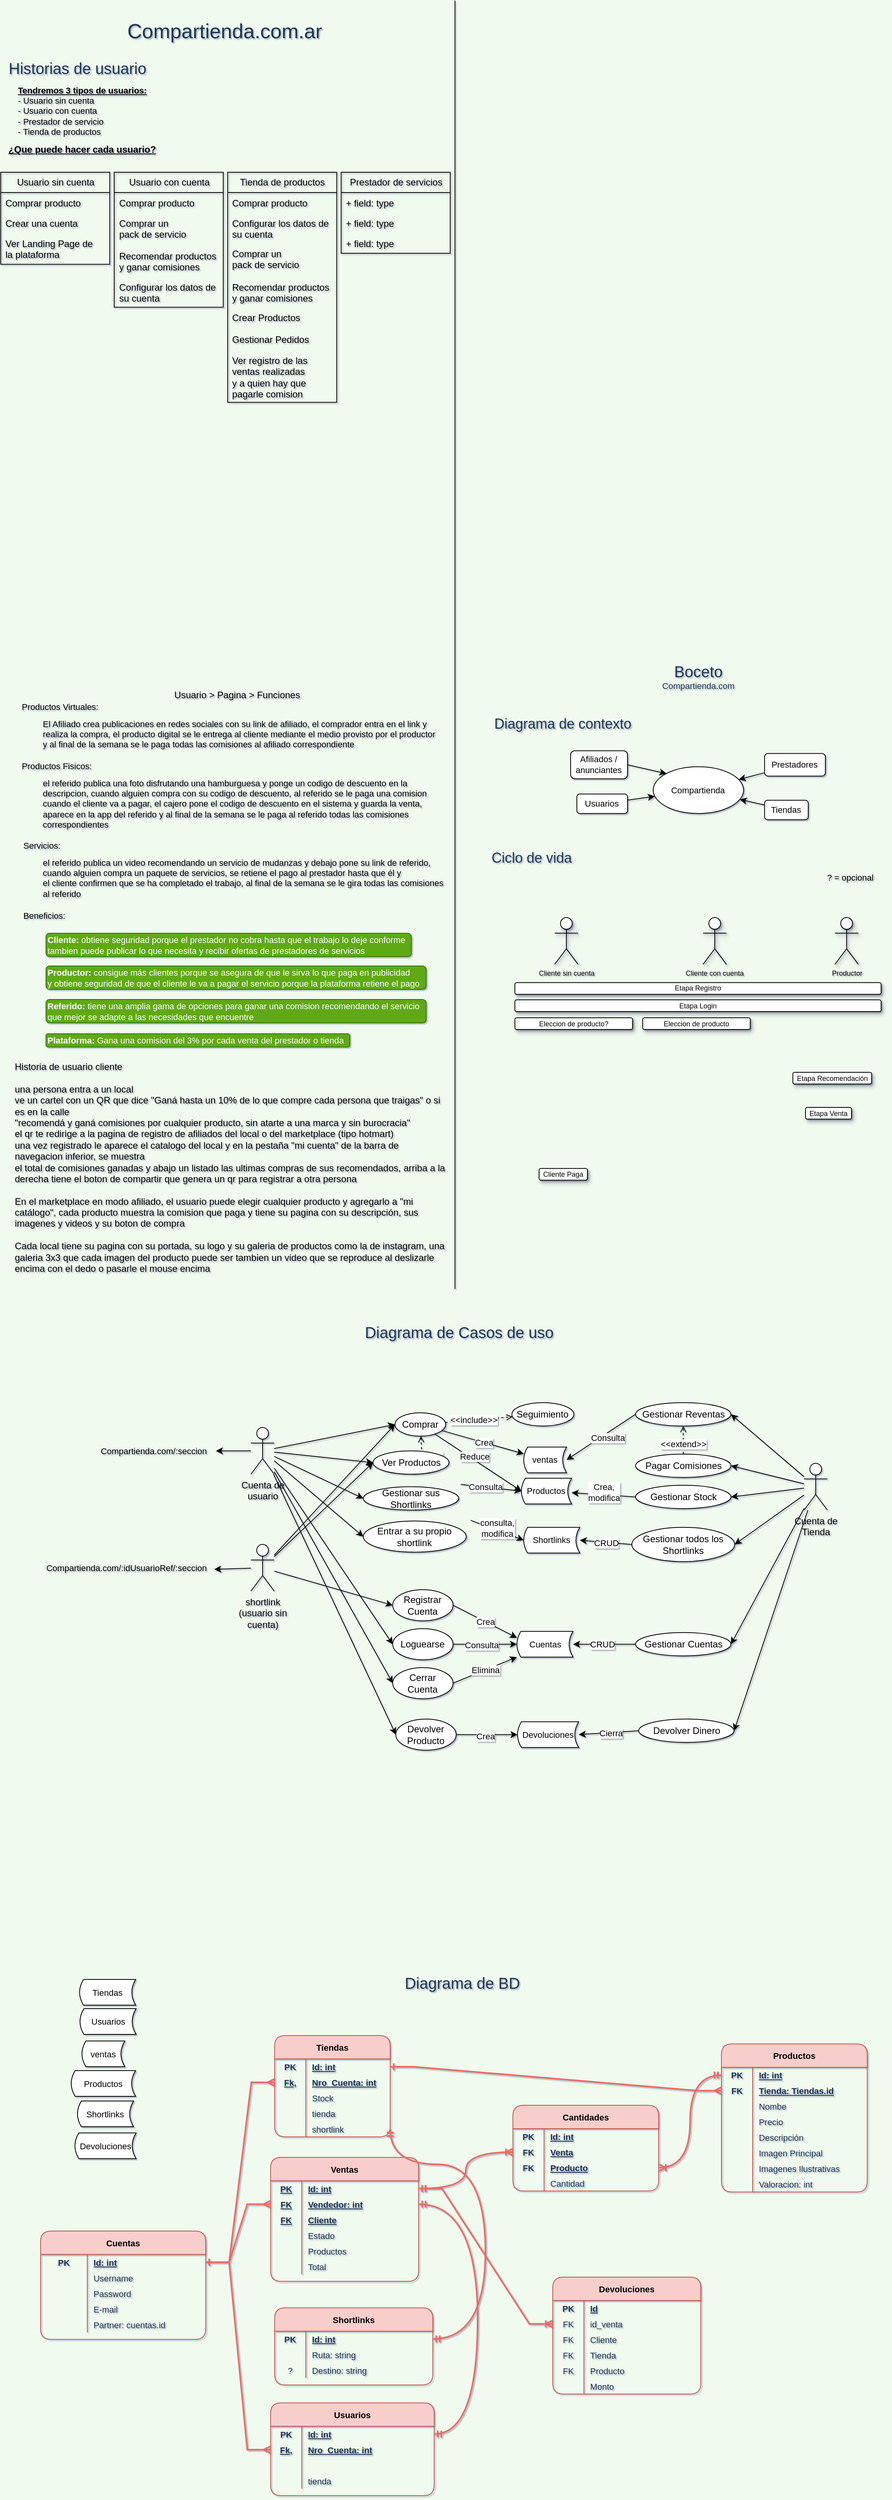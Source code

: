 <mxfile version="19.0.3" type="device" pages="4"><diagram id="BlX71T62XzUumQlUJIqt" name="Diagrama General"><mxGraphModel dx="723" dy="2979" grid="1" gridSize="3.937" guides="0" tooltips="1" connect="1" arrows="1" fold="1" page="1" pageScale="1" pageWidth="1169" pageHeight="827" background="#F1FAEE" math="0" shadow="1"><root><mxCell id="0"/><mxCell id="1" parent="0"/><mxCell id="23kRA0SoKZtKRfZHMwTv-140" style="edgeStyle=orthogonalEdgeStyle;shape=connector;curved=1;rounded=1;orthogonalLoop=1;jettySize=auto;html=1;labelBackgroundColor=default;fontFamily=Helvetica;fontSize=11;fontColor=#1D3557;startArrow=none;startFill=0;endArrow=classic;strokeColor=#457B9D;fillColor=#A8DADC;" parent="1" edge="1"><mxGeometry relative="1" as="geometry"><mxPoint x="705" y="559.0" as="sourcePoint"/></mxGeometry></mxCell><mxCell id="DZTNHjZGjfoBTp7blqlE-1" value="Afiliados /&lt;br style=&quot;font-size: 11px;&quot;&gt;anunciantes" style="rounded=1;whiteSpace=wrap;html=1;fontSize=11;" parent="1" vertex="1"><mxGeometry x="739.46" y="-1517.67" width="73" height="36" as="geometry"/></mxCell><mxCell id="T2J_ezIjLaM8iOnjdRLS-6" style="edgeStyle=none;shape=connector;rounded=0;orthogonalLoop=1;jettySize=auto;html=1;labelBackgroundColor=default;fontFamily=Helvetica;fontSize=11;fontColor=default;endArrow=classic;strokeColor=default;" parent="1" source="DZTNHjZGjfoBTp7blqlE-2" target="DZTNHjZGjfoBTp7blqlE-5" edge="1"><mxGeometry relative="1" as="geometry"/></mxCell><mxCell id="DZTNHjZGjfoBTp7blqlE-2" value="Usuarios" style="rounded=1;whiteSpace=wrap;html=1;fontSize=11;" parent="1" vertex="1"><mxGeometry x="747.46" y="-1462.17" width="65" height="25" as="geometry"/></mxCell><mxCell id="DZTNHjZGjfoBTp7blqlE-5" value="Compartienda" style="ellipse;whiteSpace=wrap;html=1;fontSize=11;" parent="1" vertex="1"><mxGeometry x="845.46" y="-1497.17" width="116" height="60" as="geometry"/></mxCell><mxCell id="do2Io43fJIC-zVwBz_Fc-1" value="" style="endArrow=classic;html=1;rounded=0;exitX=1;exitY=0.5;exitDx=0;exitDy=0;entryX=0;entryY=0;entryDx=0;entryDy=0;fontSize=11;" parent="1" source="DZTNHjZGjfoBTp7blqlE-1" target="DZTNHjZGjfoBTp7blqlE-5" edge="1"><mxGeometry width="50" height="50" relative="1" as="geometry"><mxPoint x="750.46" y="-1377.17" as="sourcePoint"/><mxPoint x="800.46" y="-1427.17" as="targetPoint"/></mxGeometry></mxCell><mxCell id="T2J_ezIjLaM8iOnjdRLS-3" style="rounded=0;orthogonalLoop=1;jettySize=auto;html=1;fontSize=11;" parent="1" source="T2J_ezIjLaM8iOnjdRLS-1" target="DZTNHjZGjfoBTp7blqlE-5" edge="1"><mxGeometry relative="1" as="geometry"><Array as="points"/></mxGeometry></mxCell><mxCell id="T2J_ezIjLaM8iOnjdRLS-1" value="Prestadores" style="rounded=1;whiteSpace=wrap;html=1;fontSize=11;" parent="1" vertex="1"><mxGeometry x="988.46" y="-1514.17" width="78" height="29" as="geometry"/></mxCell><mxCell id="T2J_ezIjLaM8iOnjdRLS-5" style="edgeStyle=none;shape=connector;rounded=0;orthogonalLoop=1;jettySize=auto;html=1;labelBackgroundColor=default;fontFamily=Helvetica;fontSize=11;fontColor=default;endArrow=classic;strokeColor=default;" parent="1" source="T2J_ezIjLaM8iOnjdRLS-2" target="DZTNHjZGjfoBTp7blqlE-5" edge="1"><mxGeometry relative="1" as="geometry"/></mxCell><mxCell id="T2J_ezIjLaM8iOnjdRLS-2" value="Tiendas" style="rounded=1;whiteSpace=wrap;html=1;fontSize=11;" parent="1" vertex="1"><mxGeometry x="988.46" y="-1454.17" width="56" height="25" as="geometry"/></mxCell><mxCell id="sX1WE6Uoir6I0w01tsac-3" style="edgeStyle=none;shape=connector;rounded=0;orthogonalLoop=1;jettySize=auto;html=1;labelBackgroundColor=default;fontFamily=Helvetica;fontSize=11;fontColor=default;endArrow=classic;strokeColor=default;entryX=0;entryY=0.5;entryDx=0;entryDy=0;" parent="1" source="Ud7Z8xKBvLxVnHveO7uK-2" target="sX1WE6Uoir6I0w01tsac-1" edge="1"><mxGeometry relative="1" as="geometry"><mxPoint x="549.06" y="-704.25" as="targetPoint"/></mxGeometry></mxCell><mxCell id="sX1WE6Uoir6I0w01tsac-30" style="edgeStyle=none;shape=connector;rounded=0;orthogonalLoop=1;jettySize=auto;html=1;entryX=0;entryY=0.5;entryDx=0;entryDy=0;labelBackgroundColor=default;fontFamily=Helvetica;fontSize=11;fontColor=default;endArrow=classic;strokeColor=default;" parent="1" source="Ud7Z8xKBvLxVnHveO7uK-2" target="sX1WE6Uoir6I0w01tsac-29" edge="1"><mxGeometry relative="1" as="geometry"/></mxCell><mxCell id="sX1WE6Uoir6I0w01tsac-38" style="edgeStyle=none;shape=connector;rounded=0;orthogonalLoop=1;jettySize=auto;html=1;entryX=0;entryY=0.5;entryDx=0;entryDy=0;labelBackgroundColor=default;fontFamily=Helvetica;fontSize=11;fontColor=default;endArrow=classic;strokeColor=default;" parent="1" source="Ud7Z8xKBvLxVnHveO7uK-2" target="sX1WE6Uoir6I0w01tsac-53" edge="1"><mxGeometry relative="1" as="geometry"><mxPoint x="504.5" y="-558.25" as="targetPoint"/></mxGeometry></mxCell><mxCell id="-WycnP_t9kjaoy8OVCvU-3" style="edgeStyle=none;shape=connector;rounded=0;orthogonalLoop=1;jettySize=auto;html=1;entryX=0;entryY=0.5;entryDx=0;entryDy=0;labelBackgroundColor=default;fontFamily=Helvetica;fontSize=11;fontColor=default;endArrow=classic;strokeColor=default;" parent="1" source="Ud7Z8xKBvLxVnHveO7uK-2" target="-WycnP_t9kjaoy8OVCvU-2" edge="1"><mxGeometry relative="1" as="geometry"/></mxCell><mxCell id="-WycnP_t9kjaoy8OVCvU-30" style="edgeStyle=none;shape=connector;rounded=0;orthogonalLoop=1;jettySize=auto;html=1;entryX=0;entryY=0.5;entryDx=0;entryDy=0;labelBackgroundColor=default;fontFamily=Helvetica;fontSize=11;fontColor=default;endArrow=classic;strokeColor=default;" parent="1" source="Ud7Z8xKBvLxVnHveO7uK-2" target="-WycnP_t9kjaoy8OVCvU-12" edge="1"><mxGeometry relative="1" as="geometry"/></mxCell><mxCell id="-WycnP_t9kjaoy8OVCvU-31" style="edgeStyle=none;shape=connector;rounded=0;orthogonalLoop=1;jettySize=auto;html=1;entryX=0;entryY=0.5;entryDx=0;entryDy=0;labelBackgroundColor=default;fontFamily=Helvetica;fontSize=11;fontColor=default;endArrow=classic;strokeColor=default;" parent="1" source="Ud7Z8xKBvLxVnHveO7uK-2" target="-WycnP_t9kjaoy8OVCvU-11" edge="1"><mxGeometry relative="1" as="geometry"/></mxCell><mxCell id="-WycnP_t9kjaoy8OVCvU-56" style="edgeStyle=none;shape=connector;rounded=0;orthogonalLoop=1;jettySize=auto;html=1;entryX=0;entryY=0.5;entryDx=0;entryDy=0;labelBackgroundColor=default;fontFamily=Helvetica;fontSize=11;fontColor=default;endArrow=classic;endFill=1;strokeColor=default;" parent="1" source="Ud7Z8xKBvLxVnHveO7uK-2" target="-WycnP_t9kjaoy8OVCvU-55" edge="1"><mxGeometry relative="1" as="geometry"/></mxCell><mxCell id="-WycnP_t9kjaoy8OVCvU-71" style="edgeStyle=none;shape=connector;rounded=0;orthogonalLoop=1;jettySize=auto;html=1;labelBackgroundColor=default;fontFamily=Helvetica;fontSize=11;fontColor=default;endArrow=classic;endFill=1;strokeColor=default;" parent="1" source="Ud7Z8xKBvLxVnHveO7uK-2" edge="1"><mxGeometry relative="1" as="geometry"><mxPoint x="284.06" y="-619.25" as="targetPoint"/></mxGeometry></mxCell><mxCell id="Ud7Z8xKBvLxVnHveO7uK-2" value="Cuenta de&lt;br&gt;usuario" style="shape=umlActor;verticalLabelPosition=bottom;verticalAlign=top;html=1;outlineConnect=0;" parent="1" vertex="1"><mxGeometry x="329.06" y="-649.25" width="30" height="60" as="geometry"/></mxCell><mxCell id="sX1WE6Uoir6I0w01tsac-12" style="edgeStyle=none;shape=connector;rounded=0;orthogonalLoop=1;jettySize=auto;html=1;labelBackgroundColor=default;fontFamily=Helvetica;fontSize=11;fontColor=default;endArrow=classic;strokeColor=default;entryX=1;entryY=0.5;entryDx=0;entryDy=0;" parent="1" source="Ud7Z8xKBvLxVnHveO7uK-4" target="sX1WE6Uoir6I0w01tsac-11" edge="1"><mxGeometry relative="1" as="geometry"/></mxCell><mxCell id="sX1WE6Uoir6I0w01tsac-35" style="edgeStyle=none;shape=connector;rounded=0;orthogonalLoop=1;jettySize=auto;html=1;entryX=1;entryY=0.5;entryDx=0;entryDy=0;labelBackgroundColor=default;fontFamily=Helvetica;fontSize=11;fontColor=default;endArrow=classic;strokeColor=default;" parent="1" source="Ud7Z8xKBvLxVnHveO7uK-4" target="sX1WE6Uoir6I0w01tsac-32" edge="1"><mxGeometry relative="1" as="geometry"/></mxCell><mxCell id="sX1WE6Uoir6I0w01tsac-57" style="edgeStyle=none;shape=connector;rounded=0;orthogonalLoop=1;jettySize=auto;html=1;entryX=1;entryY=0.5;entryDx=0;entryDy=0;labelBackgroundColor=default;fontFamily=Helvetica;fontSize=11;fontColor=default;endArrow=classic;strokeColor=default;" parent="1" source="Ud7Z8xKBvLxVnHveO7uK-4" target="sX1WE6Uoir6I0w01tsac-42" edge="1"><mxGeometry relative="1" as="geometry"/></mxCell><mxCell id="-WycnP_t9kjaoy8OVCvU-9" style="edgeStyle=none;shape=connector;rounded=0;orthogonalLoop=1;jettySize=auto;html=1;entryX=1;entryY=0.5;entryDx=0;entryDy=0;labelBackgroundColor=default;fontFamily=Helvetica;fontSize=11;fontColor=default;endArrow=classic;strokeColor=default;" parent="1" source="Ud7Z8xKBvLxVnHveO7uK-4" target="-WycnP_t9kjaoy8OVCvU-1" edge="1"><mxGeometry relative="1" as="geometry"/></mxCell><mxCell id="-WycnP_t9kjaoy8OVCvU-27" style="edgeStyle=none;shape=connector;rounded=0;orthogonalLoop=1;jettySize=auto;html=1;entryX=1;entryY=0.5;entryDx=0;entryDy=0;labelBackgroundColor=default;fontFamily=Helvetica;fontSize=11;fontColor=default;endArrow=classic;strokeColor=default;" parent="1" source="Ud7Z8xKBvLxVnHveO7uK-4" target="-WycnP_t9kjaoy8OVCvU-23" edge="1"><mxGeometry relative="1" as="geometry"/></mxCell><mxCell id="-WycnP_t9kjaoy8OVCvU-28" style="edgeStyle=none;shape=connector;rounded=0;orthogonalLoop=1;jettySize=auto;html=1;entryX=1;entryY=0.5;entryDx=0;entryDy=0;labelBackgroundColor=default;fontFamily=Helvetica;fontSize=11;fontColor=default;endArrow=classic;strokeColor=default;" parent="1" source="Ud7Z8xKBvLxVnHveO7uK-4" target="-WycnP_t9kjaoy8OVCvU-13" edge="1"><mxGeometry relative="1" as="geometry"/></mxCell><mxCell id="Ud7Z8xKBvLxVnHveO7uK-4" value="Cuenta de&lt;br&gt;Tienda" style="shape=umlActor;verticalLabelPosition=bottom;verticalAlign=top;html=1;outlineConnect=0;" parent="1" vertex="1"><mxGeometry x="1039.06" y="-603.25" width="30" height="60" as="geometry"/></mxCell><mxCell id="-WycnP_t9kjaoy8OVCvU-34" style="edgeStyle=none;shape=connector;rounded=0;orthogonalLoop=1;jettySize=auto;html=1;entryX=0;entryY=0.5;entryDx=0;entryDy=0;labelBackgroundColor=default;fontFamily=Helvetica;fontSize=11;fontColor=default;endArrow=classic;strokeColor=default;" parent="1" source="-WycnP_t9kjaoy8OVCvU-33" target="sX1WE6Uoir6I0w01tsac-29" edge="1"><mxGeometry relative="1" as="geometry"/></mxCell><mxCell id="-WycnP_t9kjaoy8OVCvU-35" style="edgeStyle=none;shape=connector;rounded=0;orthogonalLoop=1;jettySize=auto;html=1;entryX=0;entryY=0.5;entryDx=0;entryDy=0;labelBackgroundColor=default;fontFamily=Helvetica;fontSize=11;fontColor=default;endArrow=classic;strokeColor=default;" parent="1" source="-WycnP_t9kjaoy8OVCvU-33" target="sX1WE6Uoir6I0w01tsac-1" edge="1"><mxGeometry relative="1" as="geometry"/></mxCell><mxCell id="-WycnP_t9kjaoy8OVCvU-36" style="edgeStyle=none;shape=connector;rounded=0;orthogonalLoop=1;jettySize=auto;html=1;entryX=0;entryY=0.5;entryDx=0;entryDy=0;labelBackgroundColor=default;fontFamily=Helvetica;fontSize=11;fontColor=default;endArrow=classic;strokeColor=default;" parent="1" source="-WycnP_t9kjaoy8OVCvU-33" target="-WycnP_t9kjaoy8OVCvU-10" edge="1"><mxGeometry relative="1" as="geometry"/></mxCell><mxCell id="-WycnP_t9kjaoy8OVCvU-74" style="edgeStyle=none;shape=connector;rounded=0;orthogonalLoop=1;jettySize=auto;html=1;entryX=1.013;entryY=0.6;entryDx=0;entryDy=0;entryPerimeter=0;labelBackgroundColor=default;fontFamily=Helvetica;fontSize=11;fontColor=default;endArrow=classic;endFill=1;strokeColor=default;" parent="1" source="-WycnP_t9kjaoy8OVCvU-33" target="-WycnP_t9kjaoy8OVCvU-73" edge="1"><mxGeometry relative="1" as="geometry"/></mxCell><mxCell id="-WycnP_t9kjaoy8OVCvU-33" value="shortlink&lt;br&gt;(usuario sin&lt;br&gt;cuenta)" style="shape=umlActor;verticalLabelPosition=bottom;verticalAlign=top;html=1;outlineConnect=0;" parent="1" vertex="1"><mxGeometry x="329.06" y="-499.25" width="30" height="60" as="geometry"/></mxCell><mxCell id="-WycnP_t9kjaoy8OVCvU-72" value="Compartienda.com/:seccion" style="text;html=1;align=center;verticalAlign=middle;resizable=0;points=[];autosize=1;strokeColor=none;fillColor=none;fontSize=11;fontFamily=Helvetica;fontColor=default;" parent="1" vertex="1"><mxGeometry x="129.06" y="-629.25" width="150" height="20" as="geometry"/></mxCell><mxCell id="-WycnP_t9kjaoy8OVCvU-73" value="Compartienda.com/:idUsuarioRef/:seccion" style="text;html=1;align=center;verticalAlign=middle;resizable=0;points=[];autosize=1;strokeColor=none;fillColor=none;fontSize=11;fontFamily=Helvetica;fontColor=default;" parent="1" vertex="1"><mxGeometry x="59.06" y="-479.25" width="220" height="20" as="geometry"/></mxCell><mxCell id="Cmjy1Ln7PCFBNgt18g1u-1" value="&lt;div style=&quot;font-size: 11px;&quot;&gt;&lt;span style=&quot;font-size: 11px; background-color: initial;&quot;&gt;el referido publica una foto disfrutando una hamburguesa y ponge un codigo de descuento en la&amp;nbsp;&lt;/span&gt;&lt;/div&gt;&lt;div style=&quot;font-size: 11px;&quot;&gt;&lt;span style=&quot;font-size: 11px; background-color: initial;&quot;&gt;descripcion,&amp;nbsp;&lt;/span&gt;&lt;span style=&quot;background-color: initial;&quot;&gt;cuando alguien compra con su codigo de descuento, al referido se le paga una comision&lt;/span&gt;&lt;/div&gt;&lt;font style=&quot;font-size: 11px;&quot;&gt;&lt;div style=&quot;font-size: 11px;&quot;&gt;&lt;div style=&quot;font-size: 11px;&quot;&gt;&lt;span style=&quot;background-color: initial; font-size: 11px;&quot;&gt;cuando el cliente va a pagar, el cajero pone el codigo de descuento en el sistema y guarda la venta,&lt;/span&gt;&lt;/div&gt;&lt;span style=&quot;background-color: initial; font-size: 11px;&quot;&gt;&lt;div style=&quot;font-size: 11px;&quot;&gt;&lt;span style=&quot;background-color: initial; font-size: 11px;&quot;&gt;aparece en la app del referido y al final de la semana se le paga al referido todas las comisiones&amp;nbsp;&lt;/span&gt;&lt;/div&gt;&lt;/span&gt;&lt;/div&gt;&lt;div style=&quot;font-size: 11px;&quot;&gt;&lt;span style=&quot;background-color: initial; font-size: 11px;&quot;&gt;correspondientes&lt;/span&gt;&lt;/div&gt;&lt;/font&gt;" style="text;html=1;align=left;verticalAlign=top;resizable=0;points=[];autosize=1;strokeColor=none;fillColor=none;fontSize=11;fontFamily=Helvetica;fontColor=#000000;" parent="1" vertex="1"><mxGeometry x="60" y="-1489.17" width="531.495" height="78.74" as="geometry"/></mxCell><mxCell id="Cmjy1Ln7PCFBNgt18g1u-2" value="Productos Fisicos:" style="text;html=1;align=left;verticalAlign=middle;resizable=0;points=[];autosize=1;strokeColor=none;fillColor=none;fontSize=11;fontFamily=Helvetica;fontColor=#000000;" parent="1" vertex="1"><mxGeometry x="33" y="-1506.17" width="100" height="17" as="geometry"/></mxCell><mxCell id="Cmjy1Ln7PCFBNgt18g1u-3" value="Servicios:" style="text;html=1;align=left;verticalAlign=middle;resizable=0;points=[];autosize=1;strokeColor=none;fillColor=none;fontSize=11;fontFamily=Helvetica;fontColor=#000000;" parent="1" vertex="1"><mxGeometry x="35" y="-1404.17" width="58" height="17" as="geometry"/></mxCell><mxCell id="Cmjy1Ln7PCFBNgt18g1u-4" value="el referido publica un video recomendando un servicio de mudanzas y debajo pone su link de referido,&lt;br style=&quot;font-size: 11px;&quot;&gt;cuando alguien compra un paquete de servicios, se retiene el pago al prestador hasta que él y&lt;br style=&quot;font-size: 11px;&quot;&gt;el cliente confirmen que se ha completado el trabajo, al final de la semana se le gira todas las comisiones&amp;nbsp;&lt;br style=&quot;font-size: 11px;&quot;&gt;al referido" style="text;html=1;align=left;verticalAlign=top;resizable=0;points=[];autosize=1;strokeColor=none;fillColor=none;fontSize=11;fontFamily=Helvetica;fontColor=#000000;" parent="1" vertex="1"><mxGeometry x="60" y="-1387.17" width="527" height="56" as="geometry"/></mxCell><mxCell id="Cmjy1Ln7PCFBNgt18g1u-5" value="&lt;b style=&quot;font-size: 11px;&quot;&gt;Referido:&lt;/b&gt; tiene una amplia gama de opciones para ganar una comision recomendando el servicio &lt;br style=&quot;font-size: 11px;&quot;&gt;que mejor se adapte a las necesidades que encuentre&amp;nbsp;" style="text;html=1;align=left;verticalAlign=middle;resizable=0;points=[];autosize=1;fontSize=11;fontFamily=Helvetica;fillColor=#60a917;strokeColor=#2D7600;rounded=1;fontColor=#ffffff;" parent="1" vertex="1"><mxGeometry x="66" y="-1198.46" width="488" height="30" as="geometry"/></mxCell><mxCell id="Cmjy1Ln7PCFBNgt18g1u-6" value="&lt;b style=&quot;font-size: 11px;&quot;&gt;Cliente:&lt;/b&gt; obtiene seguridad porque el prestador no cobra hasta que el trabajo lo deje conforme&lt;br style=&quot;font-size: 11px;&quot;&gt;tambien puede publicar lo que necesita y recibir ofertas de prestadores de servicios" style="text;html=1;align=left;verticalAlign=middle;resizable=0;points=[];autosize=1;fontSize=11;fontFamily=Helvetica;fillColor=#60a917;strokeColor=#2D7600;rounded=1;fontColor=#ffffff;" parent="1" vertex="1"><mxGeometry x="66" y="-1283.46" width="469" height="30" as="geometry"/></mxCell><mxCell id="Cmjy1Ln7PCFBNgt18g1u-7" value="&lt;b style=&quot;font-size: 11px;&quot;&gt;Productor:&lt;/b&gt; consigue más clientes porque se asegura de que le sirva lo que paga en publicidad&lt;br style=&quot;font-size: 11px;&quot;&gt;y obtiene seguridad de que el cliente le va a pagar el servicio porque la plataforma retiene el pago" style="text;html=1;align=left;verticalAlign=middle;resizable=0;points=[];autosize=1;fontSize=11;fontFamily=Helvetica;fillColor=#60a917;strokeColor=#2D7600;rounded=1;fontColor=#ffffff;" parent="1" vertex="1"><mxGeometry x="66" y="-1241.46" width="488" height="30" as="geometry"/></mxCell><mxCell id="Cmjy1Ln7PCFBNgt18g1u-8" value="&lt;b style=&quot;font-size: 11px;&quot;&gt;Plataforma:&lt;/b&gt;&amp;nbsp;Gana una comision del 3% por cada venta del prestador o tienda" style="text;html=1;align=left;verticalAlign=middle;resizable=0;points=[];autosize=1;fontSize=11;fontFamily=Helvetica;fillColor=#60a917;strokeColor=#2D7600;rounded=1;fontColor=#ffffff;" parent="1" vertex="1"><mxGeometry x="66" y="-1154.46" width="390" height="17" as="geometry"/></mxCell><mxCell id="Cmjy1Ln7PCFBNgt18g1u-9" value="Productos Virtuales:" style="text;html=1;align=left;verticalAlign=middle;resizable=0;points=[];autosize=1;strokeColor=none;fillColor=none;fontSize=11;fontFamily=Helvetica;fontColor=#000000;" parent="1" vertex="1"><mxGeometry x="33" y="-1582.17" width="108" height="17" as="geometry"/></mxCell><mxCell id="Cmjy1Ln7PCFBNgt18g1u-10" value="&lt;font style=&quot;font-size: 11px;&quot;&gt;El Afiliado crea publicaciones en redes sociales con su link de afiliado, el comprador entra en el link y&amp;nbsp;&lt;br style=&quot;font-size: 11px;&quot;&gt;&lt;div style=&quot;font-size: 11px;&quot;&gt;&lt;span style=&quot;background-color: initial; font-size: 11px;&quot;&gt;realiza la compra, el producto digital se le entrega al cliente mediante el medio provisto por el productor&lt;/span&gt;&lt;/div&gt;&lt;div style=&quot;font-size: 11px;&quot;&gt;&lt;span style=&quot;background-color: initial; font-size: 11px;&quot;&gt;y al final de la semana se le paga todas las comisiones al afiliado correspondiente&lt;/span&gt;&lt;/div&gt;&lt;/font&gt;" style="text;html=1;align=left;verticalAlign=top;resizable=0;points=[];autosize=1;strokeColor=none;fillColor=none;fontSize=11;fontFamily=Helvetica;fontColor=#000000;" parent="1" vertex="1"><mxGeometry x="60" y="-1565.17" width="514" height="43" as="geometry"/></mxCell><mxCell id="Cmjy1Ln7PCFBNgt18g1u-26" value="&lt;span style=&quot;font-size: 26px;&quot;&gt;Compartienda.com.ar&lt;/span&gt;" style="text;html=1;align=center;verticalAlign=middle;resizable=0;points=[];autosize=1;strokeColor=none;fillColor=none;fontSize=26;fontFamily=Helvetica;fontColor=#1D3557;" parent="1" vertex="1"><mxGeometry x="157.48" y="-2460.63" width="275.59" height="39.37" as="geometry"/></mxCell><mxCell id="Cmjy1Ln7PCFBNgt18g1u-28" value="&lt;font style=&quot;font-size: 20px;&quot;&gt;Boceto&lt;/font&gt;" style="text;html=1;align=center;verticalAlign=middle;resizable=0;points=[];autosize=1;strokeColor=none;fillColor=none;fontSize=20;fontFamily=Helvetica;fontColor=#1D3557;shadow=1;" parent="1" vertex="1"><mxGeometry x="853.38" y="-1639.54" width="98.425" height="39.37" as="geometry"/></mxCell><mxCell id="Cmjy1Ln7PCFBNgt18g1u-29" value="&lt;font style=&quot;font-size: 11px;&quot;&gt;Compartienda.com&lt;/font&gt;" style="text;html=1;align=center;verticalAlign=middle;resizable=0;points=[];autosize=1;strokeColor=none;fillColor=none;fontSize=11;fontFamily=Helvetica;fontColor=#1D3557;shadow=1;" parent="1" vertex="1"><mxGeometry x="843.85" y="-1611.23" width="118.11" height="19.685" as="geometry"/></mxCell><mxCell id="Cmjy1Ln7PCFBNgt18g1u-34" value="&lt;font style=&quot;font-size: 18px;&quot;&gt;Diagrama de contexto&lt;/font&gt;" style="text;html=1;align=center;verticalAlign=middle;resizable=0;points=[];autosize=1;strokeColor=none;fillColor=none;fontSize=18;fontFamily=Helvetica;fontColor=#1D3557;shadow=1;" parent="1" vertex="1"><mxGeometry x="636.0" y="-1565.17" width="186" height="26" as="geometry"/></mxCell><mxCell id="Cmjy1Ln7PCFBNgt18g1u-43" value="Etapa Registro" style="rounded=1;whiteSpace=wrap;html=1;shadow=1;fontSize=9;gradientColor=none;" parent="1" vertex="1"><mxGeometry x="667.92" y="-1220.13" width="470.08" height="15" as="geometry"/></mxCell><mxCell id="Cmjy1Ln7PCFBNgt18g1u-44" value="Eleccion de producto" style="rounded=1;whiteSpace=wrap;html=1;shadow=1;fontSize=9;gradientColor=none;" parent="1" vertex="1"><mxGeometry x="832" y="-1175" width="138" height="15" as="geometry"/></mxCell><mxCell id="Cmjy1Ln7PCFBNgt18g1u-45" value="Cliente con cuenta" style="shape=umlActor;verticalLabelPosition=bottom;verticalAlign=top;html=1;outlineConnect=0;rounded=1;shadow=1;fontSize=9;gradientColor=none;" parent="1" vertex="1"><mxGeometry x="909.45" y="-1303.59" width="30" height="60" as="geometry"/></mxCell><mxCell id="Cmjy1Ln7PCFBNgt18g1u-47" value="Productor" style="shape=umlActor;verticalLabelPosition=bottom;verticalAlign=top;html=1;outlineConnect=0;rounded=1;shadow=1;fontSize=9;gradientColor=none;" parent="1" vertex="1"><mxGeometry x="1078.74" y="-1303.59" width="30" height="60" as="geometry"/></mxCell><mxCell id="Cmjy1Ln7PCFBNgt18g1u-52" value="" style="endArrow=none;html=1;rounded=0;fontSize=11;" parent="1" edge="1"><mxGeometry width="50" height="50" relative="1" as="geometry"><mxPoint x="591" y="-827" as="sourcePoint"/><mxPoint x="591" y="-1654" as="targetPoint"/></mxGeometry></mxCell><mxCell id="Cmjy1Ln7PCFBNgt18g1u-55" value="&lt;font style=&quot;font-size: 18px;&quot;&gt;Ciclo de vida&lt;/font&gt;" style="text;html=1;align=left;verticalAlign=top;resizable=0;points=[];autosize=1;strokeColor=none;fillColor=none;fontSize=18;fontFamily=Helvetica;fontColor=#1D3557;shadow=1;" parent="1" vertex="1"><mxGeometry x="636.0" y="-1397.37" width="137.795" height="39.37" as="geometry"/></mxCell><mxCell id="Cmjy1Ln7PCFBNgt18g1u-57" value="Cliente Paga" style="rounded=1;whiteSpace=wrap;html=1;shadow=1;fontSize=9;gradientColor=none;" parent="1" vertex="1"><mxGeometry x="699.01" y="-981.58" width="62" height="15" as="geometry"/></mxCell><mxCell id="Cmjy1Ln7PCFBNgt18g1u-59" value="Etapa Venta" style="rounded=1;whiteSpace=wrap;html=1;shadow=1;fontSize=9;gradientColor=none;" parent="1" vertex="1"><mxGeometry x="1041" y="-1060.0" width="59" height="15" as="geometry"/></mxCell><mxCell id="Cmjy1Ln7PCFBNgt18g1u-60" value="Etapa Recomendación" style="rounded=1;whiteSpace=wrap;html=1;shadow=1;fontSize=9;gradientColor=none;" parent="1" vertex="1"><mxGeometry x="1024.75" y="-1105" width="101" height="15" as="geometry"/></mxCell><mxCell id="Cmjy1Ln7PCFBNgt18g1u-61" value="Etapa Login" style="rounded=1;whiteSpace=wrap;html=1;shadow=1;fontSize=9;gradientColor=none;" parent="1" vertex="1"><mxGeometry x="667.92" y="-1198" width="470.08" height="15" as="geometry"/></mxCell><mxCell id="Cmjy1Ln7PCFBNgt18g1u-62" value="Eleccion de producto?" style="rounded=1;whiteSpace=wrap;html=1;shadow=1;fontSize=9;gradientColor=none;" parent="1" vertex="1"><mxGeometry x="668" y="-1175" width="151" height="15" as="geometry"/></mxCell><mxCell id="Cmjy1Ln7PCFBNgt18g1u-63" value="&lt;font style=&quot;font-size: 11px;&quot;&gt;? = opcional&lt;/font&gt;" style="text;html=1;align=center;verticalAlign=middle;resizable=0;points=[];autosize=1;strokeColor=none;fillColor=none;fontSize=11;" parent="1" vertex="1"><mxGeometry x="1048.47" y="-1365.335" width="98.425" height="19.685" as="geometry"/></mxCell><mxCell id="sX1WE6Uoir6I0w01tsac-20" style="edgeStyle=none;shape=connector;rounded=0;orthogonalLoop=1;jettySize=auto;html=1;entryX=0;entryY=0.5;entryDx=0;entryDy=0;labelBackgroundColor=default;fontFamily=Helvetica;fontSize=11;fontColor=default;endArrow=classic;strokeColor=default;" parent="1" source="sX1WE6Uoir6I0w01tsac-1" target="sX1WE6Uoir6I0w01tsac-18" edge="1"><mxGeometry relative="1" as="geometry"/></mxCell><mxCell id="sX1WE6Uoir6I0w01tsac-46" value="Reduce" style="edgeLabel;html=1;align=center;verticalAlign=middle;resizable=0;points=[];fontSize=11;fontFamily=Helvetica;fontColor=default;" parent="sX1WE6Uoir6I0w01tsac-20" vertex="1" connectable="0"><mxGeometry x="-0.252" y="-1" relative="1" as="geometry"><mxPoint x="9" as="offset"/></mxGeometry></mxCell><mxCell id="CrZjZG5eHwMr2klR4vHs-5" style="edgeStyle=none;shape=connector;rounded=0;orthogonalLoop=1;jettySize=auto;html=1;labelBackgroundColor=default;fontFamily=Helvetica;fontSize=11;fontColor=default;startArrow=none;startFill=0;endArrow=classic;endFill=1;strokeColor=#000000;strokeWidth=1;" parent="1" source="sX1WE6Uoir6I0w01tsac-1" target="sX1WE6Uoir6I0w01tsac-25" edge="1"><mxGeometry relative="1" as="geometry"/></mxCell><mxCell id="CrZjZG5eHwMr2klR4vHs-6" value="Crea" style="edgeLabel;html=1;align=center;verticalAlign=middle;resizable=0;points=[];fontSize=11;fontFamily=Helvetica;fontColor=default;" parent="CrZjZG5eHwMr2klR4vHs-5" vertex="1" connectable="0"><mxGeometry x="0.022" relative="1" as="geometry"><mxPoint as="offset"/></mxGeometry></mxCell><mxCell id="sX1WE6Uoir6I0w01tsac-1" value="Comprar" style="ellipse;whiteSpace=wrap;html=1;labelBackgroundColor=none;labelBorderColor=none;strokeColor=default;" parent="1" vertex="1"><mxGeometry x="514.0" y="-668.17" width="65" height="30" as="geometry"/></mxCell><mxCell id="sX1WE6Uoir6I0w01tsac-34" style="edgeStyle=none;shape=connector;rounded=0;orthogonalLoop=1;jettySize=auto;html=1;exitX=0;exitY=0.5;exitDx=0;exitDy=0;entryX=1;entryY=0.5;entryDx=0;entryDy=0;labelBackgroundColor=default;fontFamily=Helvetica;fontSize=11;fontColor=default;endArrow=classic;strokeColor=default;" parent="1" source="sX1WE6Uoir6I0w01tsac-11" target="sX1WE6Uoir6I0w01tsac-25" edge="1"><mxGeometry relative="1" as="geometry"><Array as="points"/></mxGeometry></mxCell><mxCell id="sX1WE6Uoir6I0w01tsac-45" value="Consulta" style="edgeLabel;html=1;align=center;verticalAlign=middle;resizable=0;points=[];fontSize=11;fontFamily=Helvetica;fontColor=default;" parent="sX1WE6Uoir6I0w01tsac-34" vertex="1" connectable="0"><mxGeometry x="0.035" y="1" relative="1" as="geometry"><mxPoint x="9" y="-1" as="offset"/></mxGeometry></mxCell><mxCell id="sX1WE6Uoir6I0w01tsac-11" value="Gestionar Reventas" style="ellipse;whiteSpace=wrap;html=1;labelBackgroundColor=none;labelBorderColor=none;strokeColor=default;" parent="1" vertex="1"><mxGeometry x="822.8" y="-681.17" width="122.5" height="30" as="geometry"/></mxCell><mxCell id="sX1WE6Uoir6I0w01tsac-18" value="Productos" style="shape=dataStorage;whiteSpace=wrap;html=1;fixedSize=1;labelBackgroundColor=none;labelBorderColor=none;fontFamily=Helvetica;fontSize=11;fontColor=default;strokeColor=default;size=5;" parent="1" vertex="1"><mxGeometry x="676.3" y="-584.17" width="64.44" height="33" as="geometry"/></mxCell><mxCell id="sX1WE6Uoir6I0w01tsac-25" value="ventas" style="shape=dataStorage;whiteSpace=wrap;html=1;fixedSize=1;labelBackgroundColor=none;labelBorderColor=none;fontFamily=Helvetica;fontSize=11;fontColor=default;strokeColor=default;size=5;" parent="1" vertex="1"><mxGeometry x="679.24" y="-624.17" width="55" height="33" as="geometry"/></mxCell><mxCell id="sX1WE6Uoir6I0w01tsac-31" style="edgeStyle=none;shape=connector;rounded=0;orthogonalLoop=1;jettySize=auto;html=1;labelBackgroundColor=default;fontFamily=Helvetica;fontSize=11;fontColor=default;endArrow=open;strokeColor=default;dashed=1;endFill=0;" parent="1" target="sX1WE6Uoir6I0w01tsac-1" edge="1"><mxGeometry relative="1" as="geometry"><mxPoint x="549.81" y="-591.17" as="sourcePoint"/></mxGeometry></mxCell><mxCell id="amcodDe8Pc_wGMZf5lNw-1" value="&amp;lt;&amp;lt;extend&amp;gt;&amp;gt;" style="edgeLabel;html=1;align=center;verticalAlign=middle;resizable=0;points=[];fontSize=11;fontFamily=Helvetica;fontColor=default;" parent="sX1WE6Uoir6I0w01tsac-31" vertex="1" connectable="0"><mxGeometry x="-0.091" y="3" relative="1" as="geometry"><mxPoint as="offset"/></mxGeometry></mxCell><mxCell id="sX1WE6Uoir6I0w01tsac-47" style="edgeStyle=none;shape=connector;rounded=0;orthogonalLoop=1;jettySize=auto;html=1;exitX=1;exitY=0.5;exitDx=0;exitDy=0;entryX=0;entryY=0.5;entryDx=0;entryDy=0;labelBackgroundColor=default;fontFamily=Helvetica;fontSize=11;fontColor=default;endArrow=classic;strokeColor=default;" parent="1" target="sX1WE6Uoir6I0w01tsac-18" edge="1"><mxGeometry relative="1" as="geometry"><Array as="points"/><mxPoint x="598.56" y="-576.17" as="sourcePoint"/></mxGeometry></mxCell><mxCell id="sX1WE6Uoir6I0w01tsac-48" value="Consulta" style="edgeLabel;html=1;align=center;verticalAlign=middle;resizable=0;points=[];fontSize=11;fontFamily=Helvetica;fontColor=default;" parent="sX1WE6Uoir6I0w01tsac-47" vertex="1" connectable="0"><mxGeometry x="-0.201" relative="1" as="geometry"><mxPoint as="offset"/></mxGeometry></mxCell><mxCell id="sX1WE6Uoir6I0w01tsac-29" value="Ver Productos" style="ellipse;whiteSpace=wrap;html=1;labelBackgroundColor=none;labelBorderColor=none;strokeColor=default;" parent="1" vertex="1"><mxGeometry x="485.82" y="-619.25" width="97.5" height="30" as="geometry"/></mxCell><mxCell id="sX1WE6Uoir6I0w01tsac-33" style="edgeStyle=none;shape=connector;rounded=0;orthogonalLoop=1;jettySize=auto;html=1;exitX=0;exitY=0.5;exitDx=0;exitDy=0;labelBackgroundColor=default;fontFamily=Helvetica;fontSize=11;fontColor=default;endArrow=classic;strokeColor=default;" parent="1" source="sX1WE6Uoir6I0w01tsac-32" target="sX1WE6Uoir6I0w01tsac-18" edge="1"><mxGeometry relative="1" as="geometry"/></mxCell><mxCell id="sX1WE6Uoir6I0w01tsac-52" value="Crea, &lt;br&gt;modifica" style="edgeLabel;html=1;align=center;verticalAlign=middle;resizable=0;points=[];fontSize=11;fontFamily=Helvetica;fontColor=default;" parent="sX1WE6Uoir6I0w01tsac-33" vertex="1" connectable="0"><mxGeometry x="-0.005" y="-3" relative="1" as="geometry"><mxPoint as="offset"/></mxGeometry></mxCell><mxCell id="sX1WE6Uoir6I0w01tsac-32" value="Gestionar Stock" style="ellipse;whiteSpace=wrap;html=1;labelBackgroundColor=none;labelBorderColor=none;strokeColor=default;" parent="1" vertex="1"><mxGeometry x="822.8" y="-575.17" width="122.5" height="30" as="geometry"/></mxCell><mxCell id="sX1WE6Uoir6I0w01tsac-40" value="Shortlinks" style="shape=dataStorage;whiteSpace=wrap;html=1;fixedSize=1;labelBackgroundColor=none;labelBorderColor=none;fontFamily=Helvetica;fontSize=11;fontColor=default;strokeColor=default;size=5;" parent="1" vertex="1"><mxGeometry x="679.24" y="-521.17" width="72" height="33" as="geometry"/></mxCell><mxCell id="sX1WE6Uoir6I0w01tsac-62" style="edgeStyle=none;shape=connector;rounded=0;orthogonalLoop=1;jettySize=auto;html=1;dashed=1;labelBackgroundColor=default;fontFamily=Helvetica;fontSize=11;fontColor=default;endArrow=open;strokeColor=default;endFill=0;" parent="1" source="sX1WE6Uoir6I0w01tsac-42" target="sX1WE6Uoir6I0w01tsac-11" edge="1"><mxGeometry relative="1" as="geometry"/></mxCell><mxCell id="sX1WE6Uoir6I0w01tsac-63" value="&amp;lt;&amp;lt;extend&amp;gt;&amp;gt;" style="edgeLabel;html=1;align=center;verticalAlign=middle;resizable=0;points=[];fontSize=11;fontFamily=Helvetica;fontColor=default;" parent="sX1WE6Uoir6I0w01tsac-62" vertex="1" connectable="0"><mxGeometry x="0.01" y="2" relative="1" as="geometry"><mxPoint x="2" y="5" as="offset"/></mxGeometry></mxCell><mxCell id="sX1WE6Uoir6I0w01tsac-42" value="Pagar Comisiones" style="ellipse;whiteSpace=wrap;html=1;labelBackgroundColor=none;labelBorderColor=none;strokeColor=default;" parent="1" vertex="1"><mxGeometry x="822.8" y="-615.17" width="122.5" height="30" as="geometry"/></mxCell><mxCell id="sX1WE6Uoir6I0w01tsac-53" value="Gestionar sus Shortlinks" style="ellipse;whiteSpace=wrap;html=1;labelBackgroundColor=none;labelBorderColor=none;strokeColor=default;" parent="1" vertex="1"><mxGeometry x="473.32" y="-573.25" width="122.5" height="30" as="geometry"/></mxCell><mxCell id="-WycnP_t9kjaoy8OVCvU-6" style="edgeStyle=none;shape=connector;rounded=0;orthogonalLoop=1;jettySize=auto;html=1;exitX=0;exitY=0.5;exitDx=0;exitDy=0;entryX=1;entryY=0.5;entryDx=0;entryDy=0;labelBackgroundColor=default;fontFamily=Helvetica;fontSize=11;fontColor=default;endArrow=classic;strokeColor=default;" parent="1" source="-WycnP_t9kjaoy8OVCvU-1" target="-WycnP_t9kjaoy8OVCvU-4" edge="1"><mxGeometry relative="1" as="geometry"/></mxCell><mxCell id="-WycnP_t9kjaoy8OVCvU-8" value="Cierra" style="edgeLabel;html=1;align=center;verticalAlign=middle;resizable=0;points=[];fontSize=11;fontFamily=Helvetica;fontColor=default;" parent="-WycnP_t9kjaoy8OVCvU-6" vertex="1" connectable="0"><mxGeometry x="-0.064" y="1" relative="1" as="geometry"><mxPoint as="offset"/></mxGeometry></mxCell><mxCell id="-WycnP_t9kjaoy8OVCvU-1" value="Devolver Dinero" style="ellipse;whiteSpace=wrap;html=1;labelBackgroundColor=none;labelBorderColor=none;strokeColor=default;" parent="1" vertex="1"><mxGeometry x="826.79" y="-275.17" width="122.5" height="30" as="geometry"/></mxCell><mxCell id="-WycnP_t9kjaoy8OVCvU-5" style="edgeStyle=none;shape=connector;rounded=0;orthogonalLoop=1;jettySize=auto;html=1;entryX=0;entryY=0.5;entryDx=0;entryDy=0;labelBackgroundColor=default;fontFamily=Helvetica;fontSize=11;fontColor=default;endArrow=classic;strokeColor=default;" parent="1" source="-WycnP_t9kjaoy8OVCvU-2" target="-WycnP_t9kjaoy8OVCvU-4" edge="1"><mxGeometry relative="1" as="geometry"/></mxCell><mxCell id="-WycnP_t9kjaoy8OVCvU-7" value="Crea" style="edgeLabel;html=1;align=center;verticalAlign=middle;resizable=0;points=[];fontSize=11;fontFamily=Helvetica;fontColor=default;" parent="-WycnP_t9kjaoy8OVCvU-5" vertex="1" connectable="0"><mxGeometry x="-0.054" y="-2" relative="1" as="geometry"><mxPoint as="offset"/></mxGeometry></mxCell><mxCell id="-WycnP_t9kjaoy8OVCvU-2" value="Devolver Producto" style="ellipse;whiteSpace=wrap;html=1;labelBackgroundColor=none;labelBorderColor=none;strokeColor=default;" parent="1" vertex="1"><mxGeometry x="515.06" y="-275.17" width="77.49" height="40" as="geometry"/></mxCell><mxCell id="-WycnP_t9kjaoy8OVCvU-4" value="Devoluciones" style="shape=dataStorage;whiteSpace=wrap;html=1;fixedSize=1;labelBackgroundColor=none;labelBorderColor=none;fontFamily=Helvetica;fontSize=11;fontColor=default;strokeColor=default;size=5;" parent="1" vertex="1"><mxGeometry x="671.29" y="-271.67" width="78.5" height="33" as="geometry"/></mxCell><mxCell id="-WycnP_t9kjaoy8OVCvU-17" style="edgeStyle=none;shape=connector;rounded=0;orthogonalLoop=1;jettySize=auto;html=1;exitX=1;exitY=0.5;exitDx=0;exitDy=0;entryX=0;entryY=0.25;entryDx=0;entryDy=0;labelBackgroundColor=default;fontFamily=Helvetica;fontSize=11;fontColor=default;endArrow=classic;strokeColor=default;" parent="1" source="-WycnP_t9kjaoy8OVCvU-10" target="-WycnP_t9kjaoy8OVCvU-14" edge="1"><mxGeometry relative="1" as="geometry"/></mxCell><mxCell id="-WycnP_t9kjaoy8OVCvU-18" value="Crea" style="edgeLabel;html=1;align=center;verticalAlign=middle;resizable=0;points=[];fontSize=11;fontFamily=Helvetica;fontColor=default;" parent="-WycnP_t9kjaoy8OVCvU-17" vertex="1" connectable="0"><mxGeometry x="0.003" relative="1" as="geometry"><mxPoint as="offset"/></mxGeometry></mxCell><mxCell id="-WycnP_t9kjaoy8OVCvU-10" value="Registrar Cuenta" style="ellipse;whiteSpace=wrap;html=1;labelBackgroundColor=none;labelBorderColor=none;strokeColor=default;" parent="1" vertex="1"><mxGeometry x="511.07" y="-441.17" width="77.49" height="40" as="geometry"/></mxCell><mxCell id="-WycnP_t9kjaoy8OVCvU-19" style="edgeStyle=none;shape=connector;rounded=0;orthogonalLoop=1;jettySize=auto;html=1;exitX=1;exitY=0.5;exitDx=0;exitDy=0;entryX=0;entryY=0.5;entryDx=0;entryDy=0;labelBackgroundColor=default;fontFamily=Helvetica;fontSize=11;fontColor=default;endArrow=classic;strokeColor=default;" parent="1" source="-WycnP_t9kjaoy8OVCvU-12" target="-WycnP_t9kjaoy8OVCvU-14" edge="1"><mxGeometry relative="1" as="geometry"/></mxCell><mxCell id="-WycnP_t9kjaoy8OVCvU-20" value="Consulta" style="edgeLabel;html=1;align=center;verticalAlign=middle;resizable=0;points=[];fontSize=11;fontFamily=Helvetica;fontColor=default;" parent="-WycnP_t9kjaoy8OVCvU-19" vertex="1" connectable="0"><mxGeometry x="-0.124" y="-1" relative="1" as="geometry"><mxPoint as="offset"/></mxGeometry></mxCell><mxCell id="-WycnP_t9kjaoy8OVCvU-12" value="Loguearse" style="ellipse;whiteSpace=wrap;html=1;labelBackgroundColor=none;labelBorderColor=none;strokeColor=default;" parent="1" vertex="1"><mxGeometry x="511.07" y="-391.17" width="77.49" height="40" as="geometry"/></mxCell><mxCell id="-WycnP_t9kjaoy8OVCvU-15" style="edgeStyle=none;shape=connector;rounded=0;orthogonalLoop=1;jettySize=auto;html=1;exitX=0;exitY=0.5;exitDx=0;exitDy=0;entryX=1;entryY=0.5;entryDx=0;entryDy=0;labelBackgroundColor=default;fontFamily=Helvetica;fontSize=11;fontColor=default;endArrow=classic;strokeColor=default;" parent="1" source="-WycnP_t9kjaoy8OVCvU-13" target="-WycnP_t9kjaoy8OVCvU-14" edge="1"><mxGeometry relative="1" as="geometry"/></mxCell><mxCell id="-WycnP_t9kjaoy8OVCvU-16" value="CRUD" style="edgeLabel;html=1;align=center;verticalAlign=middle;resizable=0;points=[];fontSize=11;fontFamily=Helvetica;fontColor=default;" parent="-WycnP_t9kjaoy8OVCvU-15" vertex="1" connectable="0"><mxGeometry x="0.074" relative="1" as="geometry"><mxPoint as="offset"/></mxGeometry></mxCell><mxCell id="-WycnP_t9kjaoy8OVCvU-13" value="Gestionar Cuentas" style="ellipse;whiteSpace=wrap;html=1;labelBackgroundColor=none;labelBorderColor=none;strokeColor=default;" parent="1" vertex="1"><mxGeometry x="822.8" y="-386.17" width="122.5" height="30" as="geometry"/></mxCell><mxCell id="-WycnP_t9kjaoy8OVCvU-14" value="Cuentas" style="shape=dataStorage;whiteSpace=wrap;html=1;fixedSize=1;labelBackgroundColor=none;labelBorderColor=none;fontFamily=Helvetica;fontSize=11;fontColor=default;strokeColor=default;size=5;" parent="1" vertex="1"><mxGeometry x="670.55" y="-387.67" width="72" height="33" as="geometry"/></mxCell><mxCell id="sX1WE6Uoir6I0w01tsac-54" style="edgeStyle=none;shape=connector;rounded=0;orthogonalLoop=1;jettySize=auto;html=1;entryX=0;entryY=0.5;entryDx=0;entryDy=0;labelBackgroundColor=default;fontFamily=Helvetica;fontSize=11;fontColor=default;endArrow=classic;strokeColor=default;exitX=1;exitY=0.5;exitDx=0;exitDy=0;" parent="1" target="sX1WE6Uoir6I0w01tsac-40" edge="1"><mxGeometry relative="1" as="geometry"><mxPoint x="611.06" y="-530.17" as="sourcePoint"/><mxPoint x="709.3" y="-444.17" as="targetPoint"/></mxGeometry></mxCell><mxCell id="sX1WE6Uoir6I0w01tsac-55" value="consulta, &lt;br&gt;modifica" style="edgeLabel;html=1;align=center;verticalAlign=middle;resizable=0;points=[];fontSize=11;fontFamily=Helvetica;fontColor=default;" parent="sX1WE6Uoir6I0w01tsac-54" vertex="1" connectable="0"><mxGeometry x="0.002" y="1" relative="1" as="geometry"><mxPoint x="-1" y="-2" as="offset"/></mxGeometry></mxCell><mxCell id="-WycnP_t9kjaoy8OVCvU-24" style="edgeStyle=none;shape=connector;rounded=0;orthogonalLoop=1;jettySize=auto;html=1;exitX=0;exitY=0.5;exitDx=0;exitDy=0;entryX=1;entryY=0.5;entryDx=0;entryDy=0;labelBackgroundColor=default;fontFamily=Helvetica;fontSize=11;fontColor=default;endArrow=classic;strokeColor=default;" parent="1" source="-WycnP_t9kjaoy8OVCvU-23" target="sX1WE6Uoir6I0w01tsac-40" edge="1"><mxGeometry relative="1" as="geometry"/></mxCell><mxCell id="-WycnP_t9kjaoy8OVCvU-26" value="CRUD" style="edgeLabel;html=1;align=center;verticalAlign=middle;resizable=0;points=[];fontSize=11;fontFamily=Helvetica;fontColor=default;" parent="-WycnP_t9kjaoy8OVCvU-24" vertex="1" connectable="0"><mxGeometry x="-0.0" y="2" relative="1" as="geometry"><mxPoint y="-1" as="offset"/></mxGeometry></mxCell><mxCell id="-WycnP_t9kjaoy8OVCvU-23" value="Gestionar todos los Shortlinks" style="ellipse;whiteSpace=wrap;html=1;labelBackgroundColor=none;labelBorderColor=none;strokeColor=default;" parent="1" vertex="1"><mxGeometry x="818.05" y="-521.17" width="132" height="44" as="geometry"/></mxCell><mxCell id="-WycnP_t9kjaoy8OVCvU-11" value="Cerrar Cuenta" style="ellipse;whiteSpace=wrap;html=1;labelBackgroundColor=none;labelBorderColor=none;strokeColor=default;" parent="1" vertex="1"><mxGeometry x="511.06" y="-341.17" width="77.49" height="40" as="geometry"/></mxCell><mxCell id="-WycnP_t9kjaoy8OVCvU-21" style="edgeStyle=none;shape=connector;rounded=0;orthogonalLoop=1;jettySize=auto;html=1;exitX=1;exitY=0.5;exitDx=0;exitDy=0;entryX=0;entryY=1;entryDx=0;entryDy=0;labelBackgroundColor=default;fontFamily=Helvetica;fontSize=11;fontColor=default;endArrow=classic;strokeColor=default;" parent="1" source="-WycnP_t9kjaoy8OVCvU-11" target="-WycnP_t9kjaoy8OVCvU-14" edge="1"><mxGeometry relative="1" as="geometry"/></mxCell><mxCell id="-WycnP_t9kjaoy8OVCvU-22" value="Elimina" style="edgeLabel;html=1;align=center;verticalAlign=middle;resizable=0;points=[];fontSize=11;fontFamily=Helvetica;fontColor=default;" parent="-WycnP_t9kjaoy8OVCvU-21" vertex="1" connectable="0"><mxGeometry x="0.009" relative="1" as="geometry"><mxPoint as="offset"/></mxGeometry></mxCell><mxCell id="-WycnP_t9kjaoy8OVCvU-55" value="Entrar a su propio shortlink" style="ellipse;whiteSpace=wrap;html=1;labelBackgroundColor=none;labelBorderColor=none;strokeColor=default;" parent="1" vertex="1"><mxGeometry x="473.32" y="-529.25" width="132.18" height="40" as="geometry"/></mxCell><mxCell id="CrZjZG5eHwMr2klR4vHs-1" value="Seguimiento" style="ellipse;whiteSpace=wrap;html=1;labelBackgroundColor=none;labelBorderColor=none;strokeColor=default;" parent="1" vertex="1"><mxGeometry x="664.08" y="-681.17" width="79.44" height="30" as="geometry"/></mxCell><mxCell id="CrZjZG5eHwMr2klR4vHs-2" value="" style="shape=connector;rounded=0;orthogonalLoop=1;jettySize=auto;html=1;labelBackgroundColor=default;fontFamily=Helvetica;fontSize=11;fontColor=default;startArrow=none;startFill=0;endArrow=open;endFill=0;strokeColor=#000000;strokeWidth=1;dashed=1;" parent="1" source="sX1WE6Uoir6I0w01tsac-1" target="CrZjZG5eHwMr2klR4vHs-1" edge="1"><mxGeometry relative="1" as="geometry"/></mxCell><mxCell id="CrZjZG5eHwMr2klR4vHs-3" value="&amp;lt;&amp;lt;include&amp;gt;&amp;gt;" style="edgeLabel;html=1;align=center;verticalAlign=middle;resizable=0;points=[];fontSize=11;fontFamily=Helvetica;fontColor=default;" parent="CrZjZG5eHwMr2klR4vHs-2" vertex="1" connectable="0"><mxGeometry x="-0.16" relative="1" as="geometry"><mxPoint as="offset"/></mxGeometry></mxCell><mxCell id="Cmjy1Ln7PCFBNgt18g1u-73" value="Cliente sin cuenta" style="shape=umlActor;verticalLabelPosition=bottom;verticalAlign=top;html=1;outlineConnect=0;rounded=1;shadow=1;fontSize=9;gradientColor=none;" parent="1" vertex="1"><mxGeometry x="719" y="-1303.59" width="30" height="60" as="geometry"/></mxCell><mxCell id="tdfs6BDreHJ63747tuvy-1" value="Cuentas" style="shape=table;startSize=30;container=1;collapsible=1;childLayout=tableLayout;fixedRows=1;rowLines=0;fontStyle=1;align=center;resizeLast=1;rounded=1;shadow=0;glass=0;sketch=0;fontFamily=Helvetica;fontSize=11;strokeColor=#b85450;fillColor=#f8cecc;" parent="1" vertex="1"><mxGeometry x="59.06" y="381.89" width="212" height="139" as="geometry"/></mxCell><mxCell id="tdfs6BDreHJ63747tuvy-2" value="" style="shape=tableRow;horizontal=0;startSize=0;swimlaneHead=0;swimlaneBody=0;fillColor=none;collapsible=0;dropTarget=0;points=[[0,0.5],[1,0.5]];portConstraint=eastwest;top=0;left=0;right=0;bottom=0;rounded=1;shadow=0;glass=0;sketch=0;fontFamily=Helvetica;fontSize=11;fontColor=#1D3557;strokeColor=#457B9D;" parent="tdfs6BDreHJ63747tuvy-1" vertex="1"><mxGeometry y="30" width="212" height="20" as="geometry"/></mxCell><mxCell id="tdfs6BDreHJ63747tuvy-3" value="PK" style="shape=partialRectangle;connectable=0;fillColor=none;top=0;left=0;bottom=0;right=0;fontStyle=1;overflow=hidden;rounded=1;shadow=0;glass=0;sketch=0;fontFamily=Helvetica;fontSize=11;fontColor=#1D3557;strokeColor=#457B9D;" parent="tdfs6BDreHJ63747tuvy-2" vertex="1"><mxGeometry width="60" height="20" as="geometry"><mxRectangle width="60" height="20" as="alternateBounds"/></mxGeometry></mxCell><mxCell id="tdfs6BDreHJ63747tuvy-4" value="Id: int" style="shape=partialRectangle;connectable=0;fillColor=none;top=0;left=0;bottom=0;right=0;align=left;spacingLeft=6;fontStyle=5;overflow=hidden;rounded=1;shadow=0;glass=0;sketch=0;fontFamily=Helvetica;fontSize=11;fontColor=#1D3557;strokeColor=#457B9D;" parent="tdfs6BDreHJ63747tuvy-2" vertex="1"><mxGeometry x="60" width="152" height="20" as="geometry"><mxRectangle width="152" height="20" as="alternateBounds"/></mxGeometry></mxCell><mxCell id="tdfs6BDreHJ63747tuvy-5" value="" style="shape=tableRow;horizontal=0;startSize=0;swimlaneHead=0;swimlaneBody=0;fillColor=none;collapsible=0;dropTarget=0;points=[[0,0.5],[1,0.5]];portConstraint=eastwest;top=0;left=0;right=0;bottom=0;rounded=1;shadow=0;glass=0;sketch=0;fontFamily=Helvetica;fontSize=11;fontColor=#1D3557;strokeColor=#457B9D;" parent="tdfs6BDreHJ63747tuvy-1" vertex="1"><mxGeometry y="50" width="212" height="20" as="geometry"/></mxCell><mxCell id="tdfs6BDreHJ63747tuvy-6" value="" style="shape=partialRectangle;connectable=0;fillColor=none;top=0;left=0;bottom=0;right=0;editable=1;overflow=hidden;rounded=1;shadow=0;glass=0;sketch=0;fontFamily=Helvetica;fontSize=11;fontColor=#1D3557;strokeColor=#457B9D;" parent="tdfs6BDreHJ63747tuvy-5" vertex="1"><mxGeometry width="60" height="20" as="geometry"><mxRectangle width="60" height="20" as="alternateBounds"/></mxGeometry></mxCell><mxCell id="tdfs6BDreHJ63747tuvy-7" value="Username" style="shape=partialRectangle;connectable=0;fillColor=none;top=0;left=0;bottom=0;right=0;align=left;spacingLeft=6;overflow=hidden;rounded=1;shadow=0;glass=0;sketch=0;fontFamily=Helvetica;fontSize=11;fontColor=#1D3557;strokeColor=#457B9D;" parent="tdfs6BDreHJ63747tuvy-5" vertex="1"><mxGeometry x="60" width="152" height="20" as="geometry"><mxRectangle width="152" height="20" as="alternateBounds"/></mxGeometry></mxCell><mxCell id="tdfs6BDreHJ63747tuvy-8" value="" style="shape=tableRow;horizontal=0;startSize=0;swimlaneHead=0;swimlaneBody=0;fillColor=none;collapsible=0;dropTarget=0;points=[[0,0.5],[1,0.5]];portConstraint=eastwest;top=0;left=0;right=0;bottom=0;rounded=1;shadow=0;glass=0;sketch=0;fontFamily=Helvetica;fontSize=11;fontColor=#1D3557;strokeColor=#457B9D;" parent="tdfs6BDreHJ63747tuvy-1" vertex="1"><mxGeometry y="70" width="212" height="20" as="geometry"/></mxCell><mxCell id="tdfs6BDreHJ63747tuvy-9" value="" style="shape=partialRectangle;connectable=0;fillColor=none;top=0;left=0;bottom=0;right=0;editable=1;overflow=hidden;rounded=1;shadow=0;glass=0;sketch=0;fontFamily=Helvetica;fontSize=11;fontColor=#1D3557;strokeColor=#457B9D;" parent="tdfs6BDreHJ63747tuvy-8" vertex="1"><mxGeometry width="60" height="20" as="geometry"><mxRectangle width="60" height="20" as="alternateBounds"/></mxGeometry></mxCell><mxCell id="tdfs6BDreHJ63747tuvy-10" value="Password" style="shape=partialRectangle;connectable=0;fillColor=none;top=0;left=0;bottom=0;right=0;align=left;spacingLeft=6;overflow=hidden;rounded=1;shadow=0;glass=0;sketch=0;fontFamily=Helvetica;fontSize=11;fontColor=#1D3557;strokeColor=#457B9D;" parent="tdfs6BDreHJ63747tuvy-8" vertex="1"><mxGeometry x="60" width="152" height="20" as="geometry"><mxRectangle width="152" height="20" as="alternateBounds"/></mxGeometry></mxCell><mxCell id="tdfs6BDreHJ63747tuvy-11" style="shape=tableRow;horizontal=0;startSize=0;swimlaneHead=0;swimlaneBody=0;fillColor=none;collapsible=0;dropTarget=0;points=[[0,0.5],[1,0.5]];portConstraint=eastwest;top=0;left=0;right=0;bottom=0;rounded=1;shadow=0;glass=0;sketch=0;fontFamily=Helvetica;fontSize=11;fontColor=#1D3557;strokeColor=#457B9D;" parent="tdfs6BDreHJ63747tuvy-1" vertex="1"><mxGeometry y="90" width="212" height="20" as="geometry"/></mxCell><mxCell id="tdfs6BDreHJ63747tuvy-12" style="shape=partialRectangle;connectable=0;fillColor=none;top=0;left=0;bottom=0;right=0;editable=1;overflow=hidden;rounded=1;shadow=0;glass=0;sketch=0;fontFamily=Helvetica;fontSize=11;fontColor=#1D3557;strokeColor=#457B9D;" parent="tdfs6BDreHJ63747tuvy-11" vertex="1"><mxGeometry width="60" height="20" as="geometry"><mxRectangle width="60" height="20" as="alternateBounds"/></mxGeometry></mxCell><mxCell id="tdfs6BDreHJ63747tuvy-13" value="E-mail" style="shape=partialRectangle;connectable=0;fillColor=none;top=0;left=0;bottom=0;right=0;align=left;spacingLeft=6;overflow=hidden;rounded=1;shadow=0;glass=0;sketch=0;fontFamily=Helvetica;fontSize=11;fontColor=#1D3557;strokeColor=#457B9D;" parent="tdfs6BDreHJ63747tuvy-11" vertex="1"><mxGeometry x="60" width="152" height="20" as="geometry"><mxRectangle width="152" height="20" as="alternateBounds"/></mxGeometry></mxCell><mxCell id="tdfs6BDreHJ63747tuvy-14" style="shape=tableRow;horizontal=0;startSize=0;swimlaneHead=0;swimlaneBody=0;fillColor=none;collapsible=0;dropTarget=0;points=[[0,0.5],[1,0.5]];portConstraint=eastwest;top=0;left=0;right=0;bottom=0;rounded=1;shadow=0;glass=0;sketch=0;fontFamily=Helvetica;fontSize=11;fontColor=#1D3557;strokeColor=#457B9D;" parent="tdfs6BDreHJ63747tuvy-1" vertex="1"><mxGeometry y="110" width="212" height="20" as="geometry"/></mxCell><mxCell id="tdfs6BDreHJ63747tuvy-15" style="shape=partialRectangle;connectable=0;fillColor=none;top=0;left=0;bottom=0;right=0;editable=1;overflow=hidden;rounded=1;shadow=0;glass=0;sketch=0;fontFamily=Helvetica;fontSize=11;fontColor=#1D3557;strokeColor=#457B9D;" parent="tdfs6BDreHJ63747tuvy-14" vertex="1"><mxGeometry width="60" height="20" as="geometry"><mxRectangle width="60" height="20" as="alternateBounds"/></mxGeometry></mxCell><mxCell id="tdfs6BDreHJ63747tuvy-16" value="Partner: cuentas.id" style="shape=partialRectangle;connectable=0;fillColor=none;top=0;left=0;bottom=0;right=0;align=left;spacingLeft=6;overflow=hidden;rounded=1;shadow=0;glass=0;sketch=0;fontFamily=Helvetica;fontSize=11;fontColor=#1D3557;strokeColor=#457B9D;" parent="tdfs6BDreHJ63747tuvy-14" vertex="1"><mxGeometry x="60" width="152" height="20" as="geometry"><mxRectangle width="152" height="20" as="alternateBounds"/></mxGeometry></mxCell><mxCell id="tdfs6BDreHJ63747tuvy-17" value="Productos" style="shape=table;startSize=30;container=1;collapsible=1;childLayout=tableLayout;fixedRows=1;rowLines=0;fontStyle=1;align=center;resizeLast=1;rounded=1;shadow=0;glass=0;sketch=0;fontFamily=Helvetica;fontSize=11;strokeColor=#b85450;fillColor=#f8cecc;" parent="1" vertex="1"><mxGeometry x="933.07" y="141.74" width="187.14" height="190" as="geometry"><mxRectangle x="1210" y="960" width="90" height="30" as="alternateBounds"/></mxGeometry></mxCell><mxCell id="tdfs6BDreHJ63747tuvy-18" value="" style="shape=tableRow;horizontal=0;startSize=0;swimlaneHead=0;swimlaneBody=0;fillColor=none;collapsible=0;dropTarget=0;points=[[0,0.5],[1,0.5]];portConstraint=eastwest;top=0;left=0;right=0;bottom=0;rounded=1;shadow=0;glass=0;sketch=0;fontFamily=Helvetica;fontSize=11;fontColor=#1D3557;strokeColor=#457B9D;" parent="tdfs6BDreHJ63747tuvy-17" vertex="1"><mxGeometry y="30" width="187.14" height="20" as="geometry"/></mxCell><mxCell id="tdfs6BDreHJ63747tuvy-19" value="PK" style="shape=partialRectangle;connectable=0;fillColor=none;top=0;left=0;bottom=0;right=0;fontStyle=1;overflow=hidden;rounded=1;shadow=0;glass=0;sketch=0;fontFamily=Helvetica;fontSize=11;fontColor=#1D3557;strokeColor=#457B9D;" parent="tdfs6BDreHJ63747tuvy-18" vertex="1"><mxGeometry width="40" height="20" as="geometry"><mxRectangle width="40" height="20" as="alternateBounds"/></mxGeometry></mxCell><mxCell id="tdfs6BDreHJ63747tuvy-20" value="Id: int" style="shape=partialRectangle;connectable=0;fillColor=none;top=0;left=0;bottom=0;right=0;align=left;spacingLeft=6;fontStyle=5;overflow=hidden;rounded=1;shadow=0;glass=0;sketch=0;fontFamily=Helvetica;fontSize=11;fontColor=#1D3557;strokeColor=#457B9D;" parent="tdfs6BDreHJ63747tuvy-18" vertex="1"><mxGeometry x="40" width="147.14" height="20" as="geometry"><mxRectangle width="147.14" height="20" as="alternateBounds"/></mxGeometry></mxCell><mxCell id="tdfs6BDreHJ63747tuvy-21" style="shape=tableRow;horizontal=0;startSize=0;swimlaneHead=0;swimlaneBody=0;fillColor=none;collapsible=0;dropTarget=0;points=[[0,0.5],[1,0.5]];portConstraint=eastwest;top=0;left=0;right=0;bottom=0;rounded=1;shadow=0;glass=0;sketch=0;fontFamily=Helvetica;fontSize=11;fontColor=#1D3557;strokeColor=#457B9D;" parent="tdfs6BDreHJ63747tuvy-17" vertex="1"><mxGeometry y="50" width="187.14" height="20" as="geometry"/></mxCell><mxCell id="tdfs6BDreHJ63747tuvy-22" value="FK" style="shape=partialRectangle;connectable=0;fillColor=none;top=0;left=0;bottom=0;right=0;fontStyle=1;overflow=hidden;rounded=1;shadow=0;glass=0;sketch=0;fontFamily=Helvetica;fontSize=11;fontColor=#1D3557;strokeColor=#457B9D;" parent="tdfs6BDreHJ63747tuvy-21" vertex="1"><mxGeometry width="40" height="20" as="geometry"><mxRectangle width="40" height="20" as="alternateBounds"/></mxGeometry></mxCell><mxCell id="tdfs6BDreHJ63747tuvy-23" value="Tienda: Tiendas.id" style="shape=partialRectangle;connectable=0;fillColor=none;top=0;left=0;bottom=0;right=0;align=left;spacingLeft=6;fontStyle=5;overflow=hidden;rounded=1;shadow=0;glass=0;sketch=0;fontFamily=Helvetica;fontSize=11;fontColor=#1D3557;strokeColor=#457B9D;" parent="tdfs6BDreHJ63747tuvy-21" vertex="1"><mxGeometry x="40" width="147.14" height="20" as="geometry"><mxRectangle width="147.14" height="20" as="alternateBounds"/></mxGeometry></mxCell><mxCell id="tdfs6BDreHJ63747tuvy-24" value="" style="shape=tableRow;horizontal=0;startSize=0;swimlaneHead=0;swimlaneBody=0;fillColor=none;collapsible=0;dropTarget=0;points=[[0,0.5],[1,0.5]];portConstraint=eastwest;top=0;left=0;right=0;bottom=0;rounded=1;shadow=0;glass=0;sketch=0;fontFamily=Helvetica;fontSize=11;fontColor=#1D3557;strokeColor=#457B9D;" parent="tdfs6BDreHJ63747tuvy-17" vertex="1"><mxGeometry y="70" width="187.14" height="20" as="geometry"/></mxCell><mxCell id="tdfs6BDreHJ63747tuvy-25" value="" style="shape=partialRectangle;connectable=0;fillColor=none;top=0;left=0;bottom=0;right=0;editable=1;overflow=hidden;rounded=1;shadow=0;glass=0;sketch=0;fontFamily=Helvetica;fontSize=11;fontColor=#1D3557;strokeColor=#457B9D;" parent="tdfs6BDreHJ63747tuvy-24" vertex="1"><mxGeometry width="40" height="20" as="geometry"><mxRectangle width="40" height="20" as="alternateBounds"/></mxGeometry></mxCell><mxCell id="tdfs6BDreHJ63747tuvy-26" value="Nombe" style="shape=partialRectangle;connectable=0;fillColor=none;top=0;left=0;bottom=0;right=0;align=left;spacingLeft=6;overflow=hidden;rounded=1;shadow=0;glass=0;sketch=0;fontFamily=Helvetica;fontSize=11;fontColor=#1D3557;strokeColor=#457B9D;" parent="tdfs6BDreHJ63747tuvy-24" vertex="1"><mxGeometry x="40" width="147.14" height="20" as="geometry"><mxRectangle width="147.14" height="20" as="alternateBounds"/></mxGeometry></mxCell><mxCell id="tdfs6BDreHJ63747tuvy-27" style="shape=tableRow;horizontal=0;startSize=0;swimlaneHead=0;swimlaneBody=0;fillColor=none;collapsible=0;dropTarget=0;points=[[0,0.5],[1,0.5]];portConstraint=eastwest;top=0;left=0;right=0;bottom=0;rounded=1;shadow=0;glass=0;sketch=0;fontFamily=Helvetica;fontSize=11;fontColor=#1D3557;strokeColor=#457B9D;" parent="tdfs6BDreHJ63747tuvy-17" vertex="1"><mxGeometry y="90" width="187.14" height="20" as="geometry"/></mxCell><mxCell id="tdfs6BDreHJ63747tuvy-28" style="shape=partialRectangle;connectable=0;fillColor=none;top=0;left=0;bottom=0;right=0;editable=1;overflow=hidden;rounded=1;shadow=0;glass=0;sketch=0;fontFamily=Helvetica;fontSize=11;fontColor=#1D3557;strokeColor=#457B9D;" parent="tdfs6BDreHJ63747tuvy-27" vertex="1"><mxGeometry width="40" height="20" as="geometry"><mxRectangle width="40" height="20" as="alternateBounds"/></mxGeometry></mxCell><mxCell id="tdfs6BDreHJ63747tuvy-29" value="Precio" style="shape=partialRectangle;connectable=0;fillColor=none;top=0;left=0;bottom=0;right=0;align=left;spacingLeft=6;overflow=hidden;rounded=1;shadow=0;glass=0;sketch=0;fontFamily=Helvetica;fontSize=11;fontColor=#1D3557;strokeColor=#457B9D;" parent="tdfs6BDreHJ63747tuvy-27" vertex="1"><mxGeometry x="40" width="147.14" height="20" as="geometry"><mxRectangle width="147.14" height="20" as="alternateBounds"/></mxGeometry></mxCell><mxCell id="tdfs6BDreHJ63747tuvy-30" style="shape=tableRow;horizontal=0;startSize=0;swimlaneHead=0;swimlaneBody=0;fillColor=none;collapsible=0;dropTarget=0;points=[[0,0.5],[1,0.5]];portConstraint=eastwest;top=0;left=0;right=0;bottom=0;rounded=1;shadow=0;glass=0;sketch=0;fontFamily=Helvetica;fontSize=11;fontColor=#1D3557;strokeColor=#457B9D;" parent="tdfs6BDreHJ63747tuvy-17" vertex="1"><mxGeometry y="110" width="187.14" height="20" as="geometry"/></mxCell><mxCell id="tdfs6BDreHJ63747tuvy-31" style="shape=partialRectangle;connectable=0;fillColor=none;top=0;left=0;bottom=0;right=0;editable=1;overflow=hidden;rounded=1;shadow=0;glass=0;sketch=0;fontFamily=Helvetica;fontSize=11;fontColor=#1D3557;strokeColor=#457B9D;" parent="tdfs6BDreHJ63747tuvy-30" vertex="1"><mxGeometry width="40" height="20" as="geometry"><mxRectangle width="40" height="20" as="alternateBounds"/></mxGeometry></mxCell><mxCell id="tdfs6BDreHJ63747tuvy-32" value="Descripción" style="shape=partialRectangle;connectable=0;fillColor=none;top=0;left=0;bottom=0;right=0;align=left;spacingLeft=6;overflow=hidden;rounded=1;shadow=0;glass=0;sketch=0;fontFamily=Helvetica;fontSize=11;fontColor=#1D3557;strokeColor=#457B9D;" parent="tdfs6BDreHJ63747tuvy-30" vertex="1"><mxGeometry x="40" width="147.14" height="20" as="geometry"><mxRectangle width="147.14" height="20" as="alternateBounds"/></mxGeometry></mxCell><mxCell id="tdfs6BDreHJ63747tuvy-33" style="shape=tableRow;horizontal=0;startSize=0;swimlaneHead=0;swimlaneBody=0;fillColor=none;collapsible=0;dropTarget=0;points=[[0,0.5],[1,0.5]];portConstraint=eastwest;top=0;left=0;right=0;bottom=0;rounded=1;shadow=0;glass=0;sketch=0;fontFamily=Helvetica;fontSize=11;fontColor=#1D3557;strokeColor=#457B9D;" parent="tdfs6BDreHJ63747tuvy-17" vertex="1"><mxGeometry y="130" width="187.14" height="20" as="geometry"/></mxCell><mxCell id="tdfs6BDreHJ63747tuvy-34" style="shape=partialRectangle;connectable=0;fillColor=none;top=0;left=0;bottom=0;right=0;editable=1;overflow=hidden;rounded=1;shadow=0;glass=0;sketch=0;fontFamily=Helvetica;fontSize=11;fontColor=#1D3557;strokeColor=#457B9D;" parent="tdfs6BDreHJ63747tuvy-33" vertex="1"><mxGeometry width="40" height="20" as="geometry"><mxRectangle width="40" height="20" as="alternateBounds"/></mxGeometry></mxCell><mxCell id="tdfs6BDreHJ63747tuvy-35" value="Imagen Principal" style="shape=partialRectangle;connectable=0;fillColor=none;top=0;left=0;bottom=0;right=0;align=left;spacingLeft=6;overflow=hidden;rounded=1;shadow=0;glass=0;sketch=0;fontFamily=Helvetica;fontSize=11;fontColor=#1D3557;strokeColor=#457B9D;" parent="tdfs6BDreHJ63747tuvy-33" vertex="1"><mxGeometry x="40" width="147.14" height="20" as="geometry"><mxRectangle width="147.14" height="20" as="alternateBounds"/></mxGeometry></mxCell><mxCell id="tdfs6BDreHJ63747tuvy-36" style="shape=tableRow;horizontal=0;startSize=0;swimlaneHead=0;swimlaneBody=0;fillColor=none;collapsible=0;dropTarget=0;points=[[0,0.5],[1,0.5]];portConstraint=eastwest;top=0;left=0;right=0;bottom=0;rounded=1;shadow=0;glass=0;sketch=0;fontFamily=Helvetica;fontSize=11;fontColor=#1D3557;strokeColor=#457B9D;" parent="tdfs6BDreHJ63747tuvy-17" vertex="1"><mxGeometry y="150" width="187.14" height="20" as="geometry"/></mxCell><mxCell id="tdfs6BDreHJ63747tuvy-37" style="shape=partialRectangle;connectable=0;fillColor=none;top=0;left=0;bottom=0;right=0;editable=1;overflow=hidden;rounded=1;shadow=0;glass=0;sketch=0;fontFamily=Helvetica;fontSize=11;fontColor=#1D3557;strokeColor=#457B9D;" parent="tdfs6BDreHJ63747tuvy-36" vertex="1"><mxGeometry width="40" height="20" as="geometry"><mxRectangle width="40" height="20" as="alternateBounds"/></mxGeometry></mxCell><mxCell id="tdfs6BDreHJ63747tuvy-38" value="Imagenes Ilustrativas" style="shape=partialRectangle;connectable=0;fillColor=none;top=0;left=0;bottom=0;right=0;align=left;spacingLeft=6;overflow=hidden;rounded=1;shadow=0;glass=0;sketch=0;fontFamily=Helvetica;fontSize=11;fontColor=#1D3557;strokeColor=#457B9D;" parent="tdfs6BDreHJ63747tuvy-36" vertex="1"><mxGeometry x="40" width="147.14" height="20" as="geometry"><mxRectangle width="147.14" height="20" as="alternateBounds"/></mxGeometry></mxCell><mxCell id="tdfs6BDreHJ63747tuvy-39" style="shape=tableRow;horizontal=0;startSize=0;swimlaneHead=0;swimlaneBody=0;fillColor=none;collapsible=0;dropTarget=0;points=[[0,0.5],[1,0.5]];portConstraint=eastwest;top=0;left=0;right=0;bottom=0;rounded=1;shadow=0;glass=0;sketch=0;fontFamily=Helvetica;fontSize=11;fontColor=#1D3557;strokeColor=#457B9D;" parent="tdfs6BDreHJ63747tuvy-17" vertex="1"><mxGeometry y="170" width="187.14" height="20" as="geometry"/></mxCell><mxCell id="tdfs6BDreHJ63747tuvy-40" style="shape=partialRectangle;connectable=0;fillColor=none;top=0;left=0;bottom=0;right=0;editable=1;overflow=hidden;rounded=1;shadow=0;glass=0;sketch=0;fontFamily=Helvetica;fontSize=11;fontColor=#1D3557;strokeColor=#457B9D;" parent="tdfs6BDreHJ63747tuvy-39" vertex="1"><mxGeometry width="40" height="20" as="geometry"><mxRectangle width="40" height="20" as="alternateBounds"/></mxGeometry></mxCell><mxCell id="tdfs6BDreHJ63747tuvy-41" value="Valoracion: int" style="shape=partialRectangle;connectable=0;fillColor=none;top=0;left=0;bottom=0;right=0;align=left;spacingLeft=6;overflow=hidden;rounded=1;shadow=0;glass=0;sketch=0;fontFamily=Helvetica;fontSize=11;fontColor=#1D3557;strokeColor=#457B9D;" parent="tdfs6BDreHJ63747tuvy-39" vertex="1"><mxGeometry x="40" width="147.14" height="20" as="geometry"><mxRectangle width="147.14" height="20" as="alternateBounds"/></mxGeometry></mxCell><mxCell id="tdfs6BDreHJ63747tuvy-42" value="Ventas" style="shape=table;startSize=30;container=1;collapsible=1;childLayout=tableLayout;fixedRows=1;rowLines=0;fontStyle=1;align=center;resizeLast=1;rounded=1;shadow=0;glass=0;sketch=0;fontFamily=Helvetica;fontSize=11;strokeColor=#b85450;fillColor=#f8cecc;" parent="1" vertex="1"><mxGeometry x="354.33" y="287.41" width="190" height="159" as="geometry"><mxRectangle x="1210" y="860" width="90" height="30" as="alternateBounds"/></mxGeometry></mxCell><mxCell id="tdfs6BDreHJ63747tuvy-43" value="" style="shape=tableRow;horizontal=0;startSize=0;swimlaneHead=0;swimlaneBody=0;fillColor=none;collapsible=0;dropTarget=0;points=[[0,0.5],[1,0.5]];portConstraint=eastwest;top=0;left=0;right=0;bottom=0;rounded=1;shadow=0;glass=0;sketch=0;fontFamily=Helvetica;fontSize=11;fontColor=#1D3557;strokeColor=#457B9D;fontStyle=5" parent="tdfs6BDreHJ63747tuvy-42" vertex="1"><mxGeometry y="30" width="190" height="20" as="geometry"/></mxCell><mxCell id="tdfs6BDreHJ63747tuvy-44" value="PK" style="shape=partialRectangle;connectable=0;fillColor=none;top=0;left=0;bottom=0;right=0;fontStyle=5;overflow=hidden;rounded=1;shadow=0;glass=0;sketch=0;fontFamily=Helvetica;fontSize=11;fontColor=#1D3557;strokeColor=#457B9D;" parent="tdfs6BDreHJ63747tuvy-43" vertex="1"><mxGeometry width="40" height="20" as="geometry"><mxRectangle width="40" height="20" as="alternateBounds"/></mxGeometry></mxCell><mxCell id="tdfs6BDreHJ63747tuvy-45" value="Id: int" style="shape=partialRectangle;connectable=0;fillColor=none;top=0;left=0;bottom=0;right=0;align=left;spacingLeft=6;fontStyle=5;overflow=hidden;rounded=1;shadow=0;glass=0;sketch=0;fontFamily=Helvetica;fontSize=11;fontColor=#1D3557;strokeColor=#457B9D;" parent="tdfs6BDreHJ63747tuvy-43" vertex="1"><mxGeometry x="40" width="150" height="20" as="geometry"><mxRectangle width="150" height="20" as="alternateBounds"/></mxGeometry></mxCell><mxCell id="tdfs6BDreHJ63747tuvy-46" style="shape=tableRow;horizontal=0;startSize=0;swimlaneHead=0;swimlaneBody=0;fillColor=none;collapsible=0;dropTarget=0;points=[[0,0.5],[1,0.5]];portConstraint=eastwest;top=0;left=0;right=0;bottom=0;rounded=1;shadow=0;glass=0;sketch=0;fontFamily=Helvetica;fontSize=11;fontColor=#1D3557;strokeColor=#457B9D;fontStyle=5" parent="tdfs6BDreHJ63747tuvy-42" vertex="1"><mxGeometry y="50" width="190" height="20" as="geometry"/></mxCell><mxCell id="tdfs6BDreHJ63747tuvy-47" value="FK" style="shape=partialRectangle;connectable=0;fillColor=none;top=0;left=0;bottom=0;right=0;fontStyle=5;overflow=hidden;rounded=1;shadow=0;glass=0;sketch=0;fontFamily=Helvetica;fontSize=11;fontColor=#1D3557;strokeColor=#457B9D;" parent="tdfs6BDreHJ63747tuvy-46" vertex="1"><mxGeometry width="40" height="20" as="geometry"><mxRectangle width="40" height="20" as="alternateBounds"/></mxGeometry></mxCell><mxCell id="tdfs6BDreHJ63747tuvy-48" value="Vendedor: int" style="shape=partialRectangle;connectable=0;fillColor=none;top=0;left=0;bottom=0;right=0;align=left;spacingLeft=6;fontStyle=5;overflow=hidden;rounded=1;shadow=0;glass=0;sketch=0;fontFamily=Helvetica;fontSize=11;fontColor=#1D3557;strokeColor=#457B9D;" parent="tdfs6BDreHJ63747tuvy-46" vertex="1"><mxGeometry x="40" width="150" height="20" as="geometry"><mxRectangle width="150" height="20" as="alternateBounds"/></mxGeometry></mxCell><mxCell id="tdfs6BDreHJ63747tuvy-49" style="shape=tableRow;horizontal=0;startSize=0;swimlaneHead=0;swimlaneBody=0;fillColor=none;collapsible=0;dropTarget=0;points=[[0,0.5],[1,0.5]];portConstraint=eastwest;top=0;left=0;right=0;bottom=0;rounded=1;shadow=0;glass=0;sketch=0;fontFamily=Helvetica;fontSize=11;fontColor=#1D3557;strokeColor=#457B9D;fontStyle=5" parent="tdfs6BDreHJ63747tuvy-42" vertex="1"><mxGeometry y="70" width="190" height="20" as="geometry"/></mxCell><mxCell id="tdfs6BDreHJ63747tuvy-50" value="FK" style="shape=partialRectangle;connectable=0;fillColor=none;top=0;left=0;bottom=0;right=0;fontStyle=5;overflow=hidden;rounded=1;shadow=0;glass=0;sketch=0;fontFamily=Helvetica;fontSize=11;fontColor=#1D3557;strokeColor=#457B9D;" parent="tdfs6BDreHJ63747tuvy-49" vertex="1"><mxGeometry width="40" height="20" as="geometry"><mxRectangle width="40" height="20" as="alternateBounds"/></mxGeometry></mxCell><mxCell id="tdfs6BDreHJ63747tuvy-51" value="Cliente" style="shape=partialRectangle;connectable=0;fillColor=none;top=0;left=0;bottom=0;right=0;align=left;spacingLeft=6;fontStyle=5;overflow=hidden;rounded=1;shadow=0;glass=0;sketch=0;fontFamily=Helvetica;fontSize=11;fontColor=#1D3557;strokeColor=#457B9D;" parent="tdfs6BDreHJ63747tuvy-49" vertex="1"><mxGeometry x="40" width="150" height="20" as="geometry"><mxRectangle width="150" height="20" as="alternateBounds"/></mxGeometry></mxCell><mxCell id="tdfs6BDreHJ63747tuvy-52" style="shape=tableRow;horizontal=0;startSize=0;swimlaneHead=0;swimlaneBody=0;fillColor=none;collapsible=0;dropTarget=0;points=[[0,0.5],[1,0.5]];portConstraint=eastwest;top=0;left=0;right=0;bottom=0;rounded=1;shadow=0;glass=0;sketch=0;fontFamily=Helvetica;fontSize=11;fontColor=#1D3557;strokeColor=#457B9D;" parent="tdfs6BDreHJ63747tuvy-42" vertex="1"><mxGeometry y="90" width="190" height="20" as="geometry"/></mxCell><mxCell id="tdfs6BDreHJ63747tuvy-53" style="shape=partialRectangle;connectable=0;fillColor=none;top=0;left=0;bottom=0;right=0;fontStyle=1;overflow=hidden;rounded=1;shadow=0;glass=0;sketch=0;fontFamily=Helvetica;fontSize=11;fontColor=#1D3557;strokeColor=#457B9D;" parent="tdfs6BDreHJ63747tuvy-52" vertex="1"><mxGeometry width="40" height="20" as="geometry"><mxRectangle width="40" height="20" as="alternateBounds"/></mxGeometry></mxCell><mxCell id="tdfs6BDreHJ63747tuvy-54" value="Estado" style="shape=partialRectangle;connectable=0;fillColor=none;top=0;left=0;bottom=0;right=0;align=left;spacingLeft=6;fontStyle=0;overflow=hidden;rounded=1;shadow=0;glass=0;sketch=0;fontFamily=Helvetica;fontSize=11;fontColor=#1D3557;strokeColor=#457B9D;" parent="tdfs6BDreHJ63747tuvy-52" vertex="1"><mxGeometry x="40" width="150" height="20" as="geometry"><mxRectangle width="150" height="20" as="alternateBounds"/></mxGeometry></mxCell><mxCell id="tdfs6BDreHJ63747tuvy-157" style="shape=tableRow;horizontal=0;startSize=0;swimlaneHead=0;swimlaneBody=0;fillColor=none;collapsible=0;dropTarget=0;points=[[0,0.5],[1,0.5]];portConstraint=eastwest;top=0;left=0;right=0;bottom=0;rounded=1;shadow=0;glass=0;sketch=0;fontFamily=Helvetica;fontSize=11;fontColor=#1D3557;strokeColor=#457B9D;" parent="tdfs6BDreHJ63747tuvy-42" vertex="1"><mxGeometry y="110" width="190" height="20" as="geometry"/></mxCell><mxCell id="tdfs6BDreHJ63747tuvy-158" style="shape=partialRectangle;connectable=0;fillColor=none;top=0;left=0;bottom=0;right=0;fontStyle=1;overflow=hidden;rounded=1;shadow=0;glass=0;sketch=0;fontFamily=Helvetica;fontSize=11;fontColor=#1D3557;strokeColor=#457B9D;" parent="tdfs6BDreHJ63747tuvy-157" vertex="1"><mxGeometry width="40" height="20" as="geometry"><mxRectangle width="40" height="20" as="alternateBounds"/></mxGeometry></mxCell><mxCell id="tdfs6BDreHJ63747tuvy-159" value="Productos" style="shape=partialRectangle;connectable=0;fillColor=none;top=0;left=0;bottom=0;right=0;align=left;spacingLeft=6;fontStyle=0;overflow=hidden;rounded=1;shadow=0;glass=0;sketch=0;fontFamily=Helvetica;fontSize=11;fontColor=#1D3557;strokeColor=#457B9D;" parent="tdfs6BDreHJ63747tuvy-157" vertex="1"><mxGeometry x="40" width="150" height="20" as="geometry"><mxRectangle width="150" height="20" as="alternateBounds"/></mxGeometry></mxCell><mxCell id="tdfs6BDreHJ63747tuvy-126" style="shape=tableRow;horizontal=0;startSize=0;swimlaneHead=0;swimlaneBody=0;fillColor=none;collapsible=0;dropTarget=0;points=[[0,0.5],[1,0.5]];portConstraint=eastwest;top=0;left=0;right=0;bottom=0;rounded=1;shadow=0;glass=0;sketch=0;fontFamily=Helvetica;fontSize=11;fontColor=#1D3557;strokeColor=#457B9D;" parent="tdfs6BDreHJ63747tuvy-42" vertex="1"><mxGeometry y="130" width="190" height="20" as="geometry"/></mxCell><mxCell id="tdfs6BDreHJ63747tuvy-127" style="shape=partialRectangle;connectable=0;fillColor=none;top=0;left=0;bottom=0;right=0;fontStyle=1;overflow=hidden;rounded=1;shadow=0;glass=0;sketch=0;fontFamily=Helvetica;fontSize=11;fontColor=#1D3557;strokeColor=#457B9D;" parent="tdfs6BDreHJ63747tuvy-126" vertex="1"><mxGeometry width="40" height="20" as="geometry"><mxRectangle width="40" height="20" as="alternateBounds"/></mxGeometry></mxCell><mxCell id="tdfs6BDreHJ63747tuvy-128" value="Total" style="shape=partialRectangle;connectable=0;fillColor=none;top=0;left=0;bottom=0;right=0;align=left;spacingLeft=6;fontStyle=0;overflow=hidden;rounded=1;shadow=0;glass=0;sketch=0;fontFamily=Helvetica;fontSize=11;fontColor=#1D3557;strokeColor=#457B9D;" parent="tdfs6BDreHJ63747tuvy-126" vertex="1"><mxGeometry x="40" width="150" height="20" as="geometry"><mxRectangle width="150" height="20" as="alternateBounds"/></mxGeometry></mxCell><mxCell id="tdfs6BDreHJ63747tuvy-55" value="Shortlinks" style="shape=table;startSize=30;container=1;collapsible=1;childLayout=tableLayout;fixedRows=1;rowLines=0;fontStyle=1;align=center;resizeLast=1;rounded=1;shadow=0;glass=0;sketch=0;fontFamily=Helvetica;fontSize=11;strokeColor=#b85450;fillColor=#f8cecc;" parent="1" vertex="1"><mxGeometry x="359.55" y="480.32" width="203" height="99" as="geometry"><mxRectangle x="1210" y="1145" width="140" height="30" as="alternateBounds"/></mxGeometry></mxCell><mxCell id="tdfs6BDreHJ63747tuvy-56" value="" style="shape=tableRow;horizontal=0;startSize=0;swimlaneHead=0;swimlaneBody=0;fillColor=none;collapsible=0;dropTarget=0;points=[[0,0.5],[1,0.5]];portConstraint=eastwest;top=0;left=0;right=0;bottom=0;rounded=1;shadow=0;glass=0;sketch=0;fontFamily=Helvetica;fontSize=11;fontColor=#1D3557;strokeColor=#457B9D;" parent="tdfs6BDreHJ63747tuvy-55" vertex="1"><mxGeometry y="30" width="203" height="20" as="geometry"/></mxCell><mxCell id="tdfs6BDreHJ63747tuvy-57" value="PK" style="shape=partialRectangle;connectable=0;fillColor=none;top=0;left=0;bottom=0;right=0;fontStyle=1;overflow=hidden;rounded=1;shadow=0;glass=0;sketch=0;fontFamily=Helvetica;fontSize=11;fontColor=#1D3557;strokeColor=#457B9D;" parent="tdfs6BDreHJ63747tuvy-56" vertex="1"><mxGeometry width="40" height="20" as="geometry"><mxRectangle width="40" height="20" as="alternateBounds"/></mxGeometry></mxCell><mxCell id="tdfs6BDreHJ63747tuvy-58" value="Id: int" style="shape=partialRectangle;connectable=0;fillColor=none;top=0;left=0;bottom=0;right=0;align=left;spacingLeft=6;fontStyle=5;overflow=hidden;rounded=1;shadow=0;glass=0;sketch=0;fontFamily=Helvetica;fontSize=11;fontColor=#1D3557;strokeColor=#457B9D;" parent="tdfs6BDreHJ63747tuvy-56" vertex="1"><mxGeometry x="40" width="163" height="20" as="geometry"><mxRectangle width="163" height="20" as="alternateBounds"/></mxGeometry></mxCell><mxCell id="tdfs6BDreHJ63747tuvy-59" value="" style="shape=tableRow;horizontal=0;startSize=0;swimlaneHead=0;swimlaneBody=0;fillColor=none;collapsible=0;dropTarget=0;points=[[0,0.5],[1,0.5]];portConstraint=eastwest;top=0;left=0;right=0;bottom=0;rounded=1;shadow=0;glass=0;sketch=0;fontFamily=Helvetica;fontSize=11;fontColor=#1D3557;strokeColor=#457B9D;" parent="tdfs6BDreHJ63747tuvy-55" vertex="1"><mxGeometry y="50" width="203" height="20" as="geometry"/></mxCell><mxCell id="tdfs6BDreHJ63747tuvy-60" value="" style="shape=partialRectangle;connectable=0;fillColor=none;top=0;left=0;bottom=0;right=0;editable=1;overflow=hidden;rounded=1;shadow=0;glass=0;sketch=0;fontFamily=Helvetica;fontSize=11;fontColor=#1D3557;strokeColor=#457B9D;" parent="tdfs6BDreHJ63747tuvy-59" vertex="1"><mxGeometry width="40" height="20" as="geometry"><mxRectangle width="40" height="20" as="alternateBounds"/></mxGeometry></mxCell><mxCell id="tdfs6BDreHJ63747tuvy-61" value="Ruta: string" style="shape=partialRectangle;connectable=0;fillColor=none;top=0;left=0;bottom=0;right=0;align=left;spacingLeft=6;overflow=hidden;rounded=1;shadow=0;glass=0;sketch=0;fontFamily=Helvetica;fontSize=11;fontColor=#1D3557;strokeColor=#457B9D;" parent="tdfs6BDreHJ63747tuvy-59" vertex="1"><mxGeometry x="40" width="163" height="20" as="geometry"><mxRectangle width="163" height="20" as="alternateBounds"/></mxGeometry></mxCell><mxCell id="tdfs6BDreHJ63747tuvy-62" style="shape=tableRow;horizontal=0;startSize=0;swimlaneHead=0;swimlaneBody=0;fillColor=none;collapsible=0;dropTarget=0;points=[[0,0.5],[1,0.5]];portConstraint=eastwest;top=0;left=0;right=0;bottom=0;rounded=1;shadow=0;glass=0;sketch=0;fontFamily=Helvetica;fontSize=11;fontColor=#1D3557;strokeColor=#457B9D;" parent="tdfs6BDreHJ63747tuvy-55" vertex="1"><mxGeometry y="70" width="203" height="20" as="geometry"/></mxCell><mxCell id="tdfs6BDreHJ63747tuvy-63" value="?" style="shape=partialRectangle;connectable=0;fillColor=none;top=0;left=0;bottom=0;right=0;editable=1;overflow=hidden;rounded=1;shadow=0;glass=0;sketch=0;fontFamily=Helvetica;fontSize=11;fontColor=#1D3557;strokeColor=#457B9D;" parent="tdfs6BDreHJ63747tuvy-62" vertex="1"><mxGeometry width="40" height="20" as="geometry"><mxRectangle width="40" height="20" as="alternateBounds"/></mxGeometry></mxCell><mxCell id="tdfs6BDreHJ63747tuvy-64" value="Destino: string" style="shape=partialRectangle;connectable=0;fillColor=none;top=0;left=0;bottom=0;right=0;align=left;spacingLeft=6;overflow=hidden;rounded=1;shadow=0;glass=0;sketch=0;fontFamily=Helvetica;fontSize=11;fontColor=#1D3557;strokeColor=#457B9D;" parent="tdfs6BDreHJ63747tuvy-62" vertex="1"><mxGeometry x="40" width="163" height="20" as="geometry"><mxRectangle width="163" height="20" as="alternateBounds"/></mxGeometry></mxCell><mxCell id="tdfs6BDreHJ63747tuvy-65" value="Productos" style="shape=dataStorage;whiteSpace=wrap;html=1;fixedSize=1;labelBackgroundColor=none;labelBorderColor=none;fontFamily=Helvetica;fontSize=11;fontColor=default;strokeColor=default;size=5;" parent="1" vertex="1"><mxGeometry x="98.43" y="176.06" width="82.56" height="33" as="geometry"/></mxCell><mxCell id="tdfs6BDreHJ63747tuvy-66" value="ventas" style="shape=dataStorage;whiteSpace=wrap;html=1;fixedSize=1;labelBackgroundColor=none;labelBorderColor=none;fontFamily=Helvetica;fontSize=11;fontColor=default;strokeColor=default;size=5;" parent="1" vertex="1"><mxGeometry x="112.21" y="138.06" width="55" height="33" as="geometry"/></mxCell><mxCell id="tdfs6BDreHJ63747tuvy-67" value="Shortlinks" style="shape=dataStorage;whiteSpace=wrap;html=1;fixedSize=1;labelBackgroundColor=none;labelBorderColor=none;fontFamily=Helvetica;fontSize=11;fontColor=default;strokeColor=default;size=5;" parent="1" vertex="1"><mxGeometry x="106.43" y="215.06" width="72" height="33" as="geometry"/></mxCell><mxCell id="tdfs6BDreHJ63747tuvy-68" value="Devoluciones" style="shape=dataStorage;whiteSpace=wrap;html=1;fixedSize=1;labelBackgroundColor=none;labelBorderColor=none;fontFamily=Helvetica;fontSize=11;fontColor=default;strokeColor=default;size=5;" parent="1" vertex="1"><mxGeometry x="103.18" y="256.06" width="78.5" height="33" as="geometry"/></mxCell><mxCell id="tdfs6BDreHJ63747tuvy-69" value="Usuarios" style="shape=dataStorage;whiteSpace=wrap;html=1;fixedSize=1;labelBackgroundColor=none;labelBorderColor=none;fontFamily=Helvetica;fontSize=11;fontColor=default;strokeColor=default;size=5;" parent="1" vertex="1"><mxGeometry x="109.68" y="96.56" width="72" height="33" as="geometry"/></mxCell><mxCell id="tdfs6BDreHJ63747tuvy-70" value="Tiendas" style="shape=dataStorage;whiteSpace=wrap;html=1;fixedSize=1;labelBackgroundColor=none;labelBorderColor=none;fontFamily=Helvetica;fontSize=11;fontColor=default;strokeColor=default;size=5;" parent="1" vertex="1"><mxGeometry x="109.15" y="59.06" width="72" height="33" as="geometry"/></mxCell><mxCell id="tdfs6BDreHJ63747tuvy-71" value="Usuarios" style="shape=table;startSize=30;container=1;collapsible=1;childLayout=tableLayout;fixedRows=1;rowLines=0;fontStyle=1;align=center;resizeLast=1;rounded=1;shadow=0;glass=0;sketch=0;fontFamily=Helvetica;fontSize=11;strokeColor=#b85450;fillColor=#f8cecc;" parent="1" vertex="1"><mxGeometry x="354.33" y="602.37" width="210" height="119" as="geometry"><mxRectangle x="1210" y="1060" width="90" height="30" as="alternateBounds"/></mxGeometry></mxCell><mxCell id="tdfs6BDreHJ63747tuvy-72" value="" style="shape=tableRow;horizontal=0;startSize=0;swimlaneHead=0;swimlaneBody=0;fillColor=none;collapsible=0;dropTarget=0;points=[[0,0.5],[1,0.5]];portConstraint=eastwest;top=0;left=0;right=0;bottom=0;rounded=1;shadow=0;glass=0;sketch=0;fontFamily=Helvetica;fontSize=11;fontColor=#1D3557;strokeColor=#457B9D;" parent="tdfs6BDreHJ63747tuvy-71" vertex="1"><mxGeometry y="30" width="210" height="20" as="geometry"/></mxCell><mxCell id="tdfs6BDreHJ63747tuvy-73" value="PK" style="shape=partialRectangle;connectable=0;fillColor=none;top=0;left=0;bottom=0;right=0;fontStyle=1;overflow=hidden;rounded=1;shadow=0;glass=0;sketch=0;fontFamily=Helvetica;fontSize=11;fontColor=#1D3557;strokeColor=#457B9D;" parent="tdfs6BDreHJ63747tuvy-72" vertex="1"><mxGeometry width="40" height="20" as="geometry"><mxRectangle width="40" height="20" as="alternateBounds"/></mxGeometry></mxCell><mxCell id="tdfs6BDreHJ63747tuvy-74" value="Id: int" style="shape=partialRectangle;connectable=0;fillColor=none;top=0;left=0;bottom=0;right=0;align=left;spacingLeft=6;fontStyle=5;overflow=hidden;rounded=1;shadow=0;glass=0;sketch=0;fontFamily=Helvetica;fontSize=11;fontColor=#1D3557;strokeColor=#457B9D;" parent="tdfs6BDreHJ63747tuvy-72" vertex="1"><mxGeometry x="40" width="170" height="20" as="geometry"><mxRectangle width="170" height="20" as="alternateBounds"/></mxGeometry></mxCell><mxCell id="tdfs6BDreHJ63747tuvy-75" value="" style="shape=tableRow;horizontal=0;startSize=0;swimlaneHead=0;swimlaneBody=0;fillColor=none;collapsible=0;dropTarget=0;points=[[0,0.5],[1,0.5]];portConstraint=eastwest;top=0;left=0;right=0;bottom=0;rounded=1;shadow=0;glass=0;sketch=0;fontFamily=Helvetica;fontSize=11;fontColor=#1D3557;strokeColor=#457B9D;fontStyle=5" parent="tdfs6BDreHJ63747tuvy-71" vertex="1"><mxGeometry y="50" width="210" height="20" as="geometry"/></mxCell><mxCell id="tdfs6BDreHJ63747tuvy-76" value="Fk," style="shape=partialRectangle;connectable=0;fillColor=none;top=0;left=0;bottom=0;right=0;editable=1;overflow=hidden;rounded=1;shadow=0;glass=0;sketch=0;fontFamily=Helvetica;fontSize=11;fontColor=#1D3557;strokeColor=#457B9D;fontStyle=5" parent="tdfs6BDreHJ63747tuvy-75" vertex="1"><mxGeometry width="40" height="20" as="geometry"><mxRectangle width="40" height="20" as="alternateBounds"/></mxGeometry></mxCell><mxCell id="tdfs6BDreHJ63747tuvy-77" value="Nro_Cuenta: int" style="shape=partialRectangle;connectable=0;fillColor=none;top=0;left=0;bottom=0;right=0;align=left;spacingLeft=6;overflow=hidden;rounded=1;shadow=0;glass=0;sketch=0;fontFamily=Helvetica;fontSize=11;fontColor=#1D3557;strokeColor=#457B9D;fontStyle=5" parent="tdfs6BDreHJ63747tuvy-75" vertex="1"><mxGeometry x="40" width="170" height="20" as="geometry"><mxRectangle width="170" height="20" as="alternateBounds"/></mxGeometry></mxCell><mxCell id="tdfs6BDreHJ63747tuvy-78" value="" style="shape=tableRow;horizontal=0;startSize=0;swimlaneHead=0;swimlaneBody=0;fillColor=none;collapsible=0;dropTarget=0;points=[[0,0.5],[1,0.5]];portConstraint=eastwest;top=0;left=0;right=0;bottom=0;rounded=1;shadow=0;glass=0;sketch=0;fontFamily=Helvetica;fontSize=11;fontColor=#1D3557;strokeColor=#457B9D;" parent="tdfs6BDreHJ63747tuvy-71" vertex="1"><mxGeometry y="70" width="210" height="20" as="geometry"/></mxCell><mxCell id="tdfs6BDreHJ63747tuvy-79" value="" style="shape=partialRectangle;connectable=0;fillColor=none;top=0;left=0;bottom=0;right=0;editable=1;overflow=hidden;rounded=1;shadow=0;glass=0;sketch=0;fontFamily=Helvetica;fontSize=11;fontColor=#1D3557;strokeColor=#457B9D;" parent="tdfs6BDreHJ63747tuvy-78" vertex="1"><mxGeometry width="40" height="20" as="geometry"><mxRectangle width="40" height="20" as="alternateBounds"/></mxGeometry></mxCell><mxCell id="tdfs6BDreHJ63747tuvy-80" value="" style="shape=partialRectangle;connectable=0;fillColor=none;top=0;left=0;bottom=0;right=0;align=left;spacingLeft=6;overflow=hidden;rounded=1;shadow=0;glass=0;sketch=0;fontFamily=Helvetica;fontSize=11;fontColor=#1D3557;strokeColor=#457B9D;" parent="tdfs6BDreHJ63747tuvy-78" vertex="1"><mxGeometry x="40" width="170" height="20" as="geometry"><mxRectangle width="170" height="20" as="alternateBounds"/></mxGeometry></mxCell><mxCell id="tdfs6BDreHJ63747tuvy-81" style="shape=tableRow;horizontal=0;startSize=0;swimlaneHead=0;swimlaneBody=0;fillColor=none;collapsible=0;dropTarget=0;points=[[0,0.5],[1,0.5]];portConstraint=eastwest;top=0;left=0;right=0;bottom=0;rounded=1;shadow=0;glass=0;sketch=0;fontFamily=Helvetica;fontSize=11;fontColor=#1D3557;strokeColor=#457B9D;" parent="tdfs6BDreHJ63747tuvy-71" vertex="1"><mxGeometry y="90" width="210" height="20" as="geometry"/></mxCell><mxCell id="tdfs6BDreHJ63747tuvy-82" style="shape=partialRectangle;connectable=0;fillColor=none;top=0;left=0;bottom=0;right=0;editable=1;overflow=hidden;rounded=1;shadow=0;glass=0;sketch=0;fontFamily=Helvetica;fontSize=11;fontColor=#1D3557;strokeColor=#457B9D;" parent="tdfs6BDreHJ63747tuvy-81" vertex="1"><mxGeometry width="40" height="20" as="geometry"><mxRectangle width="40" height="20" as="alternateBounds"/></mxGeometry></mxCell><mxCell id="tdfs6BDreHJ63747tuvy-83" value="tienda" style="shape=partialRectangle;connectable=0;fillColor=none;top=0;left=0;bottom=0;right=0;align=left;spacingLeft=6;overflow=hidden;rounded=1;shadow=0;glass=0;sketch=0;fontFamily=Helvetica;fontSize=11;fontColor=#1D3557;strokeColor=#457B9D;" parent="tdfs6BDreHJ63747tuvy-81" vertex="1"><mxGeometry x="40" width="170" height="20" as="geometry"><mxRectangle width="170" height="20" as="alternateBounds"/></mxGeometry></mxCell><mxCell id="tdfs6BDreHJ63747tuvy-84" value="Devoluciones" style="shape=table;startSize=30;container=1;collapsible=1;childLayout=tableLayout;fixedRows=1;rowLines=0;fontStyle=1;align=center;resizeLast=1;rounded=1;shadow=0;glass=0;sketch=0;fontFamily=Helvetica;fontSize=11;strokeColor=#b85450;fillColor=#f8cecc;" parent="1" vertex="1"><mxGeometry x="716.54" y="440.95" width="190" height="150" as="geometry"><mxRectangle x="1210" y="1145" width="140" height="30" as="alternateBounds"/></mxGeometry></mxCell><mxCell id="tdfs6BDreHJ63747tuvy-85" value="" style="shape=tableRow;horizontal=0;startSize=0;swimlaneHead=0;swimlaneBody=0;fillColor=none;collapsible=0;dropTarget=0;points=[[0,0.5],[1,0.5]];portConstraint=eastwest;top=0;left=0;right=0;bottom=0;rounded=1;shadow=0;glass=0;sketch=0;fontFamily=Helvetica;fontSize=11;fontColor=#1D3557;strokeColor=#457B9D;" parent="tdfs6BDreHJ63747tuvy-84" vertex="1"><mxGeometry y="30" width="190" height="20" as="geometry"/></mxCell><mxCell id="tdfs6BDreHJ63747tuvy-86" value="PK" style="shape=partialRectangle;connectable=0;fillColor=none;top=0;left=0;bottom=0;right=0;fontStyle=1;overflow=hidden;rounded=1;shadow=0;glass=0;sketch=0;fontFamily=Helvetica;fontSize=11;fontColor=#1D3557;strokeColor=#457B9D;" parent="tdfs6BDreHJ63747tuvy-85" vertex="1"><mxGeometry width="40" height="20" as="geometry"><mxRectangle width="40" height="20" as="alternateBounds"/></mxGeometry></mxCell><mxCell id="tdfs6BDreHJ63747tuvy-87" value="Id" style="shape=partialRectangle;connectable=0;fillColor=none;top=0;left=0;bottom=0;right=0;align=left;spacingLeft=6;fontStyle=5;overflow=hidden;rounded=1;shadow=0;glass=0;sketch=0;fontFamily=Helvetica;fontSize=11;fontColor=#1D3557;strokeColor=#457B9D;" parent="tdfs6BDreHJ63747tuvy-85" vertex="1"><mxGeometry x="40" width="150" height="20" as="geometry"><mxRectangle width="150" height="20" as="alternateBounds"/></mxGeometry></mxCell><mxCell id="tdfs6BDreHJ63747tuvy-88" value="" style="shape=tableRow;horizontal=0;startSize=0;swimlaneHead=0;swimlaneBody=0;fillColor=none;collapsible=0;dropTarget=0;points=[[0,0.5],[1,0.5]];portConstraint=eastwest;top=0;left=0;right=0;bottom=0;rounded=1;shadow=0;glass=0;sketch=0;fontFamily=Helvetica;fontSize=11;fontColor=#1D3557;strokeColor=#457B9D;" parent="tdfs6BDreHJ63747tuvy-84" vertex="1"><mxGeometry y="50" width="190" height="20" as="geometry"/></mxCell><mxCell id="tdfs6BDreHJ63747tuvy-89" value="FK" style="shape=partialRectangle;connectable=0;fillColor=none;top=0;left=0;bottom=0;right=0;editable=1;overflow=hidden;rounded=1;shadow=0;glass=0;sketch=0;fontFamily=Helvetica;fontSize=11;fontColor=#1D3557;strokeColor=#457B9D;" parent="tdfs6BDreHJ63747tuvy-88" vertex="1"><mxGeometry width="40" height="20" as="geometry"><mxRectangle width="40" height="20" as="alternateBounds"/></mxGeometry></mxCell><mxCell id="tdfs6BDreHJ63747tuvy-90" value="id_venta" style="shape=partialRectangle;connectable=0;fillColor=none;top=0;left=0;bottom=0;right=0;align=left;spacingLeft=6;overflow=hidden;rounded=1;shadow=0;glass=0;sketch=0;fontFamily=Helvetica;fontSize=11;fontColor=#1D3557;strokeColor=#457B9D;" parent="tdfs6BDreHJ63747tuvy-88" vertex="1"><mxGeometry x="40" width="150" height="20" as="geometry"><mxRectangle width="150" height="20" as="alternateBounds"/></mxGeometry></mxCell><mxCell id="tdfs6BDreHJ63747tuvy-91" style="shape=tableRow;horizontal=0;startSize=0;swimlaneHead=0;swimlaneBody=0;fillColor=none;collapsible=0;dropTarget=0;points=[[0,0.5],[1,0.5]];portConstraint=eastwest;top=0;left=0;right=0;bottom=0;rounded=1;shadow=0;glass=0;sketch=0;fontFamily=Helvetica;fontSize=11;fontColor=#1D3557;strokeColor=#457B9D;" parent="tdfs6BDreHJ63747tuvy-84" vertex="1"><mxGeometry y="70" width="190" height="20" as="geometry"/></mxCell><mxCell id="tdfs6BDreHJ63747tuvy-92" value="FK" style="shape=partialRectangle;connectable=0;fillColor=none;top=0;left=0;bottom=0;right=0;editable=1;overflow=hidden;rounded=1;shadow=0;glass=0;sketch=0;fontFamily=Helvetica;fontSize=11;fontColor=#1D3557;strokeColor=#457B9D;" parent="tdfs6BDreHJ63747tuvy-91" vertex="1"><mxGeometry width="40" height="20" as="geometry"><mxRectangle width="40" height="20" as="alternateBounds"/></mxGeometry></mxCell><mxCell id="tdfs6BDreHJ63747tuvy-93" value="Cliente" style="shape=partialRectangle;connectable=0;fillColor=none;top=0;left=0;bottom=0;right=0;align=left;spacingLeft=6;overflow=hidden;rounded=1;shadow=0;glass=0;sketch=0;fontFamily=Helvetica;fontSize=11;fontColor=#1D3557;strokeColor=#457B9D;" parent="tdfs6BDreHJ63747tuvy-91" vertex="1"><mxGeometry x="40" width="150" height="20" as="geometry"><mxRectangle width="150" height="20" as="alternateBounds"/></mxGeometry></mxCell><mxCell id="tdfs6BDreHJ63747tuvy-94" style="shape=tableRow;horizontal=0;startSize=0;swimlaneHead=0;swimlaneBody=0;fillColor=none;collapsible=0;dropTarget=0;points=[[0,0.5],[1,0.5]];portConstraint=eastwest;top=0;left=0;right=0;bottom=0;rounded=1;shadow=0;glass=0;sketch=0;fontFamily=Helvetica;fontSize=11;fontColor=#1D3557;strokeColor=#457B9D;" parent="tdfs6BDreHJ63747tuvy-84" vertex="1"><mxGeometry y="90" width="190" height="20" as="geometry"/></mxCell><mxCell id="tdfs6BDreHJ63747tuvy-95" value="FK" style="shape=partialRectangle;connectable=0;fillColor=none;top=0;left=0;bottom=0;right=0;editable=1;overflow=hidden;rounded=1;shadow=0;glass=0;sketch=0;fontFamily=Helvetica;fontSize=11;fontColor=#1D3557;strokeColor=#457B9D;" parent="tdfs6BDreHJ63747tuvy-94" vertex="1"><mxGeometry width="40" height="20" as="geometry"><mxRectangle width="40" height="20" as="alternateBounds"/></mxGeometry></mxCell><mxCell id="tdfs6BDreHJ63747tuvy-96" value="Tienda" style="shape=partialRectangle;connectable=0;fillColor=none;top=0;left=0;bottom=0;right=0;align=left;spacingLeft=6;overflow=hidden;rounded=1;shadow=0;glass=0;sketch=0;fontFamily=Helvetica;fontSize=11;fontColor=#1D3557;strokeColor=#457B9D;" parent="tdfs6BDreHJ63747tuvy-94" vertex="1"><mxGeometry x="40" width="150" height="20" as="geometry"><mxRectangle width="150" height="20" as="alternateBounds"/></mxGeometry></mxCell><mxCell id="tdfs6BDreHJ63747tuvy-97" value="" style="shape=tableRow;horizontal=0;startSize=0;swimlaneHead=0;swimlaneBody=0;fillColor=none;collapsible=0;dropTarget=0;points=[[0,0.5],[1,0.5]];portConstraint=eastwest;top=0;left=0;right=0;bottom=0;rounded=1;shadow=0;glass=0;sketch=0;fontFamily=Helvetica;fontSize=11;fontColor=#1D3557;strokeColor=#457B9D;" parent="tdfs6BDreHJ63747tuvy-84" vertex="1"><mxGeometry y="110" width="190" height="20" as="geometry"/></mxCell><mxCell id="tdfs6BDreHJ63747tuvy-98" value="FK" style="shape=partialRectangle;connectable=0;fillColor=none;top=0;left=0;bottom=0;right=0;editable=1;overflow=hidden;rounded=1;shadow=0;glass=0;sketch=0;fontFamily=Helvetica;fontSize=11;fontColor=#1D3557;strokeColor=#457B9D;" parent="tdfs6BDreHJ63747tuvy-97" vertex="1"><mxGeometry width="40" height="20" as="geometry"><mxRectangle width="40" height="20" as="alternateBounds"/></mxGeometry></mxCell><mxCell id="tdfs6BDreHJ63747tuvy-99" value="Producto" style="shape=partialRectangle;connectable=0;fillColor=none;top=0;left=0;bottom=0;right=0;align=left;spacingLeft=6;overflow=hidden;rounded=1;shadow=0;glass=0;sketch=0;fontFamily=Helvetica;fontSize=11;fontColor=#1D3557;strokeColor=#457B9D;" parent="tdfs6BDreHJ63747tuvy-97" vertex="1"><mxGeometry x="40" width="150" height="20" as="geometry"><mxRectangle width="150" height="20" as="alternateBounds"/></mxGeometry></mxCell><mxCell id="tdfs6BDreHJ63747tuvy-100" style="shape=tableRow;horizontal=0;startSize=0;swimlaneHead=0;swimlaneBody=0;fillColor=none;collapsible=0;dropTarget=0;points=[[0,0.5],[1,0.5]];portConstraint=eastwest;top=0;left=0;right=0;bottom=0;rounded=1;shadow=0;glass=0;sketch=0;fontFamily=Helvetica;fontSize=11;fontColor=#1D3557;strokeColor=#457B9D;" parent="tdfs6BDreHJ63747tuvy-84" vertex="1"><mxGeometry y="130" width="190" height="20" as="geometry"/></mxCell><mxCell id="tdfs6BDreHJ63747tuvy-101" style="shape=partialRectangle;connectable=0;fillColor=none;top=0;left=0;bottom=0;right=0;editable=1;overflow=hidden;rounded=1;shadow=0;glass=0;sketch=0;fontFamily=Helvetica;fontSize=11;fontColor=#1D3557;strokeColor=#457B9D;" parent="tdfs6BDreHJ63747tuvy-100" vertex="1"><mxGeometry width="40" height="20" as="geometry"><mxRectangle width="40" height="20" as="alternateBounds"/></mxGeometry></mxCell><mxCell id="tdfs6BDreHJ63747tuvy-102" value="Monto" style="shape=partialRectangle;connectable=0;fillColor=none;top=0;left=0;bottom=0;right=0;align=left;spacingLeft=6;overflow=hidden;rounded=1;shadow=0;glass=0;sketch=0;fontFamily=Helvetica;fontSize=11;fontColor=#1D3557;strokeColor=#457B9D;" parent="tdfs6BDreHJ63747tuvy-100" vertex="1"><mxGeometry x="40" width="150" height="20" as="geometry"><mxRectangle width="150" height="20" as="alternateBounds"/></mxGeometry></mxCell><mxCell id="tdfs6BDreHJ63747tuvy-103" style="edgeStyle=entityRelationEdgeStyle;shape=connector;rounded=0;orthogonalLoop=1;jettySize=auto;html=1;exitX=0;exitY=0.5;exitDx=0;exitDy=0;labelBackgroundColor=default;fontFamily=Helvetica;fontSize=11;fontColor=default;startArrow=ERmany;startFill=0;endArrow=ERone;endFill=0;strokeColor=#EA6B66;strokeWidth=2;" parent="1" source="tdfs6BDreHJ63747tuvy-46" target="tdfs6BDreHJ63747tuvy-2" edge="1"><mxGeometry relative="1" as="geometry"/></mxCell><mxCell id="tdfs6BDreHJ63747tuvy-104" value="Tiendas" style="shape=table;startSize=30;container=1;collapsible=1;childLayout=tableLayout;fixedRows=1;rowLines=0;fontStyle=1;align=center;resizeLast=1;rounded=1;shadow=0;glass=0;sketch=0;fontFamily=Helvetica;fontSize=11;strokeColor=#b85450;fillColor=#f8cecc;" parent="1" vertex="1"><mxGeometry x="359.55" y="131.05" width="148.32" height="130" as="geometry"><mxRectangle x="1210" y="1060" width="90" height="30" as="alternateBounds"/></mxGeometry></mxCell><mxCell id="tdfs6BDreHJ63747tuvy-105" value="" style="shape=tableRow;horizontal=0;startSize=0;swimlaneHead=0;swimlaneBody=0;fillColor=none;collapsible=0;dropTarget=0;points=[[0,0.5],[1,0.5]];portConstraint=eastwest;top=0;left=0;right=0;bottom=0;rounded=1;shadow=0;glass=0;sketch=0;fontFamily=Helvetica;fontSize=11;fontColor=#1D3557;strokeColor=#457B9D;" parent="tdfs6BDreHJ63747tuvy-104" vertex="1"><mxGeometry y="30" width="148.32" height="20" as="geometry"/></mxCell><mxCell id="tdfs6BDreHJ63747tuvy-106" value="PK" style="shape=partialRectangle;connectable=0;fillColor=none;top=0;left=0;bottom=0;right=0;fontStyle=1;overflow=hidden;rounded=1;shadow=0;glass=0;sketch=0;fontFamily=Helvetica;fontSize=11;fontColor=#1D3557;strokeColor=#457B9D;" parent="tdfs6BDreHJ63747tuvy-105" vertex="1"><mxGeometry width="40" height="20" as="geometry"><mxRectangle width="40" height="20" as="alternateBounds"/></mxGeometry></mxCell><mxCell id="tdfs6BDreHJ63747tuvy-107" value="Id: int" style="shape=partialRectangle;connectable=0;fillColor=none;top=0;left=0;bottom=0;right=0;align=left;spacingLeft=6;fontStyle=5;overflow=hidden;rounded=1;shadow=0;glass=0;sketch=0;fontFamily=Helvetica;fontSize=11;fontColor=#1D3557;strokeColor=#457B9D;" parent="tdfs6BDreHJ63747tuvy-105" vertex="1"><mxGeometry x="40" width="108.32" height="20" as="geometry"><mxRectangle width="108.32" height="20" as="alternateBounds"/></mxGeometry></mxCell><mxCell id="tdfs6BDreHJ63747tuvy-108" value="" style="shape=tableRow;horizontal=0;startSize=0;swimlaneHead=0;swimlaneBody=0;fillColor=none;collapsible=0;dropTarget=0;points=[[0,0.5],[1,0.5]];portConstraint=eastwest;top=0;left=0;right=0;bottom=0;rounded=1;shadow=0;glass=0;sketch=0;fontFamily=Helvetica;fontSize=11;fontColor=#1D3557;strokeColor=#457B9D;fontStyle=5" parent="tdfs6BDreHJ63747tuvy-104" vertex="1"><mxGeometry y="50" width="148.32" height="20" as="geometry"/></mxCell><mxCell id="tdfs6BDreHJ63747tuvy-109" value="Fk," style="shape=partialRectangle;connectable=0;fillColor=none;top=0;left=0;bottom=0;right=0;editable=1;overflow=hidden;rounded=1;shadow=0;glass=0;sketch=0;fontFamily=Helvetica;fontSize=11;fontColor=#1D3557;strokeColor=#457B9D;fontStyle=5" parent="tdfs6BDreHJ63747tuvy-108" vertex="1"><mxGeometry width="40" height="20" as="geometry"><mxRectangle width="40" height="20" as="alternateBounds"/></mxGeometry></mxCell><mxCell id="tdfs6BDreHJ63747tuvy-110" value="Nro_Cuenta: int" style="shape=partialRectangle;connectable=0;fillColor=none;top=0;left=0;bottom=0;right=0;align=left;spacingLeft=6;overflow=hidden;rounded=1;shadow=0;glass=0;sketch=0;fontFamily=Helvetica;fontSize=11;fontColor=#1D3557;strokeColor=#457B9D;fontStyle=5" parent="tdfs6BDreHJ63747tuvy-108" vertex="1"><mxGeometry x="40" width="108.32" height="20" as="geometry"><mxRectangle width="108.32" height="20" as="alternateBounds"/></mxGeometry></mxCell><mxCell id="tdfs6BDreHJ63747tuvy-111" value="" style="shape=tableRow;horizontal=0;startSize=0;swimlaneHead=0;swimlaneBody=0;fillColor=none;collapsible=0;dropTarget=0;points=[[0,0.5],[1,0.5]];portConstraint=eastwest;top=0;left=0;right=0;bottom=0;rounded=1;shadow=0;glass=0;sketch=0;fontFamily=Helvetica;fontSize=11;fontColor=#1D3557;strokeColor=#457B9D;" parent="tdfs6BDreHJ63747tuvy-104" vertex="1"><mxGeometry y="70" width="148.32" height="20" as="geometry"/></mxCell><mxCell id="tdfs6BDreHJ63747tuvy-112" value="" style="shape=partialRectangle;connectable=0;fillColor=none;top=0;left=0;bottom=0;right=0;editable=1;overflow=hidden;rounded=1;shadow=0;glass=0;sketch=0;fontFamily=Helvetica;fontSize=11;fontColor=#1D3557;strokeColor=#457B9D;" parent="tdfs6BDreHJ63747tuvy-111" vertex="1"><mxGeometry width="40" height="20" as="geometry"><mxRectangle width="40" height="20" as="alternateBounds"/></mxGeometry></mxCell><mxCell id="tdfs6BDreHJ63747tuvy-113" value="Stock" style="shape=partialRectangle;connectable=0;fillColor=none;top=0;left=0;bottom=0;right=0;align=left;spacingLeft=6;overflow=hidden;rounded=1;shadow=0;glass=0;sketch=0;fontFamily=Helvetica;fontSize=11;fontColor=#1D3557;strokeColor=#457B9D;" parent="tdfs6BDreHJ63747tuvy-111" vertex="1"><mxGeometry x="40" width="108.32" height="20" as="geometry"><mxRectangle width="108.32" height="20" as="alternateBounds"/></mxGeometry></mxCell><mxCell id="tdfs6BDreHJ63747tuvy-114" style="shape=tableRow;horizontal=0;startSize=0;swimlaneHead=0;swimlaneBody=0;fillColor=none;collapsible=0;dropTarget=0;points=[[0,0.5],[1,0.5]];portConstraint=eastwest;top=0;left=0;right=0;bottom=0;rounded=1;shadow=0;glass=0;sketch=0;fontFamily=Helvetica;fontSize=11;fontColor=#1D3557;strokeColor=#457B9D;" parent="tdfs6BDreHJ63747tuvy-104" vertex="1"><mxGeometry y="90" width="148.32" height="20" as="geometry"/></mxCell><mxCell id="tdfs6BDreHJ63747tuvy-115" style="shape=partialRectangle;connectable=0;fillColor=none;top=0;left=0;bottom=0;right=0;editable=1;overflow=hidden;rounded=1;shadow=0;glass=0;sketch=0;fontFamily=Helvetica;fontSize=11;fontColor=#1D3557;strokeColor=#457B9D;" parent="tdfs6BDreHJ63747tuvy-114" vertex="1"><mxGeometry width="40" height="20" as="geometry"><mxRectangle width="40" height="20" as="alternateBounds"/></mxGeometry></mxCell><mxCell id="tdfs6BDreHJ63747tuvy-116" value="tienda" style="shape=partialRectangle;connectable=0;fillColor=none;top=0;left=0;bottom=0;right=0;align=left;spacingLeft=6;overflow=hidden;rounded=1;shadow=0;glass=0;sketch=0;fontFamily=Helvetica;fontSize=11;fontColor=#1D3557;strokeColor=#457B9D;" parent="tdfs6BDreHJ63747tuvy-114" vertex="1"><mxGeometry x="40" width="108.32" height="20" as="geometry"><mxRectangle width="108.32" height="20" as="alternateBounds"/></mxGeometry></mxCell><mxCell id="tdfs6BDreHJ63747tuvy-117" style="shape=tableRow;horizontal=0;startSize=0;swimlaneHead=0;swimlaneBody=0;fillColor=none;collapsible=0;dropTarget=0;points=[[0,0.5],[1,0.5]];portConstraint=eastwest;top=0;left=0;right=0;bottom=0;rounded=1;shadow=0;glass=0;sketch=0;fontFamily=Helvetica;fontSize=11;fontColor=#1D3557;strokeColor=#457B9D;" parent="tdfs6BDreHJ63747tuvy-104" vertex="1"><mxGeometry y="110" width="148.32" height="20" as="geometry"/></mxCell><mxCell id="tdfs6BDreHJ63747tuvy-118" style="shape=partialRectangle;connectable=0;fillColor=none;top=0;left=0;bottom=0;right=0;editable=1;overflow=hidden;rounded=1;shadow=0;glass=0;sketch=0;fontFamily=Helvetica;fontSize=11;fontColor=#1D3557;strokeColor=#457B9D;" parent="tdfs6BDreHJ63747tuvy-117" vertex="1"><mxGeometry width="40" height="20" as="geometry"><mxRectangle width="40" height="20" as="alternateBounds"/></mxGeometry></mxCell><mxCell id="tdfs6BDreHJ63747tuvy-119" value="shortlink" style="shape=partialRectangle;connectable=0;fillColor=none;top=0;left=0;bottom=0;right=0;align=left;spacingLeft=6;overflow=hidden;rounded=1;shadow=0;glass=0;sketch=0;fontFamily=Helvetica;fontSize=11;fontColor=#1D3557;strokeColor=#457B9D;" parent="tdfs6BDreHJ63747tuvy-117" vertex="1"><mxGeometry x="40" width="108.32" height="20" as="geometry"><mxRectangle width="108.32" height="20" as="alternateBounds"/></mxGeometry></mxCell><mxCell id="tdfs6BDreHJ63747tuvy-120" style="edgeStyle=entityRelationEdgeStyle;shape=connector;rounded=0;orthogonalLoop=1;jettySize=auto;html=1;exitX=0;exitY=0.5;exitDx=0;exitDy=0;entryX=1;entryY=0.5;entryDx=0;entryDy=0;labelBackgroundColor=default;fontFamily=Helvetica;fontSize=11;fontColor=default;startArrow=ERmany;startFill=0;endArrow=ERone;endFill=0;strokeColor=#EA6B66;strokeWidth=2;" parent="1" source="tdfs6BDreHJ63747tuvy-21" target="tdfs6BDreHJ63747tuvy-105" edge="1"><mxGeometry relative="1" as="geometry"/></mxCell><mxCell id="tdfs6BDreHJ63747tuvy-121" style="edgeStyle=entityRelationEdgeStyle;shape=connector;rounded=0;orthogonalLoop=1;jettySize=auto;html=1;exitX=1;exitY=0.5;exitDx=0;exitDy=0;entryX=0;entryY=0.5;entryDx=0;entryDy=0;labelBackgroundColor=default;fontFamily=Helvetica;fontSize=11;fontColor=default;startArrow=ERone;startFill=0;endArrow=ERmany;endFill=0;strokeColor=#EA6B66;strokeWidth=2;elbow=vertical;" parent="1" source="tdfs6BDreHJ63747tuvy-2" target="tdfs6BDreHJ63747tuvy-75" edge="1"><mxGeometry relative="1" as="geometry"/></mxCell><mxCell id="tdfs6BDreHJ63747tuvy-122" style="edgeStyle=entityRelationEdgeStyle;shape=connector;rounded=0;orthogonalLoop=1;jettySize=auto;html=1;exitX=0;exitY=0.5;exitDx=0;exitDy=0;entryX=1;entryY=0.5;entryDx=0;entryDy=0;labelBackgroundColor=default;fontFamily=Helvetica;fontSize=11;fontColor=default;startArrow=ERmany;startFill=0;endArrow=ERone;endFill=0;strokeColor=#EA6B66;strokeWidth=2;elbow=vertical;" parent="1" source="tdfs6BDreHJ63747tuvy-108" target="tdfs6BDreHJ63747tuvy-2" edge="1"><mxGeometry relative="1" as="geometry"/></mxCell><mxCell id="tdfs6BDreHJ63747tuvy-123" style="edgeStyle=entityRelationEdgeStyle;shape=connector;rounded=0;orthogonalLoop=1;jettySize=auto;html=1;labelBackgroundColor=default;fontFamily=Helvetica;fontSize=11;fontColor=default;startArrow=ERoneToMany;startFill=0;endArrow=ERmandOne;endFill=0;strokeColor=#EA6B66;strokeWidth=2;elbow=vertical;" parent="1" source="tdfs6BDreHJ63747tuvy-88" target="tdfs6BDreHJ63747tuvy-43" edge="1"><mxGeometry relative="1" as="geometry"/></mxCell><mxCell id="tdfs6BDreHJ63747tuvy-124" style="edgeStyle=orthogonalEdgeStyle;shape=connector;curved=1;rounded=0;orthogonalLoop=1;jettySize=auto;html=1;exitX=1;exitY=0.5;exitDx=0;exitDy=0;entryX=1;entryY=0.5;entryDx=0;entryDy=0;labelBackgroundColor=default;fontFamily=Helvetica;fontSize=11;fontColor=default;startArrow=ERmandOne;startFill=0;endArrow=ERmandOne;endFill=0;strokeColor=#EA6B66;strokeWidth=2;elbow=vertical;" parent="1" source="tdfs6BDreHJ63747tuvy-46" target="tdfs6BDreHJ63747tuvy-72" edge="1"><mxGeometry relative="1" as="geometry"><Array as="points"><mxPoint x="620.06" y="347.2"/><mxPoint x="620.06" y="642.2"/></Array></mxGeometry></mxCell><mxCell id="tdfs6BDreHJ63747tuvy-125" style="edgeStyle=orthogonalEdgeStyle;shape=connector;curved=1;rounded=0;orthogonalLoop=1;jettySize=auto;html=1;exitX=1;exitY=0.5;exitDx=0;exitDy=0;entryX=1;entryY=0.5;entryDx=0;entryDy=0;labelBackgroundColor=default;fontFamily=Helvetica;fontSize=11;fontColor=default;startArrow=ERmandOne;startFill=0;endArrow=ERmandOne;endFill=0;strokeColor=#EA6B66;strokeWidth=2;elbow=vertical;" parent="1" source="tdfs6BDreHJ63747tuvy-117" target="tdfs6BDreHJ63747tuvy-56" edge="1"><mxGeometry relative="1" as="geometry"><Array as="points"><mxPoint x="508.06" y="296.2"/><mxPoint x="630.06" y="296.2"/><mxPoint x="630.06" y="520.2"/></Array></mxGeometry></mxCell><mxCell id="tdfs6BDreHJ63747tuvy-129" value="Cantidades" style="shape=table;startSize=30;container=1;collapsible=1;childLayout=tableLayout;fixedRows=1;rowLines=0;fontStyle=1;align=center;resizeLast=1;rounded=1;shadow=0;glass=0;sketch=0;fontFamily=Helvetica;fontSize=11;strokeColor=#b85450;fillColor=#f8cecc;" parent="1" vertex="1"><mxGeometry x="665.36" y="220.48" width="187.14" height="110" as="geometry"><mxRectangle x="1210" y="960" width="90" height="30" as="alternateBounds"/></mxGeometry></mxCell><mxCell id="tdfs6BDreHJ63747tuvy-130" value="" style="shape=tableRow;horizontal=0;startSize=0;swimlaneHead=0;swimlaneBody=0;fillColor=none;collapsible=0;dropTarget=0;points=[[0,0.5],[1,0.5]];portConstraint=eastwest;top=0;left=0;right=0;bottom=0;rounded=1;shadow=0;glass=0;sketch=0;fontFamily=Helvetica;fontSize=11;fontColor=#1D3557;strokeColor=#457B9D;" parent="tdfs6BDreHJ63747tuvy-129" vertex="1"><mxGeometry y="30" width="187.14" height="20" as="geometry"/></mxCell><mxCell id="tdfs6BDreHJ63747tuvy-131" value="PK" style="shape=partialRectangle;connectable=0;fillColor=none;top=0;left=0;bottom=0;right=0;fontStyle=1;overflow=hidden;rounded=1;shadow=0;glass=0;sketch=0;fontFamily=Helvetica;fontSize=11;fontColor=#1D3557;strokeColor=#457B9D;" parent="tdfs6BDreHJ63747tuvy-130" vertex="1"><mxGeometry width="40" height="20" as="geometry"><mxRectangle width="40" height="20" as="alternateBounds"/></mxGeometry></mxCell><mxCell id="tdfs6BDreHJ63747tuvy-132" value="Id: int" style="shape=partialRectangle;connectable=0;fillColor=none;top=0;left=0;bottom=0;right=0;align=left;spacingLeft=6;fontStyle=5;overflow=hidden;rounded=1;shadow=0;glass=0;sketch=0;fontFamily=Helvetica;fontSize=11;fontColor=#1D3557;strokeColor=#457B9D;" parent="tdfs6BDreHJ63747tuvy-130" vertex="1"><mxGeometry x="40" width="147.14" height="20" as="geometry"><mxRectangle width="147.14" height="20" as="alternateBounds"/></mxGeometry></mxCell><mxCell id="tdfs6BDreHJ63747tuvy-133" style="shape=tableRow;horizontal=0;startSize=0;swimlaneHead=0;swimlaneBody=0;fillColor=none;collapsible=0;dropTarget=0;points=[[0,0.5],[1,0.5]];portConstraint=eastwest;top=0;left=0;right=0;bottom=0;rounded=1;shadow=0;glass=0;sketch=0;fontFamily=Helvetica;fontSize=11;fontColor=#1D3557;strokeColor=#457B9D;" parent="tdfs6BDreHJ63747tuvy-129" vertex="1"><mxGeometry y="50" width="187.14" height="20" as="geometry"/></mxCell><mxCell id="tdfs6BDreHJ63747tuvy-134" value="FK" style="shape=partialRectangle;connectable=0;fillColor=none;top=0;left=0;bottom=0;right=0;fontStyle=1;overflow=hidden;rounded=1;shadow=0;glass=0;sketch=0;fontFamily=Helvetica;fontSize=11;fontColor=#1D3557;strokeColor=#457B9D;" parent="tdfs6BDreHJ63747tuvy-133" vertex="1"><mxGeometry width="40" height="20" as="geometry"><mxRectangle width="40" height="20" as="alternateBounds"/></mxGeometry></mxCell><mxCell id="tdfs6BDreHJ63747tuvy-135" value="Venta" style="shape=partialRectangle;connectable=0;fillColor=none;top=0;left=0;bottom=0;right=0;align=left;spacingLeft=6;fontStyle=5;overflow=hidden;rounded=1;shadow=0;glass=0;sketch=0;fontFamily=Helvetica;fontSize=11;fontColor=#1D3557;strokeColor=#457B9D;" parent="tdfs6BDreHJ63747tuvy-133" vertex="1"><mxGeometry x="40" width="147.14" height="20" as="geometry"><mxRectangle width="147.14" height="20" as="alternateBounds"/></mxGeometry></mxCell><mxCell id="tdfs6BDreHJ63747tuvy-136" value="" style="shape=tableRow;horizontal=0;startSize=0;swimlaneHead=0;swimlaneBody=0;fillColor=none;collapsible=0;dropTarget=0;points=[[0,0.5],[1,0.5]];portConstraint=eastwest;top=0;left=0;right=0;bottom=0;rounded=1;shadow=0;glass=0;sketch=0;fontFamily=Helvetica;fontSize=11;fontColor=#1D3557;strokeColor=#457B9D;fontStyle=5" parent="tdfs6BDreHJ63747tuvy-129" vertex="1"><mxGeometry y="70" width="187.14" height="20" as="geometry"/></mxCell><mxCell id="tdfs6BDreHJ63747tuvy-137" value="FK" style="shape=partialRectangle;connectable=0;fillColor=none;top=0;left=0;bottom=0;right=0;editable=1;overflow=hidden;rounded=1;shadow=0;glass=0;sketch=0;fontFamily=Helvetica;fontSize=11;fontColor=#1D3557;strokeColor=#457B9D;fontStyle=1" parent="tdfs6BDreHJ63747tuvy-136" vertex="1"><mxGeometry width="40" height="20" as="geometry"><mxRectangle width="40" height="20" as="alternateBounds"/></mxGeometry></mxCell><mxCell id="tdfs6BDreHJ63747tuvy-138" value="Producto" style="shape=partialRectangle;connectable=0;fillColor=none;top=0;left=0;bottom=0;right=0;align=left;spacingLeft=6;overflow=hidden;rounded=1;shadow=0;glass=0;sketch=0;fontFamily=Helvetica;fontSize=11;fontColor=#1D3557;strokeColor=#457B9D;fontStyle=5" parent="tdfs6BDreHJ63747tuvy-136" vertex="1"><mxGeometry x="40" width="147.14" height="20" as="geometry"><mxRectangle width="147.14" height="20" as="alternateBounds"/></mxGeometry></mxCell><mxCell id="tdfs6BDreHJ63747tuvy-139" style="shape=tableRow;horizontal=0;startSize=0;swimlaneHead=0;swimlaneBody=0;fillColor=none;collapsible=0;dropTarget=0;points=[[0,0.5],[1,0.5]];portConstraint=eastwest;top=0;left=0;right=0;bottom=0;rounded=1;shadow=0;glass=0;sketch=0;fontFamily=Helvetica;fontSize=11;fontColor=#1D3557;strokeColor=#457B9D;" parent="tdfs6BDreHJ63747tuvy-129" vertex="1"><mxGeometry y="90" width="187.14" height="20" as="geometry"/></mxCell><mxCell id="tdfs6BDreHJ63747tuvy-140" style="shape=partialRectangle;connectable=0;fillColor=none;top=0;left=0;bottom=0;right=0;editable=1;overflow=hidden;rounded=1;shadow=0;glass=0;sketch=0;fontFamily=Helvetica;fontSize=11;fontColor=#1D3557;strokeColor=#457B9D;" parent="tdfs6BDreHJ63747tuvy-139" vertex="1"><mxGeometry width="40" height="20" as="geometry"><mxRectangle width="40" height="20" as="alternateBounds"/></mxGeometry></mxCell><mxCell id="tdfs6BDreHJ63747tuvy-141" value="Cantidad" style="shape=partialRectangle;connectable=0;fillColor=none;top=0;left=0;bottom=0;right=0;align=left;spacingLeft=6;overflow=hidden;rounded=1;shadow=0;glass=0;sketch=0;fontFamily=Helvetica;fontSize=11;fontColor=#1D3557;strokeColor=#457B9D;" parent="tdfs6BDreHJ63747tuvy-139" vertex="1"><mxGeometry x="40" width="147.14" height="20" as="geometry"><mxRectangle width="147.14" height="20" as="alternateBounds"/></mxGeometry></mxCell><mxCell id="tdfs6BDreHJ63747tuvy-162" style="edgeStyle=orthogonalEdgeStyle;curved=1;rounded=0;orthogonalLoop=1;jettySize=auto;html=1;fontSize=11;startArrow=ERmandOne;startFill=0;endArrow=ERoneToMany;endFill=0;strokeColor=#EA6B66;strokeWidth=2;" parent="1" source="tdfs6BDreHJ63747tuvy-43" target="tdfs6BDreHJ63747tuvy-133" edge="1"><mxGeometry relative="1" as="geometry"/></mxCell><mxCell id="tdfs6BDreHJ63747tuvy-163" style="edgeStyle=orthogonalEdgeStyle;curved=1;rounded=0;orthogonalLoop=1;jettySize=auto;html=1;exitX=0;exitY=0.5;exitDx=0;exitDy=0;fontSize=11;startArrow=ERmandOne;startFill=0;endArrow=ERoneToMany;endFill=0;strokeColor=#EA6B66;strokeWidth=2;" parent="1" source="tdfs6BDreHJ63747tuvy-18" target="tdfs6BDreHJ63747tuvy-136" edge="1"><mxGeometry relative="1" as="geometry"/></mxCell><mxCell id="kK-nGbsTFXU2aLdQuDnM-3" value="&lt;font style=&quot;font-size: 20px;&quot;&gt;Diagrama de Casos de uso&lt;br&gt;&lt;/font&gt;" style="text;html=1;align=center;verticalAlign=middle;resizable=0;points=[];autosize=1;strokeColor=none;fillColor=none;fontSize=20;fontFamily=Helvetica;fontColor=#1D3557;shadow=1;" vertex="1" parent="1"><mxGeometry x="468.51" y="-787.4" width="255.905" height="31.496" as="geometry"/></mxCell><mxCell id="kK-nGbsTFXU2aLdQuDnM-4" value="&lt;font style=&quot;font-size: 20px;&quot;&gt;Diagrama de BD&lt;/font&gt;" style="text;html=1;align=center;verticalAlign=middle;resizable=0;points=[];autosize=1;strokeColor=none;fillColor=none;fontSize=20;fontFamily=Helvetica;fontColor=#1D3557;shadow=1;" vertex="1" parent="1"><mxGeometry x="519.69" y="47.25" width="161.417" height="31.496" as="geometry"/></mxCell><mxCell id="kK-nGbsTFXU2aLdQuDnM-5" value="Historia de usuario cliente&lt;br&gt;&lt;br&gt;una persona entra a un local&lt;br&gt;ve un cartel con un QR que dice &quot;Ganá hasta un 10% de lo que compre cada persona que traigas&quot; o si es en la calle&lt;br&gt;&quot;recomendá y ganá comisiones por cualquier producto, sin atarte a una marca y sin burocracia&quot;&lt;br&gt;el qr te redirige a la pagina de registro de afiliados del local o del marketplace (tipo hotmart)&lt;br&gt;una vez registrado le aparece el catalogo del local y en la pestaña &quot;mi cuenta&quot; de la barra de navegacion inferior, se muestra&lt;br&gt;el total de comisiones ganadas y abajo un listado las ultimas compras de sus recomendados, arriba a la derecha tiene&amp;nbsp;el boton de compartir que genera un qr para registrar a otra persona&lt;br&gt;&lt;br&gt;En el marketplace en modo afiliado, el usuario puede elegir cualquier producto y agregarlo a &quot;mi catálogo&quot;, cada producto muestra la comision que paga y tiene su pagina con su descripción, sus imagenes y videos y su boton de compra&lt;br&gt;&lt;br&gt;Cada local tiene su pagina con su portada, su logo y su galeria de productos como la de instagram, una galeria 3x3 que cada imagen del producto puede ser tambien un video que se reproduce al deslizarle encima con el dedo o pasarle el mouse encima" style="text;strokeColor=none;fillColor=none;align=left;verticalAlign=top;rounded=0;html=1;whiteSpace=wrap;horizontal=1;textDirection=ltr;" vertex="1" parent="1"><mxGeometry x="23.62" y="-1125.98" width="555.12" height="283.46" as="geometry"/></mxCell><mxCell id="kK-nGbsTFXU2aLdQuDnM-8" value="Beneficios:" style="text;html=1;align=left;verticalAlign=middle;resizable=0;points=[];autosize=1;strokeColor=none;fillColor=none;fontSize=11;fontFamily=Helvetica;fontColor=#000000;" vertex="1" parent="1"><mxGeometry x="35" y="-1315.96" width="66.929" height="19.685" as="geometry"/></mxCell><mxCell id="kK-nGbsTFXU2aLdQuDnM-10" value="Usuario &amp;gt; Pagina &amp;gt; Funciones" style="text;html=1;align=center;verticalAlign=middle;resizable=0;points=[];autosize=1;strokeColor=none;fillColor=none;" vertex="1" parent="1"><mxGeometry x="224.411" y="-1598.423" width="173.228" height="19.685" as="geometry"/></mxCell><mxCell id="kK-nGbsTFXU2aLdQuDnM-11" value="" style="endArrow=none;html=1;rounded=0;fontSize=11;" edge="1" parent="1"><mxGeometry width="50" height="50" relative="1" as="geometry"><mxPoint x="591" y="-1653.31" as="sourcePoint"/><mxPoint x="591" y="-2480.31" as="targetPoint"/></mxGeometry></mxCell><mxCell id="kK-nGbsTFXU2aLdQuDnM-13" value="&lt;font style=&quot;font-size: 20px;&quot;&gt;Historias de usuario&lt;/font&gt;" style="text;html=1;align=center;verticalAlign=middle;resizable=0;points=[];autosize=1;strokeColor=none;fillColor=none;fontSize=20;fontFamily=Helvetica;fontColor=#1D3557;shadow=1;" vertex="1" parent="1"><mxGeometry x="11.81" y="-2409.44" width="188.976" height="31.496" as="geometry"/></mxCell><mxCell id="kK-nGbsTFXU2aLdQuDnM-15" value="&lt;b&gt;&lt;u&gt;Tendremos 3 tipos de usuarios:&lt;/u&gt;&lt;/b&gt;&lt;br&gt;- Usuario sin cuenta&lt;br&gt;- Usuario con cuenta&lt;br&gt;- Prestador de servicio&lt;br&gt;- Tienda de productos" style="text;html=1;align=left;verticalAlign=top;resizable=0;points=[];autosize=1;strokeColor=none;fillColor=none;fontSize=11;fontFamily=Helvetica;fontColor=#000000;" vertex="1" parent="1"><mxGeometry x="27.56" y="-2377.95" width="177.165" height="70.866" as="geometry"/></mxCell><mxCell id="kK-nGbsTFXU2aLdQuDnM-19" value="¿Que puede hacer cada usuario?" style="text;html=1;align=center;verticalAlign=middle;resizable=0;points=[];autosize=1;strokeColor=none;fillColor=none;fontStyle=5" vertex="1" parent="1"><mxGeometry x="9.75" y="-2299.208" width="204.724" height="19.685" as="geometry"/></mxCell><mxCell id="kK-nGbsTFXU2aLdQuDnM-24" value="Usuario sin cuenta" style="swimlane;fontStyle=0;childLayout=stackLayout;horizontal=1;startSize=26;fillColor=none;horizontalStack=0;resizeParent=1;resizeParentMax=0;resizeLast=0;collapsible=1;marginBottom=0;html=1;" vertex="1" parent="1"><mxGeometry x="7.87" y="-2260" width="140" height="118.11" as="geometry"/></mxCell><mxCell id="kK-nGbsTFXU2aLdQuDnM-25" value="Comprar producto" style="text;strokeColor=none;fillColor=none;align=left;verticalAlign=top;spacingLeft=4;spacingRight=4;overflow=hidden;rotatable=0;points=[[0,0.5],[1,0.5]];portConstraint=eastwest;html=1;" vertex="1" parent="kK-nGbsTFXU2aLdQuDnM-24"><mxGeometry y="26" width="140" height="26" as="geometry"/></mxCell><mxCell id="kK-nGbsTFXU2aLdQuDnM-26" value="Crear una cuenta" style="text;strokeColor=none;fillColor=none;align=left;verticalAlign=top;spacingLeft=4;spacingRight=4;overflow=hidden;rotatable=0;points=[[0,0.5],[1,0.5]];portConstraint=eastwest;html=1;" vertex="1" parent="kK-nGbsTFXU2aLdQuDnM-24"><mxGeometry y="52" width="140" height="26" as="geometry"/></mxCell><mxCell id="kK-nGbsTFXU2aLdQuDnM-27" value="Ver Landing Page de &lt;br&gt;la plataforma" style="text;strokeColor=none;fillColor=none;align=left;verticalAlign=top;spacingLeft=4;spacingRight=4;overflow=hidden;rotatable=0;points=[[0,0.5],[1,0.5]];portConstraint=eastwest;html=1;" vertex="1" parent="kK-nGbsTFXU2aLdQuDnM-24"><mxGeometry y="78" width="140" height="40.11" as="geometry"/></mxCell><mxCell id="kK-nGbsTFXU2aLdQuDnM-28" value="Usuario con cuenta" style="swimlane;fontStyle=0;childLayout=stackLayout;horizontal=1;startSize=26;fillColor=none;horizontalStack=0;resizeParent=1;resizeParentMax=0;resizeLast=0;collapsible=1;marginBottom=0;html=1;" vertex="1" parent="1"><mxGeometry x="153.54" y="-2260" width="140" height="173.23" as="geometry"/></mxCell><mxCell id="kK-nGbsTFXU2aLdQuDnM-29" value="Comprar producto" style="text;strokeColor=none;fillColor=none;align=left;verticalAlign=top;spacingLeft=4;spacingRight=4;overflow=hidden;rotatable=0;points=[[0,0.5],[1,0.5]];portConstraint=eastwest;html=1;" vertex="1" parent="kK-nGbsTFXU2aLdQuDnM-28"><mxGeometry y="26" width="140" height="26" as="geometry"/></mxCell><mxCell id="kK-nGbsTFXU2aLdQuDnM-30" value="Comprar un &lt;br&gt;pack de servicio" style="text;strokeColor=none;fillColor=none;align=left;verticalAlign=top;spacingLeft=4;spacingRight=4;overflow=hidden;rotatable=0;points=[[0,0.5],[1,0.5]];portConstraint=eastwest;html=1;" vertex="1" parent="kK-nGbsTFXU2aLdQuDnM-28"><mxGeometry y="52" width="140" height="42.49" as="geometry"/></mxCell><mxCell id="kK-nGbsTFXU2aLdQuDnM-31" value="Recomendar productos&lt;br&gt;y ganar comisiones" style="text;strokeColor=none;fillColor=none;align=left;verticalAlign=top;spacingLeft=4;spacingRight=4;overflow=hidden;rotatable=0;points=[[0,0.5],[1,0.5]];portConstraint=eastwest;html=1;" vertex="1" parent="kK-nGbsTFXU2aLdQuDnM-28"><mxGeometry y="94.49" width="140" height="39.37" as="geometry"/></mxCell><mxCell id="kK-nGbsTFXU2aLdQuDnM-41" value="Configurar los datos de &lt;br&gt;su cuenta" style="text;strokeColor=none;fillColor=none;align=left;verticalAlign=top;spacingLeft=4;spacingRight=4;overflow=hidden;rotatable=0;points=[[0,0.5],[1,0.5]];portConstraint=eastwest;html=1;" vertex="1" parent="kK-nGbsTFXU2aLdQuDnM-28"><mxGeometry y="133.86" width="140" height="39.37" as="geometry"/></mxCell><mxCell id="kK-nGbsTFXU2aLdQuDnM-32" value="Tienda de productos" style="swimlane;fontStyle=0;childLayout=stackLayout;horizontal=1;startSize=26;fillColor=none;horizontalStack=0;resizeParent=1;resizeParentMax=0;resizeLast=0;collapsible=1;marginBottom=0;html=1;" vertex="1" parent="1"><mxGeometry x="299.21" y="-2260" width="140" height="295.27" as="geometry"/></mxCell><mxCell id="kK-nGbsTFXU2aLdQuDnM-42" value="Comprar producto" style="text;strokeColor=none;fillColor=none;align=left;verticalAlign=top;spacingLeft=4;spacingRight=4;overflow=hidden;rotatable=0;points=[[0,0.5],[1,0.5]];portConstraint=eastwest;html=1;" vertex="1" parent="kK-nGbsTFXU2aLdQuDnM-32"><mxGeometry y="26" width="140" height="26" as="geometry"/></mxCell><mxCell id="kK-nGbsTFXU2aLdQuDnM-45" value="Configurar los datos de &lt;br&gt;su cuenta" style="text;strokeColor=none;fillColor=none;align=left;verticalAlign=top;spacingLeft=4;spacingRight=4;overflow=hidden;rotatable=0;points=[[0,0.5],[1,0.5]];portConstraint=eastwest;html=1;" vertex="1" parent="kK-nGbsTFXU2aLdQuDnM-32"><mxGeometry y="52" width="140" height="39.37" as="geometry"/></mxCell><mxCell id="kK-nGbsTFXU2aLdQuDnM-44" value="Comprar un &lt;br&gt;pack de servicio" style="text;strokeColor=none;fillColor=none;align=left;verticalAlign=top;spacingLeft=4;spacingRight=4;overflow=hidden;rotatable=0;points=[[0,0.5],[1,0.5]];portConstraint=eastwest;html=1;" vertex="1" parent="kK-nGbsTFXU2aLdQuDnM-32"><mxGeometry y="91.37" width="140" height="42.49" as="geometry"/></mxCell><mxCell id="kK-nGbsTFXU2aLdQuDnM-43" value="Recomendar productos&lt;br&gt;y ganar comisiones" style="text;strokeColor=none;fillColor=none;align=left;verticalAlign=top;spacingLeft=4;spacingRight=4;overflow=hidden;rotatable=0;points=[[0,0.5],[1,0.5]];portConstraint=eastwest;html=1;" vertex="1" parent="kK-nGbsTFXU2aLdQuDnM-32"><mxGeometry y="133.86" width="140" height="39.37" as="geometry"/></mxCell><mxCell id="kK-nGbsTFXU2aLdQuDnM-48" value="Crear Productos" style="text;strokeColor=none;fillColor=none;align=left;verticalAlign=top;spacingLeft=4;spacingRight=4;overflow=hidden;rotatable=0;points=[[0,0.5],[1,0.5]];portConstraint=eastwest;html=1;" vertex="1" parent="kK-nGbsTFXU2aLdQuDnM-32"><mxGeometry y="173.23" width="140" height="27.56" as="geometry"/></mxCell><mxCell id="kK-nGbsTFXU2aLdQuDnM-46" value="Gestionar Pedidos" style="text;strokeColor=none;fillColor=none;align=left;verticalAlign=top;spacingLeft=4;spacingRight=4;overflow=hidden;rotatable=0;points=[[0,0.5],[1,0.5]];portConstraint=eastwest;html=1;" vertex="1" parent="kK-nGbsTFXU2aLdQuDnM-32"><mxGeometry y="200.79" width="140" height="27.56" as="geometry"/></mxCell><mxCell id="kK-nGbsTFXU2aLdQuDnM-47" value="Ver registro de las &lt;br&gt;ventas realizadas &lt;br&gt;y a quien hay que &lt;br&gt;pagarle comision" style="text;strokeColor=none;fillColor=none;align=left;verticalAlign=top;spacingLeft=4;spacingRight=4;overflow=hidden;rotatable=0;points=[[0,0.5],[1,0.5]];portConstraint=eastwest;html=1;" vertex="1" parent="kK-nGbsTFXU2aLdQuDnM-32"><mxGeometry y="228.35" width="140" height="66.92" as="geometry"/></mxCell><mxCell id="kK-nGbsTFXU2aLdQuDnM-36" value="Prestador de servicios" style="swimlane;fontStyle=0;childLayout=stackLayout;horizontal=1;startSize=26;fillColor=none;horizontalStack=0;resizeParent=1;resizeParentMax=0;resizeLast=0;collapsible=1;marginBottom=0;html=1;" vertex="1" parent="1"><mxGeometry x="444.88" y="-2260" width="140" height="104" as="geometry"/></mxCell><mxCell id="kK-nGbsTFXU2aLdQuDnM-37" value="+ field: type" style="text;strokeColor=none;fillColor=none;align=left;verticalAlign=top;spacingLeft=4;spacingRight=4;overflow=hidden;rotatable=0;points=[[0,0.5],[1,0.5]];portConstraint=eastwest;html=1;" vertex="1" parent="kK-nGbsTFXU2aLdQuDnM-36"><mxGeometry y="26" width="140" height="26" as="geometry"/></mxCell><mxCell id="kK-nGbsTFXU2aLdQuDnM-38" value="+ field: type" style="text;strokeColor=none;fillColor=none;align=left;verticalAlign=top;spacingLeft=4;spacingRight=4;overflow=hidden;rotatable=0;points=[[0,0.5],[1,0.5]];portConstraint=eastwest;html=1;" vertex="1" parent="kK-nGbsTFXU2aLdQuDnM-36"><mxGeometry y="52" width="140" height="26" as="geometry"/></mxCell><mxCell id="kK-nGbsTFXU2aLdQuDnM-39" value="+ field: type" style="text;strokeColor=none;fillColor=none;align=left;verticalAlign=top;spacingLeft=4;spacingRight=4;overflow=hidden;rotatable=0;points=[[0,0.5],[1,0.5]];portConstraint=eastwest;html=1;" vertex="1" parent="kK-nGbsTFXU2aLdQuDnM-36"><mxGeometry y="78" width="140" height="26" as="geometry"/></mxCell></root></mxGraphModel></diagram><diagram name="Copia de Diagrama General" id="InalfhM7o4MH9Yhgo6Kq"><mxGraphModel dx="1929" dy="2078" grid="1" gridSize="10" guides="1" tooltips="1" connect="1" arrows="1" fold="1" page="1" pageScale="1" pageWidth="1169" pageHeight="827" background="#F1FAEE" math="0" shadow="1"><root><mxCell id="m1_nek-tTbaJpt56hL_P-0"/><mxCell id="m1_nek-tTbaJpt56hL_P-1" parent="m1_nek-tTbaJpt56hL_P-0"/><mxCell id="m1_nek-tTbaJpt56hL_P-2" style="edgeStyle=orthogonalEdgeStyle;shape=connector;curved=1;rounded=1;sketch=0;orthogonalLoop=1;jettySize=auto;html=1;labelBackgroundColor=default;fontFamily=Helvetica;fontSize=11;fontColor=#1D3557;startArrow=none;startFill=0;endArrow=classic;strokeColor=#457B9D;fillColor=#A8DADC;" parent="m1_nek-tTbaJpt56hL_P-1" edge="1"><mxGeometry relative="1" as="geometry"><mxPoint x="705" y="559.0" as="sourcePoint"/></mxGeometry></mxCell><mxCell id="8DUiNA3OvHCN2h-hcUqc-0" style="edgeStyle=none;shape=connector;rounded=0;orthogonalLoop=1;jettySize=auto;html=1;exitX=1;exitY=0.5;exitDx=0;exitDy=0;entryX=0;entryY=0.5;entryDx=0;entryDy=0;labelBackgroundColor=default;fontFamily=Helvetica;fontSize=11;fontColor=default;endArrow=none;strokeColor=default;endFill=0;" parent="m1_nek-tTbaJpt56hL_P-1" source="8DUiNA3OvHCN2h-hcUqc-6" target="8DUiNA3OvHCN2h-hcUqc-14" edge="1"><mxGeometry relative="1" as="geometry"/></mxCell><mxCell id="8DUiNA3OvHCN2h-hcUqc-1" value="1" style="edgeLabel;html=1;align=center;verticalAlign=middle;resizable=0;points=[];fontSize=11;fontFamily=Helvetica;fontColor=default;labelBackgroundColor=default;labelBorderColor=none;" parent="8DUiNA3OvHCN2h-hcUqc-0" vertex="1" connectable="0"><mxGeometry x="-0.324" relative="1" as="geometry"><mxPoint as="offset"/></mxGeometry></mxCell><mxCell id="8DUiNA3OvHCN2h-hcUqc-2" style="edgeStyle=none;shape=connector;rounded=0;orthogonalLoop=1;jettySize=auto;html=1;exitX=1;exitY=0.5;exitDx=0;exitDy=0;entryX=0;entryY=0.5;entryDx=0;entryDy=0;labelBackgroundColor=default;fontFamily=Helvetica;fontSize=11;fontColor=default;endArrow=none;strokeColor=default;endFill=0;" parent="m1_nek-tTbaJpt56hL_P-1" source="8DUiNA3OvHCN2h-hcUqc-6" target="8DUiNA3OvHCN2h-hcUqc-17" edge="1"><mxGeometry relative="1" as="geometry"/></mxCell><mxCell id="8DUiNA3OvHCN2h-hcUqc-3" value="1" style="edgeLabel;html=1;align=center;verticalAlign=middle;resizable=0;points=[];fontSize=11;fontFamily=Helvetica;fontColor=default;labelBackgroundColor=default;labelBorderColor=none;" parent="8DUiNA3OvHCN2h-hcUqc-2" vertex="1" connectable="0"><mxGeometry x="-0.871" y="1" relative="1" as="geometry"><mxPoint as="offset"/></mxGeometry></mxCell><mxCell id="8DUiNA3OvHCN2h-hcUqc-4" style="edgeStyle=none;shape=connector;rounded=0;orthogonalLoop=1;jettySize=auto;html=1;exitX=1;exitY=0.5;exitDx=0;exitDy=0;entryX=0;entryY=0.5;entryDx=0;entryDy=0;labelBackgroundColor=default;fontFamily=Helvetica;fontSize=11;fontColor=default;endArrow=none;endFill=0;strokeColor=default;" parent="m1_nek-tTbaJpt56hL_P-1" source="8DUiNA3OvHCN2h-hcUqc-6" target="8DUiNA3OvHCN2h-hcUqc-36" edge="1"><mxGeometry relative="1" as="geometry"/></mxCell><mxCell id="8DUiNA3OvHCN2h-hcUqc-5" value="1" style="edgeLabel;html=1;align=center;verticalAlign=middle;resizable=0;points=[];fontSize=11;fontFamily=Helvetica;fontColor=default;labelBackgroundColor=default;labelBorderColor=none;" parent="8DUiNA3OvHCN2h-hcUqc-4" vertex="1" connectable="0"><mxGeometry x="-0.292" relative="1" as="geometry"><mxPoint as="offset"/></mxGeometry></mxCell><mxCell id="8DUiNA3OvHCN2h-hcUqc-6" value="usuarios :Cuentas" style="rounded=0;whiteSpace=wrap;html=1;labelBackgroundColor=none;labelBorderColor=none;fontFamily=Helvetica;fontSize=11;fontColor=default;strokeColor=#FF0000;" parent="m1_nek-tTbaJpt56hL_P-1" vertex="1"><mxGeometry x="277" y="-577.5" width="99" height="30" as="geometry"/></mxCell><mxCell id="8DUiNA3OvHCN2h-hcUqc-7" value="Productos" style="rounded=0;whiteSpace=wrap;html=1;labelBackgroundColor=none;labelBorderColor=none;fontFamily=Helvetica;fontSize=11;fontColor=default;strokeColor=#FF0000;" parent="m1_nek-tTbaJpt56hL_P-1" vertex="1"><mxGeometry x="932" y="-577.5" width="90" height="30" as="geometry"/></mxCell><mxCell id="8DUiNA3OvHCN2h-hcUqc-8" style="edgeStyle=none;shape=connector;rounded=0;orthogonalLoop=1;jettySize=auto;html=1;labelBackgroundColor=default;fontFamily=Helvetica;fontSize=11;fontColor=default;endArrow=none;strokeColor=default;endFill=0;" parent="m1_nek-tTbaJpt56hL_P-1" source="8DUiNA3OvHCN2h-hcUqc-10" target="8DUiNA3OvHCN2h-hcUqc-7" edge="1"><mxGeometry relative="1" as="geometry"/></mxCell><mxCell id="8DUiNA3OvHCN2h-hcUqc-9" value="n" style="edgeLabel;html=1;align=center;verticalAlign=middle;resizable=0;points=[];fontSize=11;fontFamily=Helvetica;fontColor=default;labelBackgroundColor=default;labelBorderColor=none;" parent="8DUiNA3OvHCN2h-hcUqc-8" vertex="1" connectable="0"><mxGeometry x="0.815" y="-1" relative="1" as="geometry"><mxPoint as="offset"/></mxGeometry></mxCell><mxCell id="8DUiNA3OvHCN2h-hcUqc-10" value="Disminuye" style="rhombus;whiteSpace=wrap;html=1;fontSize=11;rounded=0;labelBackgroundColor=none;labelBorderColor=none;" parent="m1_nek-tTbaJpt56hL_P-1" vertex="1"><mxGeometry x="937" y="-390" width="80" height="55" as="geometry"/></mxCell><mxCell id="8DUiNA3OvHCN2h-hcUqc-11" value="Shortlinks" style="rounded=0;whiteSpace=wrap;html=1;labelBackgroundColor=none;labelBorderColor=none;fontFamily=Helvetica;fontSize=11;fontColor=default;strokeColor=#FF0000;" parent="m1_nek-tTbaJpt56hL_P-1" vertex="1"><mxGeometry x="552" y="-637" width="90" height="30" as="geometry"/></mxCell><mxCell id="8DUiNA3OvHCN2h-hcUqc-12" style="edgeStyle=none;shape=connector;rounded=0;orthogonalLoop=1;jettySize=auto;html=1;exitX=1;exitY=0.5;exitDx=0;exitDy=0;entryX=0;entryY=0.5;entryDx=0;entryDy=0;labelBackgroundColor=default;fontFamily=Helvetica;fontSize=11;fontColor=default;endArrow=none;strokeColor=default;endFill=0;" parent="m1_nek-tTbaJpt56hL_P-1" source="8DUiNA3OvHCN2h-hcUqc-14" target="8DUiNA3OvHCN2h-hcUqc-11" edge="1"><mxGeometry relative="1" as="geometry"/></mxCell><mxCell id="8DUiNA3OvHCN2h-hcUqc-13" value="n" style="edgeLabel;html=1;align=center;verticalAlign=middle;resizable=0;points=[];fontSize=11;fontFamily=Helvetica;fontColor=default;labelBackgroundColor=default;labelBorderColor=none;" parent="8DUiNA3OvHCN2h-hcUqc-12" vertex="1" connectable="0"><mxGeometry x="0.436" y="1" relative="1" as="geometry"><mxPoint as="offset"/></mxGeometry></mxCell><mxCell id="8DUiNA3OvHCN2h-hcUqc-14" value="Tiene" style="rhombus;whiteSpace=wrap;html=1;fontSize=11;rounded=0;labelBackgroundColor=none;labelBorderColor=none;" parent="m1_nek-tTbaJpt56hL_P-1" vertex="1"><mxGeometry x="427" y="-640" width="80" height="35" as="geometry"/></mxCell><mxCell id="8DUiNA3OvHCN2h-hcUqc-15" style="edgeStyle=none;shape=connector;rounded=0;orthogonalLoop=1;jettySize=auto;html=1;exitX=1;exitY=0.5;exitDx=0;exitDy=0;labelBackgroundColor=default;fontFamily=Helvetica;fontSize=11;fontColor=default;endArrow=none;strokeColor=default;endFill=0;" parent="m1_nek-tTbaJpt56hL_P-1" source="8DUiNA3OvHCN2h-hcUqc-17" target="8DUiNA3OvHCN2h-hcUqc-20" edge="1"><mxGeometry relative="1" as="geometry"/></mxCell><mxCell id="8DUiNA3OvHCN2h-hcUqc-16" value="n" style="edgeLabel;html=1;align=center;verticalAlign=middle;resizable=0;points=[];fontSize=11;fontFamily=Helvetica;fontColor=default;labelBackgroundColor=default;labelBorderColor=none;" parent="8DUiNA3OvHCN2h-hcUqc-15" vertex="1" connectable="0"><mxGeometry x="0.875" relative="1" as="geometry"><mxPoint as="offset"/></mxGeometry></mxCell><mxCell id="8DUiNA3OvHCN2h-hcUqc-17" value="son la parte &lt;br&gt;compradora &lt;br&gt;de" style="rhombus;whiteSpace=wrap;html=1;fontSize=11;rounded=0;labelBackgroundColor=none;labelBorderColor=none;" parent="m1_nek-tTbaJpt56hL_P-1" vertex="1"><mxGeometry x="547" y="-330" width="100" height="73.75" as="geometry"/></mxCell><mxCell id="8DUiNA3OvHCN2h-hcUqc-18" style="edgeStyle=none;shape=connector;rounded=0;orthogonalLoop=1;jettySize=auto;html=1;exitX=1;exitY=0.5;exitDx=0;exitDy=0;entryX=0;entryY=0.5;entryDx=0;entryDy=0;labelBackgroundColor=default;fontFamily=Helvetica;fontSize=11;fontColor=default;endArrow=none;strokeColor=default;endFill=0;" parent="m1_nek-tTbaJpt56hL_P-1" source="8DUiNA3OvHCN2h-hcUqc-20" target="8DUiNA3OvHCN2h-hcUqc-10" edge="1"><mxGeometry relative="1" as="geometry"/></mxCell><mxCell id="8DUiNA3OvHCN2h-hcUqc-19" value="1" style="edgeLabel;html=1;align=center;verticalAlign=middle;resizable=0;points=[];fontSize=11;fontFamily=Helvetica;fontColor=default;labelBackgroundColor=default;labelBorderColor=none;" parent="8DUiNA3OvHCN2h-hcUqc-18" vertex="1" connectable="0"><mxGeometry x="-0.556" y="-1" relative="1" as="geometry"><mxPoint as="offset"/></mxGeometry></mxCell><mxCell id="8DUiNA3OvHCN2h-hcUqc-20" value="Ventas" style="rounded=0;whiteSpace=wrap;html=1;labelBackgroundColor=none;labelBorderColor=none;fontFamily=Helvetica;fontSize=11;fontColor=default;strokeColor=#FF0000;" parent="m1_nek-tTbaJpt56hL_P-1" vertex="1"><mxGeometry x="806.5" y="-377.5" width="90" height="30" as="geometry"/></mxCell><mxCell id="8DUiNA3OvHCN2h-hcUqc-21" value="stock" style="shape=dataStorage;whiteSpace=wrap;html=1;fixedSize=1;labelBackgroundColor=none;labelBorderColor=none;fontFamily=Helvetica;fontSize=11;fontColor=default;strokeColor=default;size=5;" parent="m1_nek-tTbaJpt56hL_P-1" vertex="1"><mxGeometry x="158.22" y="-563" width="55" height="33" as="geometry"/></mxCell><mxCell id="8DUiNA3OvHCN2h-hcUqc-22" value="ventas" style="shape=dataStorage;whiteSpace=wrap;html=1;fixedSize=1;labelBackgroundColor=none;labelBorderColor=none;fontFamily=Helvetica;fontSize=11;fontColor=default;strokeColor=default;size=5;" parent="m1_nek-tTbaJpt56hL_P-1" vertex="1"><mxGeometry x="158.22" y="-601" width="55" height="33" as="geometry"/></mxCell><mxCell id="8DUiNA3OvHCN2h-hcUqc-23" value="Shortlinks" style="shape=dataStorage;whiteSpace=wrap;html=1;fixedSize=1;labelBackgroundColor=none;labelBorderColor=none;fontFamily=Helvetica;fontSize=11;fontColor=default;strokeColor=default;size=5;" parent="m1_nek-tTbaJpt56hL_P-1" vertex="1"><mxGeometry x="152.44" y="-524" width="72" height="33" as="geometry"/></mxCell><mxCell id="8DUiNA3OvHCN2h-hcUqc-24" value="Devoluciones" style="shape=dataStorage;whiteSpace=wrap;html=1;fixedSize=1;labelBackgroundColor=none;labelBorderColor=none;fontFamily=Helvetica;fontSize=11;fontColor=default;strokeColor=default;size=5;" parent="m1_nek-tTbaJpt56hL_P-1" vertex="1"><mxGeometry x="147" y="-640" width="78.5" height="33" as="geometry"/></mxCell><mxCell id="8DUiNA3OvHCN2h-hcUqc-25" value="Usuarios" style="shape=dataStorage;whiteSpace=wrap;html=1;fixedSize=1;labelBackgroundColor=none;labelBorderColor=none;fontFamily=Helvetica;fontSize=11;fontColor=default;strokeColor=default;size=5;" parent="m1_nek-tTbaJpt56hL_P-1" vertex="1"><mxGeometry x="150.25" y="-447.5" width="72" height="33" as="geometry"/></mxCell><mxCell id="8DUiNA3OvHCN2h-hcUqc-26" style="edgeStyle=none;shape=connector;rounded=0;orthogonalLoop=1;jettySize=auto;html=1;labelBackgroundColor=default;fontFamily=Helvetica;fontSize=11;fontColor=default;endArrow=none;endFill=0;strokeColor=default;entryX=0;entryY=0.5;entryDx=0;entryDy=0;" parent="m1_nek-tTbaJpt56hL_P-1" source="8DUiNA3OvHCN2h-hcUqc-30" target="8DUiNA3OvHCN2h-hcUqc-33" edge="1"><mxGeometry relative="1" as="geometry"><mxPoint x="687" y="-565" as="targetPoint"/></mxGeometry></mxCell><mxCell id="8DUiNA3OvHCN2h-hcUqc-27" value="1" style="edgeLabel;html=1;align=center;verticalAlign=middle;resizable=0;points=[];fontSize=11;fontFamily=Helvetica;fontColor=default;labelBackgroundColor=default;labelBorderColor=none;" parent="8DUiNA3OvHCN2h-hcUqc-26" vertex="1" connectable="0"><mxGeometry x="-0.371" y="-1" relative="1" as="geometry"><mxPoint x="-18" y="-1" as="offset"/></mxGeometry></mxCell><mxCell id="8DUiNA3OvHCN2h-hcUqc-28" style="edgeStyle=none;shape=connector;rounded=0;orthogonalLoop=1;jettySize=auto;html=1;labelBackgroundColor=default;fontFamily=Helvetica;fontSize=11;fontColor=default;endArrow=none;endFill=0;strokeColor=default;" parent="m1_nek-tTbaJpt56hL_P-1" source="8DUiNA3OvHCN2h-hcUqc-30" target="8DUiNA3OvHCN2h-hcUqc-61" edge="1"><mxGeometry relative="1" as="geometry"/></mxCell><mxCell id="8DUiNA3OvHCN2h-hcUqc-29" value="n" style="edgeLabel;html=1;align=center;verticalAlign=middle;resizable=0;points=[];fontSize=11;fontFamily=Helvetica;fontColor=default;labelBackgroundColor=default;labelBorderColor=none;" parent="8DUiNA3OvHCN2h-hcUqc-28" vertex="1" connectable="0"><mxGeometry x="-0.306" y="4" relative="1" as="geometry"><mxPoint x="-3" y="2" as="offset"/></mxGeometry></mxCell><mxCell id="8DUiNA3OvHCN2h-hcUqc-30" value="Devoluciones" style="rounded=0;whiteSpace=wrap;html=1;labelBackgroundColor=none;labelBorderColor=none;fontFamily=Helvetica;fontSize=11;fontColor=default;strokeColor=#FF0000;" parent="m1_nek-tTbaJpt56hL_P-1" vertex="1"><mxGeometry x="552" y="-580" width="90" height="30" as="geometry"/></mxCell><mxCell id="8DUiNA3OvHCN2h-hcUqc-31" style="edgeStyle=none;shape=connector;rounded=0;orthogonalLoop=1;jettySize=auto;html=1;labelBackgroundColor=default;fontFamily=Helvetica;fontSize=11;fontColor=default;endArrow=classic;endFill=1;strokeColor=default;exitX=1;exitY=0.5;exitDx=0;exitDy=0;" parent="m1_nek-tTbaJpt56hL_P-1" source="8DUiNA3OvHCN2h-hcUqc-33" target="8DUiNA3OvHCN2h-hcUqc-7" edge="1"><mxGeometry relative="1" as="geometry"><Array as="points"/></mxGeometry></mxCell><mxCell id="8DUiNA3OvHCN2h-hcUqc-32" value="n" style="edgeLabel;html=1;align=center;verticalAlign=middle;resizable=0;points=[];fontSize=11;fontFamily=Helvetica;fontColor=default;labelBackgroundColor=default;labelBorderColor=none;" parent="8DUiNA3OvHCN2h-hcUqc-31" vertex="1" connectable="0"><mxGeometry x="0.821" y="-1" relative="1" as="geometry"><mxPoint x="-6" as="offset"/></mxGeometry></mxCell><mxCell id="8DUiNA3OvHCN2h-hcUqc-33" value="Aumentan" style="rhombus;whiteSpace=wrap;html=1;fontSize=11;rounded=0;labelBackgroundColor=none;labelBorderColor=none;" parent="m1_nek-tTbaJpt56hL_P-1" vertex="1"><mxGeometry x="747" y="-592.5" width="80" height="55" as="geometry"/></mxCell><mxCell id="8DUiNA3OvHCN2h-hcUqc-34" style="edgeStyle=none;shape=connector;rounded=0;orthogonalLoop=1;jettySize=auto;html=1;entryX=0;entryY=0.5;entryDx=0;entryDy=0;labelBackgroundColor=default;fontFamily=Helvetica;fontSize=11;fontColor=default;endArrow=none;endFill=0;strokeColor=default;" parent="m1_nek-tTbaJpt56hL_P-1" source="8DUiNA3OvHCN2h-hcUqc-36" target="8DUiNA3OvHCN2h-hcUqc-30" edge="1"><mxGeometry relative="1" as="geometry"/></mxCell><mxCell id="8DUiNA3OvHCN2h-hcUqc-35" value="n" style="edgeLabel;html=1;align=center;verticalAlign=middle;resizable=0;points=[];fontSize=11;fontFamily=Helvetica;fontColor=default;labelBackgroundColor=default;labelBorderColor=none;" parent="8DUiNA3OvHCN2h-hcUqc-34" vertex="1" connectable="0"><mxGeometry x="0.372" relative="1" as="geometry"><mxPoint as="offset"/></mxGeometry></mxCell><mxCell id="8DUiNA3OvHCN2h-hcUqc-36" value="Hacen" style="rhombus;whiteSpace=wrap;html=1;fontSize=11;rounded=0;labelBackgroundColor=none;labelBorderColor=none;" parent="m1_nek-tTbaJpt56hL_P-1" vertex="1"><mxGeometry x="427" y="-580.5" width="80" height="35" as="geometry"/></mxCell><mxCell id="8DUiNA3OvHCN2h-hcUqc-37" value="" style="edgeStyle=none;shape=connector;rounded=0;orthogonalLoop=1;jettySize=auto;html=1;labelBackgroundColor=default;fontFamily=Helvetica;fontSize=11;fontColor=default;endArrow=classic;endFill=1;strokeColor=default;entryX=1;entryY=0.5;entryDx=0;entryDy=0;" parent="m1_nek-tTbaJpt56hL_P-1" source="8DUiNA3OvHCN2h-hcUqc-43" target="8DUiNA3OvHCN2h-hcUqc-49" edge="1"><mxGeometry relative="1" as="geometry"/></mxCell><mxCell id="8DUiNA3OvHCN2h-hcUqc-38" value="n" style="edgeLabel;html=1;align=center;verticalAlign=middle;resizable=0;points=[];fontSize=11;fontFamily=Helvetica;fontColor=default;labelBackgroundColor=default;labelBorderColor=none;" parent="8DUiNA3OvHCN2h-hcUqc-37" vertex="1" connectable="0"><mxGeometry x="-0.853" relative="1" as="geometry"><mxPoint as="offset"/></mxGeometry></mxCell><mxCell id="8DUiNA3OvHCN2h-hcUqc-39" style="edgeStyle=none;shape=connector;rounded=0;orthogonalLoop=1;jettySize=auto;html=1;labelBackgroundColor=default;fontFamily=Helvetica;fontSize=11;fontColor=default;endArrow=none;endFill=0;strokeColor=default;" parent="m1_nek-tTbaJpt56hL_P-1" source="8DUiNA3OvHCN2h-hcUqc-43" target="8DUiNA3OvHCN2h-hcUqc-55" edge="1"><mxGeometry relative="1" as="geometry"/></mxCell><mxCell id="8DUiNA3OvHCN2h-hcUqc-40" value="1" style="edgeLabel;html=1;align=center;verticalAlign=middle;resizable=0;points=[];fontSize=11;fontFamily=Helvetica;fontColor=default;labelBackgroundColor=default;labelBorderColor=none;" parent="8DUiNA3OvHCN2h-hcUqc-39" vertex="1" connectable="0"><mxGeometry x="-0.524" y="-1" relative="1" as="geometry"><mxPoint as="offset"/></mxGeometry></mxCell><mxCell id="8DUiNA3OvHCN2h-hcUqc-41" style="edgeStyle=none;shape=connector;rounded=0;orthogonalLoop=1;jettySize=auto;html=1;labelBackgroundColor=default;fontFamily=Helvetica;fontSize=11;fontColor=default;endArrow=none;endFill=0;strokeColor=default;" parent="m1_nek-tTbaJpt56hL_P-1" source="8DUiNA3OvHCN2h-hcUqc-43" target="8DUiNA3OvHCN2h-hcUqc-58" edge="1"><mxGeometry relative="1" as="geometry"/></mxCell><mxCell id="8DUiNA3OvHCN2h-hcUqc-42" value="1" style="edgeLabel;html=1;align=center;verticalAlign=middle;resizable=0;points=[];fontSize=11;fontFamily=Helvetica;fontColor=default;labelBackgroundColor=default;labelBorderColor=none;" parent="8DUiNA3OvHCN2h-hcUqc-41" vertex="1" connectable="0"><mxGeometry x="-0.511" y="1" relative="1" as="geometry"><mxPoint as="offset"/></mxGeometry></mxCell><mxCell id="8DUiNA3OvHCN2h-hcUqc-43" value="tiendas :Cuentas" style="rounded=0;whiteSpace=wrap;html=1;labelBackgroundColor=none;labelBorderColor=none;fontFamily=Helvetica;fontSize=11;fontColor=default;strokeColor=#FF0000;" parent="m1_nek-tTbaJpt56hL_P-1" vertex="1"><mxGeometry x="548" y="-452" width="99" height="30" as="geometry"/></mxCell><mxCell id="8DUiNA3OvHCN2h-hcUqc-44" style="edgeStyle=none;shape=connector;rounded=0;orthogonalLoop=1;jettySize=auto;html=1;labelBackgroundColor=default;fontFamily=Helvetica;fontSize=11;fontColor=default;endArrow=none;endFill=0;strokeColor=default;" parent="m1_nek-tTbaJpt56hL_P-1" source="8DUiNA3OvHCN2h-hcUqc-46" target="8DUiNA3OvHCN2h-hcUqc-52" edge="1"><mxGeometry relative="1" as="geometry"><mxPoint x="637" y="-370" as="sourcePoint"/></mxGeometry></mxCell><mxCell id="8DUiNA3OvHCN2h-hcUqc-45" value="1" style="edgeLabel;html=1;align=center;verticalAlign=middle;resizable=0;points=[];fontSize=11;fontFamily=Helvetica;fontColor=default;labelBackgroundColor=default;labelBorderColor=none;" parent="8DUiNA3OvHCN2h-hcUqc-44" vertex="1" connectable="0"><mxGeometry x="-0.444" y="-1" relative="1" as="geometry"><mxPoint as="offset"/></mxGeometry></mxCell><mxCell id="8DUiNA3OvHCN2h-hcUqc-46" value="Compras" style="rounded=0;whiteSpace=wrap;html=1;labelBackgroundColor=none;labelBorderColor=none;fontFamily=Helvetica;fontSize=11;fontColor=default;strokeColor=#FF0000;" parent="m1_nek-tTbaJpt56hL_P-1" vertex="1"><mxGeometry x="807" y="-447.5" width="99" height="30" as="geometry"/></mxCell><mxCell id="8DUiNA3OvHCN2h-hcUqc-47" style="edgeStyle=none;shape=connector;rounded=0;orthogonalLoop=1;jettySize=auto;html=1;exitX=0;exitY=0.5;exitDx=0;exitDy=0;labelBackgroundColor=default;fontFamily=Helvetica;fontSize=11;fontColor=default;endArrow=none;endFill=0;strokeColor=default;" parent="m1_nek-tTbaJpt56hL_P-1" source="8DUiNA3OvHCN2h-hcUqc-49" target="8DUiNA3OvHCN2h-hcUqc-46" edge="1"><mxGeometry relative="1" as="geometry"/></mxCell><mxCell id="8DUiNA3OvHCN2h-hcUqc-48" value="n" style="edgeLabel;html=1;align=center;verticalAlign=middle;resizable=0;points=[];fontSize=11;fontFamily=Helvetica;fontColor=default;labelBackgroundColor=default;labelBorderColor=none;" parent="8DUiNA3OvHCN2h-hcUqc-47" vertex="1" connectable="0"><mxGeometry x="0.851" relative="1" as="geometry"><mxPoint as="offset"/></mxGeometry></mxCell><mxCell id="8DUiNA3OvHCN2h-hcUqc-49" value="Hacen" style="rhombus;whiteSpace=wrap;html=1;fontSize=11;rounded=0;labelBackgroundColor=none;labelBorderColor=none;" parent="m1_nek-tTbaJpt56hL_P-1" vertex="1"><mxGeometry x="687" y="-455" width="80" height="45" as="geometry"/></mxCell><mxCell id="8DUiNA3OvHCN2h-hcUqc-50" style="edgeStyle=none;shape=connector;rounded=0;orthogonalLoop=1;jettySize=auto;html=1;labelBackgroundColor=default;fontFamily=Helvetica;fontSize=11;fontColor=default;endArrow=none;endFill=0;strokeColor=default;" parent="m1_nek-tTbaJpt56hL_P-1" source="8DUiNA3OvHCN2h-hcUqc-52" target="8DUiNA3OvHCN2h-hcUqc-7" edge="1"><mxGeometry relative="1" as="geometry"/></mxCell><mxCell id="8DUiNA3OvHCN2h-hcUqc-51" value="n" style="edgeLabel;html=1;align=center;verticalAlign=middle;resizable=0;points=[];fontSize=11;fontFamily=Helvetica;fontColor=default;labelBackgroundColor=default;labelBorderColor=none;" parent="8DUiNA3OvHCN2h-hcUqc-50" vertex="1" connectable="0"><mxGeometry x="0.679" y="-1" relative="1" as="geometry"><mxPoint as="offset"/></mxGeometry></mxCell><mxCell id="8DUiNA3OvHCN2h-hcUqc-52" value="Aumentan" style="rhombus;whiteSpace=wrap;html=1;fontSize=11;rounded=0;labelBackgroundColor=none;labelBorderColor=none;" parent="m1_nek-tTbaJpt56hL_P-1" vertex="1"><mxGeometry x="816.5" y="-520" width="80" height="45" as="geometry"/></mxCell><mxCell id="8DUiNA3OvHCN2h-hcUqc-53" style="edgeStyle=none;shape=connector;rounded=0;orthogonalLoop=1;jettySize=auto;html=1;labelBackgroundColor=default;fontFamily=Helvetica;fontSize=11;fontColor=default;endArrow=none;endFill=0;strokeColor=default;" parent="m1_nek-tTbaJpt56hL_P-1" source="8DUiNA3OvHCN2h-hcUqc-55" target="8DUiNA3OvHCN2h-hcUqc-7" edge="1"><mxGeometry relative="1" as="geometry"><Array as="points"/></mxGeometry></mxCell><mxCell id="8DUiNA3OvHCN2h-hcUqc-54" value="n" style="edgeLabel;html=1;align=center;verticalAlign=middle;resizable=0;points=[];fontSize=11;fontFamily=Helvetica;fontColor=default;labelBackgroundColor=default;labelBorderColor=none;" parent="8DUiNA3OvHCN2h-hcUqc-53" vertex="1" connectable="0"><mxGeometry x="0.805" y="-2" relative="1" as="geometry"><mxPoint as="offset"/></mxGeometry></mxCell><mxCell id="8DUiNA3OvHCN2h-hcUqc-55" value="Tienen" style="rhombus;whiteSpace=wrap;html=1;fontSize=11;rounded=0;labelBackgroundColor=none;labelBorderColor=none;" parent="m1_nek-tTbaJpt56hL_P-1" vertex="1"><mxGeometry x="697" y="-520" width="80" height="45" as="geometry"/></mxCell><mxCell id="8DUiNA3OvHCN2h-hcUqc-56" style="edgeStyle=none;shape=connector;rounded=0;orthogonalLoop=1;jettySize=auto;html=1;labelBackgroundColor=default;fontFamily=Helvetica;fontSize=11;fontColor=default;endArrow=none;endFill=0;strokeColor=default;" parent="m1_nek-tTbaJpt56hL_P-1" source="8DUiNA3OvHCN2h-hcUqc-58" target="8DUiNA3OvHCN2h-hcUqc-20" edge="1"><mxGeometry relative="1" as="geometry"/></mxCell><mxCell id="8DUiNA3OvHCN2h-hcUqc-57" value="n" style="edgeLabel;html=1;align=center;verticalAlign=middle;resizable=0;points=[];fontSize=11;fontFamily=Helvetica;fontColor=default;labelBackgroundColor=default;labelBorderColor=none;" parent="8DUiNA3OvHCN2h-hcUqc-56" vertex="1" connectable="0"><mxGeometry x="0.822" y="1" relative="1" as="geometry"><mxPoint as="offset"/></mxGeometry></mxCell><mxCell id="8DUiNA3OvHCN2h-hcUqc-58" value="Hacen" style="rhombus;whiteSpace=wrap;html=1;fontSize=11;rounded=0;labelBackgroundColor=none;labelBorderColor=none;" parent="m1_nek-tTbaJpt56hL_P-1" vertex="1"><mxGeometry x="557" y="-385" width="80" height="45" as="geometry"/></mxCell><mxCell id="8DUiNA3OvHCN2h-hcUqc-59" style="edgeStyle=none;shape=connector;rounded=0;orthogonalLoop=1;jettySize=auto;html=1;labelBackgroundColor=default;fontFamily=Helvetica;fontSize=11;fontColor=default;endArrow=none;endFill=0;strokeColor=default;" parent="m1_nek-tTbaJpt56hL_P-1" source="8DUiNA3OvHCN2h-hcUqc-61" target="8DUiNA3OvHCN2h-hcUqc-43" edge="1"><mxGeometry relative="1" as="geometry"/></mxCell><mxCell id="8DUiNA3OvHCN2h-hcUqc-60" value="1" style="edgeLabel;html=1;align=center;verticalAlign=middle;resizable=0;points=[];fontSize=11;fontFamily=Helvetica;fontColor=default;labelBackgroundColor=default;labelBorderColor=none;" parent="8DUiNA3OvHCN2h-hcUqc-59" vertex="1" connectable="0"><mxGeometry x="0.361" y="1" relative="1" as="geometry"><mxPoint as="offset"/></mxGeometry></mxCell><mxCell id="8DUiNA3OvHCN2h-hcUqc-61" value="de productos de" style="rhombus;whiteSpace=wrap;html=1;fontSize=11;rounded=0;labelBackgroundColor=none;labelBorderColor=none;" parent="m1_nek-tTbaJpt56hL_P-1" vertex="1"><mxGeometry x="537" y="-520" width="120" height="35" as="geometry"/></mxCell><mxCell id="8DUiNA3OvHCN2h-hcUqc-62" value="Tiendas" style="shape=dataStorage;whiteSpace=wrap;html=1;fixedSize=1;labelBackgroundColor=none;labelBorderColor=none;fontFamily=Helvetica;fontSize=11;fontColor=default;strokeColor=default;size=5;" parent="m1_nek-tTbaJpt56hL_P-1" vertex="1"><mxGeometry x="149.72" y="-485" width="72" height="33" as="geometry"/></mxCell><mxCell id="rvkZsqyW2qV3QfRUH36a-2" value="&lt;font style=&quot;font-size: 24px;&quot;&gt;Diagrama &lt;br&gt;Entidad-Relación&lt;br&gt;&lt;/font&gt;" style="text;html=1;align=center;verticalAlign=middle;resizable=0;points=[];autosize=1;strokeColor=none;fillColor=none;fontSize=11;fontFamily=Helvetica;fontColor=#1D3557;" parent="m1_nek-tTbaJpt56hL_P-1" vertex="1"><mxGeometry x="50" y="-780" width="200" height="40" as="geometry"/></mxCell><mxCell id="rvkZsqyW2qV3QfRUH36a-3" value="&lt;font style=&quot;font-size: 13px;&quot;&gt;Compartienda.com&lt;/font&gt;" style="text;html=1;align=center;verticalAlign=middle;resizable=0;points=[];autosize=1;strokeColor=none;fillColor=none;fontSize=13;fontFamily=Helvetica;fontColor=#1D3557;" parent="m1_nek-tTbaJpt56hL_P-1" vertex="1"><mxGeometry x="85" y="-730" width="130" height="20" as="geometry"/></mxCell><mxCell id="W0v_-CX0Fq76n1coumkU-0" value="Cuentas" style="shape=table;startSize=30;container=1;collapsible=1;childLayout=tableLayout;fixedRows=1;rowLines=0;fontStyle=1;align=center;resizeLast=1;rounded=1;shadow=0;glass=0;sketch=0;fontFamily=Helvetica;fontSize=13;strokeColor=#b85450;fillColor=#f8cecc;" parent="m1_nek-tTbaJpt56hL_P-1" vertex="1"><mxGeometry x="20" y="271" width="212" height="189" as="geometry"/></mxCell><mxCell id="W0v_-CX0Fq76n1coumkU-1" value="" style="shape=tableRow;horizontal=0;startSize=0;swimlaneHead=0;swimlaneBody=0;fillColor=none;collapsible=0;dropTarget=0;points=[[0,0.5],[1,0.5]];portConstraint=eastwest;top=0;left=0;right=0;bottom=0;rounded=1;shadow=0;glass=0;sketch=0;fontFamily=Helvetica;fontSize=13;fontColor=#1D3557;strokeColor=#457B9D;" parent="W0v_-CX0Fq76n1coumkU-0" vertex="1"><mxGeometry y="30" width="212" height="30" as="geometry"/></mxCell><mxCell id="W0v_-CX0Fq76n1coumkU-2" value="PK" style="shape=partialRectangle;connectable=0;fillColor=none;top=0;left=0;bottom=0;right=0;fontStyle=1;overflow=hidden;rounded=1;shadow=0;glass=0;sketch=0;fontFamily=Helvetica;fontSize=13;fontColor=#1D3557;strokeColor=#457B9D;" parent="W0v_-CX0Fq76n1coumkU-1" vertex="1"><mxGeometry width="60" height="30" as="geometry"><mxRectangle width="60" height="30" as="alternateBounds"/></mxGeometry></mxCell><mxCell id="W0v_-CX0Fq76n1coumkU-3" value="Id: int" style="shape=partialRectangle;connectable=0;fillColor=none;top=0;left=0;bottom=0;right=0;align=left;spacingLeft=6;fontStyle=5;overflow=hidden;rounded=1;shadow=0;glass=0;sketch=0;fontFamily=Helvetica;fontSize=13;fontColor=#1D3557;strokeColor=#457B9D;" parent="W0v_-CX0Fq76n1coumkU-1" vertex="1"><mxGeometry x="60" width="152" height="30" as="geometry"><mxRectangle width="152" height="30" as="alternateBounds"/></mxGeometry></mxCell><mxCell id="W0v_-CX0Fq76n1coumkU-4" value="" style="shape=tableRow;horizontal=0;startSize=0;swimlaneHead=0;swimlaneBody=0;fillColor=none;collapsible=0;dropTarget=0;points=[[0,0.5],[1,0.5]];portConstraint=eastwest;top=0;left=0;right=0;bottom=0;rounded=1;shadow=0;glass=0;sketch=0;fontFamily=Helvetica;fontSize=13;fontColor=#1D3557;strokeColor=#457B9D;" parent="W0v_-CX0Fq76n1coumkU-0" vertex="1"><mxGeometry y="60" width="212" height="30" as="geometry"/></mxCell><mxCell id="W0v_-CX0Fq76n1coumkU-5" value="" style="shape=partialRectangle;connectable=0;fillColor=none;top=0;left=0;bottom=0;right=0;editable=1;overflow=hidden;rounded=1;shadow=0;glass=0;sketch=0;fontFamily=Helvetica;fontSize=13;fontColor=#1D3557;strokeColor=#457B9D;" parent="W0v_-CX0Fq76n1coumkU-4" vertex="1"><mxGeometry width="60" height="30" as="geometry"><mxRectangle width="60" height="30" as="alternateBounds"/></mxGeometry></mxCell><mxCell id="W0v_-CX0Fq76n1coumkU-6" value="Username" style="shape=partialRectangle;connectable=0;fillColor=none;top=0;left=0;bottom=0;right=0;align=left;spacingLeft=6;overflow=hidden;rounded=1;shadow=0;glass=0;sketch=0;fontFamily=Helvetica;fontSize=13;fontColor=#1D3557;strokeColor=#457B9D;" parent="W0v_-CX0Fq76n1coumkU-4" vertex="1"><mxGeometry x="60" width="152" height="30" as="geometry"><mxRectangle width="152" height="30" as="alternateBounds"/></mxGeometry></mxCell><mxCell id="W0v_-CX0Fq76n1coumkU-7" value="" style="shape=tableRow;horizontal=0;startSize=0;swimlaneHead=0;swimlaneBody=0;fillColor=none;collapsible=0;dropTarget=0;points=[[0,0.5],[1,0.5]];portConstraint=eastwest;top=0;left=0;right=0;bottom=0;rounded=1;shadow=0;glass=0;sketch=0;fontFamily=Helvetica;fontSize=13;fontColor=#1D3557;strokeColor=#457B9D;" parent="W0v_-CX0Fq76n1coumkU-0" vertex="1"><mxGeometry y="90" width="212" height="30" as="geometry"/></mxCell><mxCell id="W0v_-CX0Fq76n1coumkU-8" value="" style="shape=partialRectangle;connectable=0;fillColor=none;top=0;left=0;bottom=0;right=0;editable=1;overflow=hidden;rounded=1;shadow=0;glass=0;sketch=0;fontFamily=Helvetica;fontSize=13;fontColor=#1D3557;strokeColor=#457B9D;" parent="W0v_-CX0Fq76n1coumkU-7" vertex="1"><mxGeometry width="60" height="30" as="geometry"><mxRectangle width="60" height="30" as="alternateBounds"/></mxGeometry></mxCell><mxCell id="W0v_-CX0Fq76n1coumkU-9" value="Password" style="shape=partialRectangle;connectable=0;fillColor=none;top=0;left=0;bottom=0;right=0;align=left;spacingLeft=6;overflow=hidden;rounded=1;shadow=0;glass=0;sketch=0;fontFamily=Helvetica;fontSize=13;fontColor=#1D3557;strokeColor=#457B9D;" parent="W0v_-CX0Fq76n1coumkU-7" vertex="1"><mxGeometry x="60" width="152" height="30" as="geometry"><mxRectangle width="152" height="30" as="alternateBounds"/></mxGeometry></mxCell><mxCell id="W0v_-CX0Fq76n1coumkU-13" style="shape=tableRow;horizontal=0;startSize=0;swimlaneHead=0;swimlaneBody=0;fillColor=none;collapsible=0;dropTarget=0;points=[[0,0.5],[1,0.5]];portConstraint=eastwest;top=0;left=0;right=0;bottom=0;rounded=1;shadow=0;glass=0;sketch=0;fontFamily=Helvetica;fontSize=13;fontColor=#1D3557;strokeColor=#457B9D;" parent="W0v_-CX0Fq76n1coumkU-0" vertex="1"><mxGeometry y="120" width="212" height="30" as="geometry"/></mxCell><mxCell id="W0v_-CX0Fq76n1coumkU-14" style="shape=partialRectangle;connectable=0;fillColor=none;top=0;left=0;bottom=0;right=0;editable=1;overflow=hidden;rounded=1;shadow=0;glass=0;sketch=0;fontFamily=Helvetica;fontSize=13;fontColor=#1D3557;strokeColor=#457B9D;" parent="W0v_-CX0Fq76n1coumkU-13" vertex="1"><mxGeometry width="60" height="30" as="geometry"><mxRectangle width="60" height="30" as="alternateBounds"/></mxGeometry></mxCell><mxCell id="W0v_-CX0Fq76n1coumkU-15" value="E-mail" style="shape=partialRectangle;connectable=0;fillColor=none;top=0;left=0;bottom=0;right=0;align=left;spacingLeft=6;overflow=hidden;rounded=1;shadow=0;glass=0;sketch=0;fontFamily=Helvetica;fontSize=13;fontColor=#1D3557;strokeColor=#457B9D;" parent="W0v_-CX0Fq76n1coumkU-13" vertex="1"><mxGeometry x="60" width="152" height="30" as="geometry"><mxRectangle width="152" height="30" as="alternateBounds"/></mxGeometry></mxCell><mxCell id="W0v_-CX0Fq76n1coumkU-108" style="shape=tableRow;horizontal=0;startSize=0;swimlaneHead=0;swimlaneBody=0;fillColor=none;collapsible=0;dropTarget=0;points=[[0,0.5],[1,0.5]];portConstraint=eastwest;top=0;left=0;right=0;bottom=0;rounded=1;shadow=0;glass=0;sketch=0;fontFamily=Helvetica;fontSize=13;fontColor=#1D3557;strokeColor=#457B9D;" parent="W0v_-CX0Fq76n1coumkU-0" vertex="1"><mxGeometry y="150" width="212" height="30" as="geometry"/></mxCell><mxCell id="W0v_-CX0Fq76n1coumkU-109" style="shape=partialRectangle;connectable=0;fillColor=none;top=0;left=0;bottom=0;right=0;editable=1;overflow=hidden;rounded=1;shadow=0;glass=0;sketch=0;fontFamily=Helvetica;fontSize=13;fontColor=#1D3557;strokeColor=#457B9D;" parent="W0v_-CX0Fq76n1coumkU-108" vertex="1"><mxGeometry width="60" height="30" as="geometry"><mxRectangle width="60" height="30" as="alternateBounds"/></mxGeometry></mxCell><mxCell id="W0v_-CX0Fq76n1coumkU-110" value="Partner: cuentas.id" style="shape=partialRectangle;connectable=0;fillColor=none;top=0;left=0;bottom=0;right=0;align=left;spacingLeft=6;overflow=hidden;rounded=1;shadow=0;glass=0;sketch=0;fontFamily=Helvetica;fontSize=13;fontColor=#1D3557;strokeColor=#457B9D;" parent="W0v_-CX0Fq76n1coumkU-108" vertex="1"><mxGeometry x="60" width="152" height="30" as="geometry"><mxRectangle width="152" height="30" as="alternateBounds"/></mxGeometry></mxCell><mxCell id="W0v_-CX0Fq76n1coumkU-16" value="Productos" style="shape=table;startSize=30;container=1;collapsible=1;childLayout=tableLayout;fixedRows=1;rowLines=0;fontStyle=1;align=center;resizeLast=1;rounded=1;shadow=0;glass=0;sketch=0;fontFamily=Helvetica;fontSize=13;strokeColor=#b85450;fillColor=#f8cecc;" parent="m1_nek-tTbaJpt56hL_P-1" vertex="1"><mxGeometry x="930" y="39" width="200" height="271" as="geometry"><mxRectangle x="1210" y="960" width="90" height="30" as="alternateBounds"/></mxGeometry></mxCell><mxCell id="W0v_-CX0Fq76n1coumkU-17" value="" style="shape=tableRow;horizontal=0;startSize=0;swimlaneHead=0;swimlaneBody=0;fillColor=none;collapsible=0;dropTarget=0;points=[[0,0.5],[1,0.5]];portConstraint=eastwest;top=0;left=0;right=0;bottom=0;rounded=1;shadow=0;glass=0;sketch=0;fontFamily=Helvetica;fontSize=13;fontColor=#1D3557;strokeColor=#457B9D;" parent="W0v_-CX0Fq76n1coumkU-16" vertex="1"><mxGeometry y="30" width="200" height="30" as="geometry"/></mxCell><mxCell id="W0v_-CX0Fq76n1coumkU-18" value="PK" style="shape=partialRectangle;connectable=0;fillColor=none;top=0;left=0;bottom=0;right=0;fontStyle=1;overflow=hidden;rounded=1;shadow=0;glass=0;sketch=0;fontFamily=Helvetica;fontSize=13;fontColor=#1D3557;strokeColor=#457B9D;" parent="W0v_-CX0Fq76n1coumkU-17" vertex="1"><mxGeometry width="40" height="30" as="geometry"><mxRectangle width="40" height="30" as="alternateBounds"/></mxGeometry></mxCell><mxCell id="W0v_-CX0Fq76n1coumkU-19" value="Id: int" style="shape=partialRectangle;connectable=0;fillColor=none;top=0;left=0;bottom=0;right=0;align=left;spacingLeft=6;fontStyle=5;overflow=hidden;rounded=1;shadow=0;glass=0;sketch=0;fontFamily=Helvetica;fontSize=13;fontColor=#1D3557;strokeColor=#457B9D;" parent="W0v_-CX0Fq76n1coumkU-17" vertex="1"><mxGeometry x="40" width="160" height="30" as="geometry"><mxRectangle width="160" height="30" as="alternateBounds"/></mxGeometry></mxCell><mxCell id="W0v_-CX0Fq76n1coumkU-20" style="shape=tableRow;horizontal=0;startSize=0;swimlaneHead=0;swimlaneBody=0;fillColor=none;collapsible=0;dropTarget=0;points=[[0,0.5],[1,0.5]];portConstraint=eastwest;top=0;left=0;right=0;bottom=0;rounded=1;shadow=0;glass=0;sketch=0;fontFamily=Helvetica;fontSize=13;fontColor=#1D3557;strokeColor=#457B9D;" parent="W0v_-CX0Fq76n1coumkU-16" vertex="1"><mxGeometry y="60" width="200" height="30" as="geometry"/></mxCell><mxCell id="W0v_-CX0Fq76n1coumkU-21" value="FK" style="shape=partialRectangle;connectable=0;fillColor=none;top=0;left=0;bottom=0;right=0;fontStyle=1;overflow=hidden;rounded=1;shadow=0;glass=0;sketch=0;fontFamily=Helvetica;fontSize=13;fontColor=#1D3557;strokeColor=#457B9D;" parent="W0v_-CX0Fq76n1coumkU-20" vertex="1"><mxGeometry width="40" height="30" as="geometry"><mxRectangle width="40" height="30" as="alternateBounds"/></mxGeometry></mxCell><mxCell id="W0v_-CX0Fq76n1coumkU-22" value="Tienda: Tiendas.id" style="shape=partialRectangle;connectable=0;fillColor=none;top=0;left=0;bottom=0;right=0;align=left;spacingLeft=6;fontStyle=5;overflow=hidden;rounded=1;shadow=0;glass=0;sketch=0;fontFamily=Helvetica;fontSize=13;fontColor=#1D3557;strokeColor=#457B9D;" parent="W0v_-CX0Fq76n1coumkU-20" vertex="1"><mxGeometry x="40" width="160" height="30" as="geometry"><mxRectangle width="160" height="30" as="alternateBounds"/></mxGeometry></mxCell><mxCell id="W0v_-CX0Fq76n1coumkU-26" value="" style="shape=tableRow;horizontal=0;startSize=0;swimlaneHead=0;swimlaneBody=0;fillColor=none;collapsible=0;dropTarget=0;points=[[0,0.5],[1,0.5]];portConstraint=eastwest;top=0;left=0;right=0;bottom=0;rounded=1;shadow=0;glass=0;sketch=0;fontFamily=Helvetica;fontSize=13;fontColor=#1D3557;strokeColor=#457B9D;" parent="W0v_-CX0Fq76n1coumkU-16" vertex="1"><mxGeometry y="90" width="200" height="30" as="geometry"/></mxCell><mxCell id="W0v_-CX0Fq76n1coumkU-27" value="" style="shape=partialRectangle;connectable=0;fillColor=none;top=0;left=0;bottom=0;right=0;editable=1;overflow=hidden;rounded=1;shadow=0;glass=0;sketch=0;fontFamily=Helvetica;fontSize=13;fontColor=#1D3557;strokeColor=#457B9D;" parent="W0v_-CX0Fq76n1coumkU-26" vertex="1"><mxGeometry width="40" height="30" as="geometry"><mxRectangle width="40" height="30" as="alternateBounds"/></mxGeometry></mxCell><mxCell id="W0v_-CX0Fq76n1coumkU-28" value="Nombe" style="shape=partialRectangle;connectable=0;fillColor=none;top=0;left=0;bottom=0;right=0;align=left;spacingLeft=6;overflow=hidden;rounded=1;shadow=0;glass=0;sketch=0;fontFamily=Helvetica;fontSize=13;fontColor=#1D3557;strokeColor=#457B9D;" parent="W0v_-CX0Fq76n1coumkU-26" vertex="1"><mxGeometry x="40" width="160" height="30" as="geometry"><mxRectangle width="160" height="30" as="alternateBounds"/></mxGeometry></mxCell><mxCell id="W0v_-CX0Fq76n1coumkU-29" style="shape=tableRow;horizontal=0;startSize=0;swimlaneHead=0;swimlaneBody=0;fillColor=none;collapsible=0;dropTarget=0;points=[[0,0.5],[1,0.5]];portConstraint=eastwest;top=0;left=0;right=0;bottom=0;rounded=1;shadow=0;glass=0;sketch=0;fontFamily=Helvetica;fontSize=13;fontColor=#1D3557;strokeColor=#457B9D;" parent="W0v_-CX0Fq76n1coumkU-16" vertex="1"><mxGeometry y="120" width="200" height="30" as="geometry"/></mxCell><mxCell id="W0v_-CX0Fq76n1coumkU-30" style="shape=partialRectangle;connectable=0;fillColor=none;top=0;left=0;bottom=0;right=0;editable=1;overflow=hidden;rounded=1;shadow=0;glass=0;sketch=0;fontFamily=Helvetica;fontSize=13;fontColor=#1D3557;strokeColor=#457B9D;" parent="W0v_-CX0Fq76n1coumkU-29" vertex="1"><mxGeometry width="40" height="30" as="geometry"><mxRectangle width="40" height="30" as="alternateBounds"/></mxGeometry></mxCell><mxCell id="W0v_-CX0Fq76n1coumkU-31" value="Precio" style="shape=partialRectangle;connectable=0;fillColor=none;top=0;left=0;bottom=0;right=0;align=left;spacingLeft=6;overflow=hidden;rounded=1;shadow=0;glass=0;sketch=0;fontFamily=Helvetica;fontSize=13;fontColor=#1D3557;strokeColor=#457B9D;" parent="W0v_-CX0Fq76n1coumkU-29" vertex="1"><mxGeometry x="40" width="160" height="30" as="geometry"><mxRectangle width="160" height="30" as="alternateBounds"/></mxGeometry></mxCell><mxCell id="W0v_-CX0Fq76n1coumkU-32" style="shape=tableRow;horizontal=0;startSize=0;swimlaneHead=0;swimlaneBody=0;fillColor=none;collapsible=0;dropTarget=0;points=[[0,0.5],[1,0.5]];portConstraint=eastwest;top=0;left=0;right=0;bottom=0;rounded=1;shadow=0;glass=0;sketch=0;fontFamily=Helvetica;fontSize=13;fontColor=#1D3557;strokeColor=#457B9D;" parent="W0v_-CX0Fq76n1coumkU-16" vertex="1"><mxGeometry y="150" width="200" height="30" as="geometry"/></mxCell><mxCell id="W0v_-CX0Fq76n1coumkU-33" style="shape=partialRectangle;connectable=0;fillColor=none;top=0;left=0;bottom=0;right=0;editable=1;overflow=hidden;rounded=1;shadow=0;glass=0;sketch=0;fontFamily=Helvetica;fontSize=13;fontColor=#1D3557;strokeColor=#457B9D;" parent="W0v_-CX0Fq76n1coumkU-32" vertex="1"><mxGeometry width="40" height="30" as="geometry"><mxRectangle width="40" height="30" as="alternateBounds"/></mxGeometry></mxCell><mxCell id="W0v_-CX0Fq76n1coumkU-34" value="Descripción" style="shape=partialRectangle;connectable=0;fillColor=none;top=0;left=0;bottom=0;right=0;align=left;spacingLeft=6;overflow=hidden;rounded=1;shadow=0;glass=0;sketch=0;fontFamily=Helvetica;fontSize=13;fontColor=#1D3557;strokeColor=#457B9D;" parent="W0v_-CX0Fq76n1coumkU-32" vertex="1"><mxGeometry x="40" width="160" height="30" as="geometry"><mxRectangle width="160" height="30" as="alternateBounds"/></mxGeometry></mxCell><mxCell id="ZLHbhWU1NaSeso6YbRUB-2" style="shape=tableRow;horizontal=0;startSize=0;swimlaneHead=0;swimlaneBody=0;fillColor=none;collapsible=0;dropTarget=0;points=[[0,0.5],[1,0.5]];portConstraint=eastwest;top=0;left=0;right=0;bottom=0;rounded=1;shadow=0;glass=0;sketch=0;fontFamily=Helvetica;fontSize=13;fontColor=#1D3557;strokeColor=#457B9D;" parent="W0v_-CX0Fq76n1coumkU-16" vertex="1"><mxGeometry y="180" width="200" height="30" as="geometry"/></mxCell><mxCell id="ZLHbhWU1NaSeso6YbRUB-3" style="shape=partialRectangle;connectable=0;fillColor=none;top=0;left=0;bottom=0;right=0;editable=1;overflow=hidden;rounded=1;shadow=0;glass=0;sketch=0;fontFamily=Helvetica;fontSize=13;fontColor=#1D3557;strokeColor=#457B9D;" parent="ZLHbhWU1NaSeso6YbRUB-2" vertex="1"><mxGeometry width="40" height="30" as="geometry"><mxRectangle width="40" height="30" as="alternateBounds"/></mxGeometry></mxCell><mxCell id="ZLHbhWU1NaSeso6YbRUB-4" value="Imagen Principal" style="shape=partialRectangle;connectable=0;fillColor=none;top=0;left=0;bottom=0;right=0;align=left;spacingLeft=6;overflow=hidden;rounded=1;shadow=0;glass=0;sketch=0;fontFamily=Helvetica;fontSize=13;fontColor=#1D3557;strokeColor=#457B9D;" parent="ZLHbhWU1NaSeso6YbRUB-2" vertex="1"><mxGeometry x="40" width="160" height="30" as="geometry"><mxRectangle width="160" height="30" as="alternateBounds"/></mxGeometry></mxCell><mxCell id="ZLHbhWU1NaSeso6YbRUB-5" style="shape=tableRow;horizontal=0;startSize=0;swimlaneHead=0;swimlaneBody=0;fillColor=none;collapsible=0;dropTarget=0;points=[[0,0.5],[1,0.5]];portConstraint=eastwest;top=0;left=0;right=0;bottom=0;rounded=1;shadow=0;glass=0;sketch=0;fontFamily=Helvetica;fontSize=13;fontColor=#1D3557;strokeColor=#457B9D;" parent="W0v_-CX0Fq76n1coumkU-16" vertex="1"><mxGeometry y="210" width="200" height="30" as="geometry"/></mxCell><mxCell id="ZLHbhWU1NaSeso6YbRUB-6" style="shape=partialRectangle;connectable=0;fillColor=none;top=0;left=0;bottom=0;right=0;editable=1;overflow=hidden;rounded=1;shadow=0;glass=0;sketch=0;fontFamily=Helvetica;fontSize=13;fontColor=#1D3557;strokeColor=#457B9D;" parent="ZLHbhWU1NaSeso6YbRUB-5" vertex="1"><mxGeometry width="40" height="30" as="geometry"><mxRectangle width="40" height="30" as="alternateBounds"/></mxGeometry></mxCell><mxCell id="ZLHbhWU1NaSeso6YbRUB-7" value="Imagenes Ilustrativas" style="shape=partialRectangle;connectable=0;fillColor=none;top=0;left=0;bottom=0;right=0;align=left;spacingLeft=6;overflow=hidden;rounded=1;shadow=0;glass=0;sketch=0;fontFamily=Helvetica;fontSize=13;fontColor=#1D3557;strokeColor=#457B9D;" parent="ZLHbhWU1NaSeso6YbRUB-5" vertex="1"><mxGeometry x="40" width="160" height="30" as="geometry"><mxRectangle width="160" height="30" as="alternateBounds"/></mxGeometry></mxCell><mxCell id="ZLHbhWU1NaSeso6YbRUB-25" style="shape=tableRow;horizontal=0;startSize=0;swimlaneHead=0;swimlaneBody=0;fillColor=none;collapsible=0;dropTarget=0;points=[[0,0.5],[1,0.5]];portConstraint=eastwest;top=0;left=0;right=0;bottom=0;rounded=1;shadow=0;glass=0;sketch=0;fontFamily=Helvetica;fontSize=13;fontColor=#1D3557;strokeColor=#457B9D;" parent="W0v_-CX0Fq76n1coumkU-16" vertex="1"><mxGeometry y="240" width="200" height="30" as="geometry"/></mxCell><mxCell id="ZLHbhWU1NaSeso6YbRUB-26" style="shape=partialRectangle;connectable=0;fillColor=none;top=0;left=0;bottom=0;right=0;editable=1;overflow=hidden;rounded=1;shadow=0;glass=0;sketch=0;fontFamily=Helvetica;fontSize=13;fontColor=#1D3557;strokeColor=#457B9D;" parent="ZLHbhWU1NaSeso6YbRUB-25" vertex="1"><mxGeometry width="40" height="30" as="geometry"><mxRectangle width="40" height="30" as="alternateBounds"/></mxGeometry></mxCell><mxCell id="ZLHbhWU1NaSeso6YbRUB-27" value="Valoracion: int" style="shape=partialRectangle;connectable=0;fillColor=none;top=0;left=0;bottom=0;right=0;align=left;spacingLeft=6;overflow=hidden;rounded=1;shadow=0;glass=0;sketch=0;fontFamily=Helvetica;fontSize=13;fontColor=#1D3557;strokeColor=#457B9D;" parent="ZLHbhWU1NaSeso6YbRUB-25" vertex="1"><mxGeometry x="40" width="160" height="30" as="geometry"><mxRectangle width="160" height="30" as="alternateBounds"/></mxGeometry></mxCell><mxCell id="W0v_-CX0Fq76n1coumkU-35" value="Ventas" style="shape=table;startSize=30;container=1;collapsible=1;childLayout=tableLayout;fixedRows=1;rowLines=0;fontStyle=1;align=center;resizeLast=1;rounded=1;shadow=0;glass=0;sketch=0;fontFamily=Helvetica;fontSize=13;strokeColor=#b85450;fillColor=#f8cecc;" parent="m1_nek-tTbaJpt56hL_P-1" vertex="1"><mxGeometry x="520" y="240" width="190" height="159" as="geometry"><mxRectangle x="1210" y="860" width="90" height="30" as="alternateBounds"/></mxGeometry></mxCell><mxCell id="W0v_-CX0Fq76n1coumkU-36" value="" style="shape=tableRow;horizontal=0;startSize=0;swimlaneHead=0;swimlaneBody=0;fillColor=none;collapsible=0;dropTarget=0;points=[[0,0.5],[1,0.5]];portConstraint=eastwest;top=0;left=0;right=0;bottom=0;rounded=1;shadow=0;glass=0;sketch=0;fontFamily=Helvetica;fontSize=13;fontColor=#1D3557;strokeColor=#457B9D;fontStyle=5" parent="W0v_-CX0Fq76n1coumkU-35" vertex="1"><mxGeometry y="30" width="190" height="30" as="geometry"/></mxCell><mxCell id="W0v_-CX0Fq76n1coumkU-37" value="PK" style="shape=partialRectangle;connectable=0;fillColor=none;top=0;left=0;bottom=0;right=0;fontStyle=5;overflow=hidden;rounded=1;shadow=0;glass=0;sketch=0;fontFamily=Helvetica;fontSize=13;fontColor=#1D3557;strokeColor=#457B9D;" parent="W0v_-CX0Fq76n1coumkU-36" vertex="1"><mxGeometry width="40" height="30" as="geometry"><mxRectangle width="40" height="30" as="alternateBounds"/></mxGeometry></mxCell><mxCell id="W0v_-CX0Fq76n1coumkU-38" value="Id: int" style="shape=partialRectangle;connectable=0;fillColor=none;top=0;left=0;bottom=0;right=0;align=left;spacingLeft=6;fontStyle=5;overflow=hidden;rounded=1;shadow=0;glass=0;sketch=0;fontFamily=Helvetica;fontSize=13;fontColor=#1D3557;strokeColor=#457B9D;" parent="W0v_-CX0Fq76n1coumkU-36" vertex="1"><mxGeometry x="40" width="150" height="30" as="geometry"><mxRectangle width="150" height="30" as="alternateBounds"/></mxGeometry></mxCell><mxCell id="XzrIHocVgkkwh6f8Akln-0" style="shape=tableRow;horizontal=0;startSize=0;swimlaneHead=0;swimlaneBody=0;fillColor=none;collapsible=0;dropTarget=0;points=[[0,0.5],[1,0.5]];portConstraint=eastwest;top=0;left=0;right=0;bottom=0;rounded=1;shadow=0;glass=0;sketch=0;fontFamily=Helvetica;fontSize=13;fontColor=#1D3557;strokeColor=#457B9D;fontStyle=5" parent="W0v_-CX0Fq76n1coumkU-35" vertex="1"><mxGeometry y="60" width="190" height="30" as="geometry"/></mxCell><mxCell id="XzrIHocVgkkwh6f8Akln-1" value="FK" style="shape=partialRectangle;connectable=0;fillColor=none;top=0;left=0;bottom=0;right=0;fontStyle=5;overflow=hidden;rounded=1;shadow=0;glass=0;sketch=0;fontFamily=Helvetica;fontSize=13;fontColor=#1D3557;strokeColor=#457B9D;" parent="XzrIHocVgkkwh6f8Akln-0" vertex="1"><mxGeometry width="40" height="30" as="geometry"><mxRectangle width="40" height="30" as="alternateBounds"/></mxGeometry></mxCell><mxCell id="XzrIHocVgkkwh6f8Akln-2" value="Vendedor: int" style="shape=partialRectangle;connectable=0;fillColor=none;top=0;left=0;bottom=0;right=0;align=left;spacingLeft=6;fontStyle=5;overflow=hidden;rounded=1;shadow=0;glass=0;sketch=0;fontFamily=Helvetica;fontSize=13;fontColor=#1D3557;strokeColor=#457B9D;" parent="XzrIHocVgkkwh6f8Akln-0" vertex="1"><mxGeometry x="40" width="150" height="30" as="geometry"><mxRectangle width="150" height="30" as="alternateBounds"/></mxGeometry></mxCell><mxCell id="ZLHbhWU1NaSeso6YbRUB-18" style="shape=tableRow;horizontal=0;startSize=0;swimlaneHead=0;swimlaneBody=0;fillColor=none;collapsible=0;dropTarget=0;points=[[0,0.5],[1,0.5]];portConstraint=eastwest;top=0;left=0;right=0;bottom=0;rounded=1;shadow=0;glass=0;sketch=0;fontFamily=Helvetica;fontSize=13;fontColor=#1D3557;strokeColor=#457B9D;fontStyle=5" parent="W0v_-CX0Fq76n1coumkU-35" vertex="1"><mxGeometry y="90" width="190" height="30" as="geometry"/></mxCell><mxCell id="ZLHbhWU1NaSeso6YbRUB-19" value="FK" style="shape=partialRectangle;connectable=0;fillColor=none;top=0;left=0;bottom=0;right=0;fontStyle=5;overflow=hidden;rounded=1;shadow=0;glass=0;sketch=0;fontFamily=Helvetica;fontSize=13;fontColor=#1D3557;strokeColor=#457B9D;" parent="ZLHbhWU1NaSeso6YbRUB-18" vertex="1"><mxGeometry width="40" height="30" as="geometry"><mxRectangle width="40" height="30" as="alternateBounds"/></mxGeometry></mxCell><mxCell id="ZLHbhWU1NaSeso6YbRUB-20" value="Cliente" style="shape=partialRectangle;connectable=0;fillColor=none;top=0;left=0;bottom=0;right=0;align=left;spacingLeft=6;fontStyle=5;overflow=hidden;rounded=1;shadow=0;glass=0;sketch=0;fontFamily=Helvetica;fontSize=13;fontColor=#1D3557;strokeColor=#457B9D;" parent="ZLHbhWU1NaSeso6YbRUB-18" vertex="1"><mxGeometry x="40" width="150" height="30" as="geometry"><mxRectangle width="150" height="30" as="alternateBounds"/></mxGeometry></mxCell><mxCell id="W0v_-CX0Fq76n1coumkU-111" style="shape=tableRow;horizontal=0;startSize=0;swimlaneHead=0;swimlaneBody=0;fillColor=none;collapsible=0;dropTarget=0;points=[[0,0.5],[1,0.5]];portConstraint=eastwest;top=0;left=0;right=0;bottom=0;rounded=1;shadow=0;glass=0;sketch=0;fontFamily=Helvetica;fontSize=13;fontColor=#1D3557;strokeColor=#457B9D;" parent="W0v_-CX0Fq76n1coumkU-35" vertex="1"><mxGeometry y="120" width="190" height="30" as="geometry"/></mxCell><mxCell id="W0v_-CX0Fq76n1coumkU-112" style="shape=partialRectangle;connectable=0;fillColor=none;top=0;left=0;bottom=0;right=0;fontStyle=1;overflow=hidden;rounded=1;shadow=0;glass=0;sketch=0;fontFamily=Helvetica;fontSize=13;fontColor=#1D3557;strokeColor=#457B9D;" parent="W0v_-CX0Fq76n1coumkU-111" vertex="1"><mxGeometry width="40" height="30" as="geometry"><mxRectangle width="40" height="30" as="alternateBounds"/></mxGeometry></mxCell><mxCell id="W0v_-CX0Fq76n1coumkU-113" value="estado" style="shape=partialRectangle;connectable=0;fillColor=none;top=0;left=0;bottom=0;right=0;align=left;spacingLeft=6;fontStyle=1;overflow=hidden;rounded=1;shadow=0;glass=0;sketch=0;fontFamily=Helvetica;fontSize=13;fontColor=#1D3557;strokeColor=#457B9D;" parent="W0v_-CX0Fq76n1coumkU-111" vertex="1"><mxGeometry x="40" width="150" height="30" as="geometry"><mxRectangle width="150" height="30" as="alternateBounds"/></mxGeometry></mxCell><mxCell id="W0v_-CX0Fq76n1coumkU-58" value="Shortlinks" style="shape=table;startSize=30;container=1;collapsible=1;childLayout=tableLayout;fixedRows=1;rowLines=0;fontStyle=1;align=center;resizeLast=1;rounded=1;shadow=0;glass=0;sketch=0;fontFamily=Helvetica;fontSize=13;strokeColor=#b85450;fillColor=#f8cecc;" parent="m1_nek-tTbaJpt56hL_P-1" vertex="1"><mxGeometry x="520" y="440" width="203" height="129" as="geometry"><mxRectangle x="1210" y="1145" width="140" height="30" as="alternateBounds"/></mxGeometry></mxCell><mxCell id="W0v_-CX0Fq76n1coumkU-59" value="" style="shape=tableRow;horizontal=0;startSize=0;swimlaneHead=0;swimlaneBody=0;fillColor=none;collapsible=0;dropTarget=0;points=[[0,0.5],[1,0.5]];portConstraint=eastwest;top=0;left=0;right=0;bottom=0;rounded=1;shadow=0;glass=0;sketch=0;fontFamily=Helvetica;fontSize=13;fontColor=#1D3557;strokeColor=#457B9D;" parent="W0v_-CX0Fq76n1coumkU-58" vertex="1"><mxGeometry y="30" width="203" height="30" as="geometry"/></mxCell><mxCell id="W0v_-CX0Fq76n1coumkU-60" value="PK" style="shape=partialRectangle;connectable=0;fillColor=none;top=0;left=0;bottom=0;right=0;fontStyle=1;overflow=hidden;rounded=1;shadow=0;glass=0;sketch=0;fontFamily=Helvetica;fontSize=13;fontColor=#1D3557;strokeColor=#457B9D;" parent="W0v_-CX0Fq76n1coumkU-59" vertex="1"><mxGeometry width="40" height="30" as="geometry"><mxRectangle width="40" height="30" as="alternateBounds"/></mxGeometry></mxCell><mxCell id="W0v_-CX0Fq76n1coumkU-61" value="Id: int" style="shape=partialRectangle;connectable=0;fillColor=none;top=0;left=0;bottom=0;right=0;align=left;spacingLeft=6;fontStyle=5;overflow=hidden;rounded=1;shadow=0;glass=0;sketch=0;fontFamily=Helvetica;fontSize=13;fontColor=#1D3557;strokeColor=#457B9D;" parent="W0v_-CX0Fq76n1coumkU-59" vertex="1"><mxGeometry x="40" width="163" height="30" as="geometry"><mxRectangle width="163" height="30" as="alternateBounds"/></mxGeometry></mxCell><mxCell id="W0v_-CX0Fq76n1coumkU-65" value="" style="shape=tableRow;horizontal=0;startSize=0;swimlaneHead=0;swimlaneBody=0;fillColor=none;collapsible=0;dropTarget=0;points=[[0,0.5],[1,0.5]];portConstraint=eastwest;top=0;left=0;right=0;bottom=0;rounded=1;shadow=0;glass=0;sketch=0;fontFamily=Helvetica;fontSize=13;fontColor=#1D3557;strokeColor=#457B9D;" parent="W0v_-CX0Fq76n1coumkU-58" vertex="1"><mxGeometry y="60" width="203" height="30" as="geometry"/></mxCell><mxCell id="W0v_-CX0Fq76n1coumkU-66" value="" style="shape=partialRectangle;connectable=0;fillColor=none;top=0;left=0;bottom=0;right=0;editable=1;overflow=hidden;rounded=1;shadow=0;glass=0;sketch=0;fontFamily=Helvetica;fontSize=13;fontColor=#1D3557;strokeColor=#457B9D;" parent="W0v_-CX0Fq76n1coumkU-65" vertex="1"><mxGeometry width="40" height="30" as="geometry"><mxRectangle width="40" height="30" as="alternateBounds"/></mxGeometry></mxCell><mxCell id="W0v_-CX0Fq76n1coumkU-67" value="Ruta: string" style="shape=partialRectangle;connectable=0;fillColor=none;top=0;left=0;bottom=0;right=0;align=left;spacingLeft=6;overflow=hidden;rounded=1;shadow=0;glass=0;sketch=0;fontFamily=Helvetica;fontSize=13;fontColor=#1D3557;strokeColor=#457B9D;" parent="W0v_-CX0Fq76n1coumkU-65" vertex="1"><mxGeometry x="40" width="163" height="30" as="geometry"><mxRectangle width="163" height="30" as="alternateBounds"/></mxGeometry></mxCell><mxCell id="ZLHbhWU1NaSeso6YbRUB-8" style="shape=tableRow;horizontal=0;startSize=0;swimlaneHead=0;swimlaneBody=0;fillColor=none;collapsible=0;dropTarget=0;points=[[0,0.5],[1,0.5]];portConstraint=eastwest;top=0;left=0;right=0;bottom=0;rounded=1;shadow=0;glass=0;sketch=0;fontFamily=Helvetica;fontSize=13;fontColor=#1D3557;strokeColor=#457B9D;" parent="W0v_-CX0Fq76n1coumkU-58" vertex="1"><mxGeometry y="90" width="203" height="30" as="geometry"/></mxCell><mxCell id="ZLHbhWU1NaSeso6YbRUB-9" value="?" style="shape=partialRectangle;connectable=0;fillColor=none;top=0;left=0;bottom=0;right=0;editable=1;overflow=hidden;rounded=1;shadow=0;glass=0;sketch=0;fontFamily=Helvetica;fontSize=13;fontColor=#1D3557;strokeColor=#457B9D;" parent="ZLHbhWU1NaSeso6YbRUB-8" vertex="1"><mxGeometry width="40" height="30" as="geometry"><mxRectangle width="40" height="30" as="alternateBounds"/></mxGeometry></mxCell><mxCell id="ZLHbhWU1NaSeso6YbRUB-10" value="Destino: string" style="shape=partialRectangle;connectable=0;fillColor=none;top=0;left=0;bottom=0;right=0;align=left;spacingLeft=6;overflow=hidden;rounded=1;shadow=0;glass=0;sketch=0;fontFamily=Helvetica;fontSize=13;fontColor=#1D3557;strokeColor=#457B9D;" parent="ZLHbhWU1NaSeso6YbRUB-8" vertex="1"><mxGeometry x="40" width="163" height="30" as="geometry"><mxRectangle width="163" height="30" as="alternateBounds"/></mxGeometry></mxCell><mxCell id="W0v_-CX0Fq76n1coumkU-74" value="Productos" style="shape=dataStorage;whiteSpace=wrap;html=1;fixedSize=1;labelBackgroundColor=none;labelBorderColor=none;fontFamily=Helvetica;fontSize=11;fontColor=default;strokeColor=default;size=5;" parent="m1_nek-tTbaJpt56hL_P-1" vertex="1"><mxGeometry x="2.97" y="147" width="82.56" height="33" as="geometry"/></mxCell><mxCell id="W0v_-CX0Fq76n1coumkU-75" value="ventas" style="shape=dataStorage;whiteSpace=wrap;html=1;fixedSize=1;labelBackgroundColor=none;labelBorderColor=none;fontFamily=Helvetica;fontSize=11;fontColor=default;strokeColor=default;size=5;" parent="m1_nek-tTbaJpt56hL_P-1" vertex="1"><mxGeometry x="16.75" y="109" width="55" height="33" as="geometry"/></mxCell><mxCell id="W0v_-CX0Fq76n1coumkU-76" value="Shortlinks" style="shape=dataStorage;whiteSpace=wrap;html=1;fixedSize=1;labelBackgroundColor=none;labelBorderColor=none;fontFamily=Helvetica;fontSize=11;fontColor=default;strokeColor=default;size=5;" parent="m1_nek-tTbaJpt56hL_P-1" vertex="1"><mxGeometry x="10.97" y="186" width="72" height="33" as="geometry"/></mxCell><mxCell id="W0v_-CX0Fq76n1coumkU-77" value="Devoluciones" style="shape=dataStorage;whiteSpace=wrap;html=1;fixedSize=1;labelBackgroundColor=none;labelBorderColor=none;fontFamily=Helvetica;fontSize=11;fontColor=default;strokeColor=default;size=5;" parent="m1_nek-tTbaJpt56hL_P-1" vertex="1"><mxGeometry x="7.72" y="227" width="78.5" height="33" as="geometry"/></mxCell><mxCell id="W0v_-CX0Fq76n1coumkU-78" value="Usuarios" style="shape=dataStorage;whiteSpace=wrap;html=1;fixedSize=1;labelBackgroundColor=none;labelBorderColor=none;fontFamily=Helvetica;fontSize=11;fontColor=default;strokeColor=default;size=5;" parent="m1_nek-tTbaJpt56hL_P-1" vertex="1"><mxGeometry x="14.22" y="67.5" width="72" height="33" as="geometry"/></mxCell><mxCell id="W0v_-CX0Fq76n1coumkU-79" value="Tiendas" style="shape=dataStorage;whiteSpace=wrap;html=1;fixedSize=1;labelBackgroundColor=none;labelBorderColor=none;fontFamily=Helvetica;fontSize=11;fontColor=default;strokeColor=default;size=5;" parent="m1_nek-tTbaJpt56hL_P-1" vertex="1"><mxGeometry x="13.69" y="30" width="72" height="33" as="geometry"/></mxCell><mxCell id="W0v_-CX0Fq76n1coumkU-80" value="Usuarios" style="shape=table;startSize=30;container=1;collapsible=1;childLayout=tableLayout;fixedRows=1;rowLines=0;fontStyle=1;align=center;resizeLast=1;rounded=1;shadow=0;glass=0;sketch=0;fontFamily=Helvetica;fontSize=13;strokeColor=#b85450;fillColor=#f8cecc;" parent="m1_nek-tTbaJpt56hL_P-1" vertex="1"><mxGeometry x="520" y="640" width="210" height="159" as="geometry"><mxRectangle x="1210" y="1060" width="90" height="30" as="alternateBounds"/></mxGeometry></mxCell><mxCell id="W0v_-CX0Fq76n1coumkU-81" value="" style="shape=tableRow;horizontal=0;startSize=0;swimlaneHead=0;swimlaneBody=0;fillColor=none;collapsible=0;dropTarget=0;points=[[0,0.5],[1,0.5]];portConstraint=eastwest;top=0;left=0;right=0;bottom=0;rounded=1;shadow=0;glass=0;sketch=0;fontFamily=Helvetica;fontSize=13;fontColor=#1D3557;strokeColor=#457B9D;" parent="W0v_-CX0Fq76n1coumkU-80" vertex="1"><mxGeometry y="30" width="210" height="30" as="geometry"/></mxCell><mxCell id="W0v_-CX0Fq76n1coumkU-82" value="PK" style="shape=partialRectangle;connectable=0;fillColor=none;top=0;left=0;bottom=0;right=0;fontStyle=1;overflow=hidden;rounded=1;shadow=0;glass=0;sketch=0;fontFamily=Helvetica;fontSize=13;fontColor=#1D3557;strokeColor=#457B9D;" parent="W0v_-CX0Fq76n1coumkU-81" vertex="1"><mxGeometry width="40" height="30" as="geometry"><mxRectangle width="40" height="30" as="alternateBounds"/></mxGeometry></mxCell><mxCell id="W0v_-CX0Fq76n1coumkU-83" value="Id: int" style="shape=partialRectangle;connectable=0;fillColor=none;top=0;left=0;bottom=0;right=0;align=left;spacingLeft=6;fontStyle=5;overflow=hidden;rounded=1;shadow=0;glass=0;sketch=0;fontFamily=Helvetica;fontSize=13;fontColor=#1D3557;strokeColor=#457B9D;" parent="W0v_-CX0Fq76n1coumkU-81" vertex="1"><mxGeometry x="40" width="170" height="30" as="geometry"><mxRectangle width="170" height="30" as="alternateBounds"/></mxGeometry></mxCell><mxCell id="W0v_-CX0Fq76n1coumkU-84" value="" style="shape=tableRow;horizontal=0;startSize=0;swimlaneHead=0;swimlaneBody=0;fillColor=none;collapsible=0;dropTarget=0;points=[[0,0.5],[1,0.5]];portConstraint=eastwest;top=0;left=0;right=0;bottom=0;rounded=1;shadow=0;glass=0;sketch=0;fontFamily=Helvetica;fontSize=13;fontColor=#1D3557;strokeColor=#457B9D;fontStyle=5" parent="W0v_-CX0Fq76n1coumkU-80" vertex="1"><mxGeometry y="60" width="210" height="30" as="geometry"/></mxCell><mxCell id="W0v_-CX0Fq76n1coumkU-85" value="Fk," style="shape=partialRectangle;connectable=0;fillColor=none;top=0;left=0;bottom=0;right=0;editable=1;overflow=hidden;rounded=1;shadow=0;glass=0;sketch=0;fontFamily=Helvetica;fontSize=13;fontColor=#1D3557;strokeColor=#457B9D;fontStyle=5" parent="W0v_-CX0Fq76n1coumkU-84" vertex="1"><mxGeometry width="40" height="30" as="geometry"><mxRectangle width="40" height="30" as="alternateBounds"/></mxGeometry></mxCell><mxCell id="W0v_-CX0Fq76n1coumkU-86" value="Nro_Cuenta: int" style="shape=partialRectangle;connectable=0;fillColor=none;top=0;left=0;bottom=0;right=0;align=left;spacingLeft=6;overflow=hidden;rounded=1;shadow=0;glass=0;sketch=0;fontFamily=Helvetica;fontSize=13;fontColor=#1D3557;strokeColor=#457B9D;fontStyle=5" parent="W0v_-CX0Fq76n1coumkU-84" vertex="1"><mxGeometry x="40" width="170" height="30" as="geometry"><mxRectangle width="170" height="30" as="alternateBounds"/></mxGeometry></mxCell><mxCell id="W0v_-CX0Fq76n1coumkU-87" value="" style="shape=tableRow;horizontal=0;startSize=0;swimlaneHead=0;swimlaneBody=0;fillColor=none;collapsible=0;dropTarget=0;points=[[0,0.5],[1,0.5]];portConstraint=eastwest;top=0;left=0;right=0;bottom=0;rounded=1;shadow=0;glass=0;sketch=0;fontFamily=Helvetica;fontSize=13;fontColor=#1D3557;strokeColor=#457B9D;" parent="W0v_-CX0Fq76n1coumkU-80" vertex="1"><mxGeometry y="90" width="210" height="30" as="geometry"/></mxCell><mxCell id="W0v_-CX0Fq76n1coumkU-88" value="" style="shape=partialRectangle;connectable=0;fillColor=none;top=0;left=0;bottom=0;right=0;editable=1;overflow=hidden;rounded=1;shadow=0;glass=0;sketch=0;fontFamily=Helvetica;fontSize=13;fontColor=#1D3557;strokeColor=#457B9D;" parent="W0v_-CX0Fq76n1coumkU-87" vertex="1"><mxGeometry width="40" height="30" as="geometry"><mxRectangle width="40" height="30" as="alternateBounds"/></mxGeometry></mxCell><mxCell id="W0v_-CX0Fq76n1coumkU-89" value="" style="shape=partialRectangle;connectable=0;fillColor=none;top=0;left=0;bottom=0;right=0;align=left;spacingLeft=6;overflow=hidden;rounded=1;shadow=0;glass=0;sketch=0;fontFamily=Helvetica;fontSize=13;fontColor=#1D3557;strokeColor=#457B9D;" parent="W0v_-CX0Fq76n1coumkU-87" vertex="1"><mxGeometry x="40" width="170" height="30" as="geometry"><mxRectangle width="170" height="30" as="alternateBounds"/></mxGeometry></mxCell><mxCell id="W0v_-CX0Fq76n1coumkU-90" style="shape=tableRow;horizontal=0;startSize=0;swimlaneHead=0;swimlaneBody=0;fillColor=none;collapsible=0;dropTarget=0;points=[[0,0.5],[1,0.5]];portConstraint=eastwest;top=0;left=0;right=0;bottom=0;rounded=1;shadow=0;glass=0;sketch=0;fontFamily=Helvetica;fontSize=13;fontColor=#1D3557;strokeColor=#457B9D;" parent="W0v_-CX0Fq76n1coumkU-80" vertex="1"><mxGeometry y="120" width="210" height="30" as="geometry"/></mxCell><mxCell id="W0v_-CX0Fq76n1coumkU-91" style="shape=partialRectangle;connectable=0;fillColor=none;top=0;left=0;bottom=0;right=0;editable=1;overflow=hidden;rounded=1;shadow=0;glass=0;sketch=0;fontFamily=Helvetica;fontSize=13;fontColor=#1D3557;strokeColor=#457B9D;" parent="W0v_-CX0Fq76n1coumkU-90" vertex="1"><mxGeometry width="40" height="30" as="geometry"><mxRectangle width="40" height="30" as="alternateBounds"/></mxGeometry></mxCell><mxCell id="W0v_-CX0Fq76n1coumkU-92" value="tienda" style="shape=partialRectangle;connectable=0;fillColor=none;top=0;left=0;bottom=0;right=0;align=left;spacingLeft=6;overflow=hidden;rounded=1;shadow=0;glass=0;sketch=0;fontFamily=Helvetica;fontSize=13;fontColor=#1D3557;strokeColor=#457B9D;" parent="W0v_-CX0Fq76n1coumkU-90" vertex="1"><mxGeometry x="40" width="170" height="30" as="geometry"><mxRectangle width="170" height="30" as="alternateBounds"/></mxGeometry></mxCell><mxCell id="W0v_-CX0Fq76n1coumkU-93" value="Devoluciones" style="shape=table;startSize=30;container=1;collapsible=1;childLayout=tableLayout;fixedRows=1;rowLines=0;fontStyle=1;align=center;resizeLast=1;rounded=1;shadow=0;glass=0;sketch=0;fontFamily=Helvetica;fontSize=13;strokeColor=#b85450;fillColor=#f8cecc;" parent="m1_nek-tTbaJpt56hL_P-1" vertex="1"><mxGeometry x="937" y="360" width="190" height="210" as="geometry"><mxRectangle x="1210" y="1145" width="140" height="30" as="alternateBounds"/></mxGeometry></mxCell><mxCell id="W0v_-CX0Fq76n1coumkU-94" value="" style="shape=tableRow;horizontal=0;startSize=0;swimlaneHead=0;swimlaneBody=0;fillColor=none;collapsible=0;dropTarget=0;points=[[0,0.5],[1,0.5]];portConstraint=eastwest;top=0;left=0;right=0;bottom=0;rounded=1;shadow=0;glass=0;sketch=0;fontFamily=Helvetica;fontSize=13;fontColor=#1D3557;strokeColor=#457B9D;" parent="W0v_-CX0Fq76n1coumkU-93" vertex="1"><mxGeometry y="30" width="190" height="30" as="geometry"/></mxCell><mxCell id="W0v_-CX0Fq76n1coumkU-95" value="PK" style="shape=partialRectangle;connectable=0;fillColor=none;top=0;left=0;bottom=0;right=0;fontStyle=1;overflow=hidden;rounded=1;shadow=0;glass=0;sketch=0;fontFamily=Helvetica;fontSize=13;fontColor=#1D3557;strokeColor=#457B9D;" parent="W0v_-CX0Fq76n1coumkU-94" vertex="1"><mxGeometry width="40" height="30" as="geometry"><mxRectangle width="40" height="30" as="alternateBounds"/></mxGeometry></mxCell><mxCell id="W0v_-CX0Fq76n1coumkU-96" value="Id" style="shape=partialRectangle;connectable=0;fillColor=none;top=0;left=0;bottom=0;right=0;align=left;spacingLeft=6;fontStyle=5;overflow=hidden;rounded=1;shadow=0;glass=0;sketch=0;fontFamily=Helvetica;fontSize=13;fontColor=#1D3557;strokeColor=#457B9D;" parent="W0v_-CX0Fq76n1coumkU-94" vertex="1"><mxGeometry x="40" width="150" height="30" as="geometry"><mxRectangle width="150" height="30" as="alternateBounds"/></mxGeometry></mxCell><mxCell id="W0v_-CX0Fq76n1coumkU-97" value="" style="shape=tableRow;horizontal=0;startSize=0;swimlaneHead=0;swimlaneBody=0;fillColor=none;collapsible=0;dropTarget=0;points=[[0,0.5],[1,0.5]];portConstraint=eastwest;top=0;left=0;right=0;bottom=0;rounded=1;shadow=0;glass=0;sketch=0;fontFamily=Helvetica;fontSize=13;fontColor=#1D3557;strokeColor=#457B9D;" parent="W0v_-CX0Fq76n1coumkU-93" vertex="1"><mxGeometry y="60" width="190" height="30" as="geometry"/></mxCell><mxCell id="W0v_-CX0Fq76n1coumkU-98" value="FK" style="shape=partialRectangle;connectable=0;fillColor=none;top=0;left=0;bottom=0;right=0;editable=1;overflow=hidden;rounded=1;shadow=0;glass=0;sketch=0;fontFamily=Helvetica;fontSize=13;fontColor=#1D3557;strokeColor=#457B9D;" parent="W0v_-CX0Fq76n1coumkU-97" vertex="1"><mxGeometry width="40" height="30" as="geometry"><mxRectangle width="40" height="30" as="alternateBounds"/></mxGeometry></mxCell><mxCell id="W0v_-CX0Fq76n1coumkU-99" value="id_venta" style="shape=partialRectangle;connectable=0;fillColor=none;top=0;left=0;bottom=0;right=0;align=left;spacingLeft=6;overflow=hidden;rounded=1;shadow=0;glass=0;sketch=0;fontFamily=Helvetica;fontSize=13;fontColor=#1D3557;strokeColor=#457B9D;" parent="W0v_-CX0Fq76n1coumkU-97" vertex="1"><mxGeometry x="40" width="150" height="30" as="geometry"><mxRectangle width="150" height="30" as="alternateBounds"/></mxGeometry></mxCell><mxCell id="ZLHbhWU1NaSeso6YbRUB-11" style="shape=tableRow;horizontal=0;startSize=0;swimlaneHead=0;swimlaneBody=0;fillColor=none;collapsible=0;dropTarget=0;points=[[0,0.5],[1,0.5]];portConstraint=eastwest;top=0;left=0;right=0;bottom=0;rounded=1;shadow=0;glass=0;sketch=0;fontFamily=Helvetica;fontSize=13;fontColor=#1D3557;strokeColor=#457B9D;" parent="W0v_-CX0Fq76n1coumkU-93" vertex="1"><mxGeometry y="90" width="190" height="30" as="geometry"/></mxCell><mxCell id="ZLHbhWU1NaSeso6YbRUB-12" value="FK" style="shape=partialRectangle;connectable=0;fillColor=none;top=0;left=0;bottom=0;right=0;editable=1;overflow=hidden;rounded=1;shadow=0;glass=0;sketch=0;fontFamily=Helvetica;fontSize=13;fontColor=#1D3557;strokeColor=#457B9D;" parent="ZLHbhWU1NaSeso6YbRUB-11" vertex="1"><mxGeometry width="40" height="30" as="geometry"><mxRectangle width="40" height="30" as="alternateBounds"/></mxGeometry></mxCell><mxCell id="ZLHbhWU1NaSeso6YbRUB-13" value="Cliente" style="shape=partialRectangle;connectable=0;fillColor=none;top=0;left=0;bottom=0;right=0;align=left;spacingLeft=6;overflow=hidden;rounded=1;shadow=0;glass=0;sketch=0;fontFamily=Helvetica;fontSize=13;fontColor=#1D3557;strokeColor=#457B9D;" parent="ZLHbhWU1NaSeso6YbRUB-11" vertex="1"><mxGeometry x="40" width="150" height="30" as="geometry"><mxRectangle width="150" height="30" as="alternateBounds"/></mxGeometry></mxCell><mxCell id="ZLHbhWU1NaSeso6YbRUB-14" style="shape=tableRow;horizontal=0;startSize=0;swimlaneHead=0;swimlaneBody=0;fillColor=none;collapsible=0;dropTarget=0;points=[[0,0.5],[1,0.5]];portConstraint=eastwest;top=0;left=0;right=0;bottom=0;rounded=1;shadow=0;glass=0;sketch=0;fontFamily=Helvetica;fontSize=13;fontColor=#1D3557;strokeColor=#457B9D;" parent="W0v_-CX0Fq76n1coumkU-93" vertex="1"><mxGeometry y="120" width="190" height="30" as="geometry"/></mxCell><mxCell id="ZLHbhWU1NaSeso6YbRUB-15" value="FK" style="shape=partialRectangle;connectable=0;fillColor=none;top=0;left=0;bottom=0;right=0;editable=1;overflow=hidden;rounded=1;shadow=0;glass=0;sketch=0;fontFamily=Helvetica;fontSize=13;fontColor=#1D3557;strokeColor=#457B9D;" parent="ZLHbhWU1NaSeso6YbRUB-14" vertex="1"><mxGeometry width="40" height="30" as="geometry"><mxRectangle width="40" height="30" as="alternateBounds"/></mxGeometry></mxCell><mxCell id="ZLHbhWU1NaSeso6YbRUB-16" value="Tienda" style="shape=partialRectangle;connectable=0;fillColor=none;top=0;left=0;bottom=0;right=0;align=left;spacingLeft=6;overflow=hidden;rounded=1;shadow=0;glass=0;sketch=0;fontFamily=Helvetica;fontSize=13;fontColor=#1D3557;strokeColor=#457B9D;" parent="ZLHbhWU1NaSeso6YbRUB-14" vertex="1"><mxGeometry x="40" width="150" height="30" as="geometry"><mxRectangle width="150" height="30" as="alternateBounds"/></mxGeometry></mxCell><mxCell id="W0v_-CX0Fq76n1coumkU-100" value="" style="shape=tableRow;horizontal=0;startSize=0;swimlaneHead=0;swimlaneBody=0;fillColor=none;collapsible=0;dropTarget=0;points=[[0,0.5],[1,0.5]];portConstraint=eastwest;top=0;left=0;right=0;bottom=0;rounded=1;shadow=0;glass=0;sketch=0;fontFamily=Helvetica;fontSize=13;fontColor=#1D3557;strokeColor=#457B9D;" parent="W0v_-CX0Fq76n1coumkU-93" vertex="1"><mxGeometry y="150" width="190" height="30" as="geometry"/></mxCell><mxCell id="W0v_-CX0Fq76n1coumkU-101" value="FK" style="shape=partialRectangle;connectable=0;fillColor=none;top=0;left=0;bottom=0;right=0;editable=1;overflow=hidden;rounded=1;shadow=0;glass=0;sketch=0;fontFamily=Helvetica;fontSize=13;fontColor=#1D3557;strokeColor=#457B9D;" parent="W0v_-CX0Fq76n1coumkU-100" vertex="1"><mxGeometry width="40" height="30" as="geometry"><mxRectangle width="40" height="30" as="alternateBounds"/></mxGeometry></mxCell><mxCell id="W0v_-CX0Fq76n1coumkU-102" value="Producto" style="shape=partialRectangle;connectable=0;fillColor=none;top=0;left=0;bottom=0;right=0;align=left;spacingLeft=6;overflow=hidden;rounded=1;shadow=0;glass=0;sketch=0;fontFamily=Helvetica;fontSize=13;fontColor=#1D3557;strokeColor=#457B9D;" parent="W0v_-CX0Fq76n1coumkU-100" vertex="1"><mxGeometry x="40" width="150" height="30" as="geometry"><mxRectangle width="150" height="30" as="alternateBounds"/></mxGeometry></mxCell><mxCell id="W0v_-CX0Fq76n1coumkU-103" style="shape=tableRow;horizontal=0;startSize=0;swimlaneHead=0;swimlaneBody=0;fillColor=none;collapsible=0;dropTarget=0;points=[[0,0.5],[1,0.5]];portConstraint=eastwest;top=0;left=0;right=0;bottom=0;rounded=1;shadow=0;glass=0;sketch=0;fontFamily=Helvetica;fontSize=13;fontColor=#1D3557;strokeColor=#457B9D;" parent="W0v_-CX0Fq76n1coumkU-93" vertex="1"><mxGeometry y="180" width="190" height="30" as="geometry"/></mxCell><mxCell id="W0v_-CX0Fq76n1coumkU-104" style="shape=partialRectangle;connectable=0;fillColor=none;top=0;left=0;bottom=0;right=0;editable=1;overflow=hidden;rounded=1;shadow=0;glass=0;sketch=0;fontFamily=Helvetica;fontSize=13;fontColor=#1D3557;strokeColor=#457B9D;" parent="W0v_-CX0Fq76n1coumkU-103" vertex="1"><mxGeometry width="40" height="30" as="geometry"><mxRectangle width="40" height="30" as="alternateBounds"/></mxGeometry></mxCell><mxCell id="W0v_-CX0Fq76n1coumkU-105" value="Monto" style="shape=partialRectangle;connectable=0;fillColor=none;top=0;left=0;bottom=0;right=0;align=left;spacingLeft=6;overflow=hidden;rounded=1;shadow=0;glass=0;sketch=0;fontFamily=Helvetica;fontSize=13;fontColor=#1D3557;strokeColor=#457B9D;" parent="W0v_-CX0Fq76n1coumkU-103" vertex="1"><mxGeometry x="40" width="150" height="30" as="geometry"><mxRectangle width="150" height="30" as="alternateBounds"/></mxGeometry></mxCell><mxCell id="XzrIHocVgkkwh6f8Akln-5" style="edgeStyle=entityRelationEdgeStyle;shape=connector;rounded=0;orthogonalLoop=1;jettySize=auto;html=1;exitX=0;exitY=0.5;exitDx=0;exitDy=0;labelBackgroundColor=default;fontFamily=Helvetica;fontSize=11;fontColor=default;startArrow=ERmany;startFill=0;endArrow=ERone;endFill=0;strokeColor=#EA6B66;strokeWidth=2;" parent="m1_nek-tTbaJpt56hL_P-1" source="XzrIHocVgkkwh6f8Akln-0" target="W0v_-CX0Fq76n1coumkU-1" edge="1"><mxGeometry relative="1" as="geometry"/></mxCell><mxCell id="XzrIHocVgkkwh6f8Akln-6" value="Tiendas" style="shape=table;startSize=30;container=1;collapsible=1;childLayout=tableLayout;fixedRows=1;rowLines=0;fontStyle=1;align=center;resizeLast=1;rounded=1;shadow=0;glass=0;sketch=0;fontFamily=Helvetica;fontSize=13;strokeColor=#b85450;fillColor=#f8cecc;" parent="m1_nek-tTbaJpt56hL_P-1" vertex="1"><mxGeometry x="520" y="39" width="210" height="189" as="geometry"><mxRectangle x="1210" y="1060" width="90" height="30" as="alternateBounds"/></mxGeometry></mxCell><mxCell id="XzrIHocVgkkwh6f8Akln-7" value="" style="shape=tableRow;horizontal=0;startSize=0;swimlaneHead=0;swimlaneBody=0;fillColor=none;collapsible=0;dropTarget=0;points=[[0,0.5],[1,0.5]];portConstraint=eastwest;top=0;left=0;right=0;bottom=0;rounded=1;shadow=0;glass=0;sketch=0;fontFamily=Helvetica;fontSize=13;fontColor=#1D3557;strokeColor=#457B9D;" parent="XzrIHocVgkkwh6f8Akln-6" vertex="1"><mxGeometry y="30" width="210" height="30" as="geometry"/></mxCell><mxCell id="XzrIHocVgkkwh6f8Akln-8" value="PK" style="shape=partialRectangle;connectable=0;fillColor=none;top=0;left=0;bottom=0;right=0;fontStyle=1;overflow=hidden;rounded=1;shadow=0;glass=0;sketch=0;fontFamily=Helvetica;fontSize=13;fontColor=#1D3557;strokeColor=#457B9D;" parent="XzrIHocVgkkwh6f8Akln-7" vertex="1"><mxGeometry width="40" height="30" as="geometry"><mxRectangle width="40" height="30" as="alternateBounds"/></mxGeometry></mxCell><mxCell id="XzrIHocVgkkwh6f8Akln-9" value="Id: int" style="shape=partialRectangle;connectable=0;fillColor=none;top=0;left=0;bottom=0;right=0;align=left;spacingLeft=6;fontStyle=5;overflow=hidden;rounded=1;shadow=0;glass=0;sketch=0;fontFamily=Helvetica;fontSize=13;fontColor=#1D3557;strokeColor=#457B9D;" parent="XzrIHocVgkkwh6f8Akln-7" vertex="1"><mxGeometry x="40" width="170" height="30" as="geometry"><mxRectangle width="170" height="30" as="alternateBounds"/></mxGeometry></mxCell><mxCell id="XzrIHocVgkkwh6f8Akln-10" value="" style="shape=tableRow;horizontal=0;startSize=0;swimlaneHead=0;swimlaneBody=0;fillColor=none;collapsible=0;dropTarget=0;points=[[0,0.5],[1,0.5]];portConstraint=eastwest;top=0;left=0;right=0;bottom=0;rounded=1;shadow=0;glass=0;sketch=0;fontFamily=Helvetica;fontSize=13;fontColor=#1D3557;strokeColor=#457B9D;fontStyle=5" parent="XzrIHocVgkkwh6f8Akln-6" vertex="1"><mxGeometry y="60" width="210" height="30" as="geometry"/></mxCell><mxCell id="XzrIHocVgkkwh6f8Akln-11" value="Fk," style="shape=partialRectangle;connectable=0;fillColor=none;top=0;left=0;bottom=0;right=0;editable=1;overflow=hidden;rounded=1;shadow=0;glass=0;sketch=0;fontFamily=Helvetica;fontSize=13;fontColor=#1D3557;strokeColor=#457B9D;fontStyle=5" parent="XzrIHocVgkkwh6f8Akln-10" vertex="1"><mxGeometry width="40" height="30" as="geometry"><mxRectangle width="40" height="30" as="alternateBounds"/></mxGeometry></mxCell><mxCell id="XzrIHocVgkkwh6f8Akln-12" value="Nro_Cuenta: int" style="shape=partialRectangle;connectable=0;fillColor=none;top=0;left=0;bottom=0;right=0;align=left;spacingLeft=6;overflow=hidden;rounded=1;shadow=0;glass=0;sketch=0;fontFamily=Helvetica;fontSize=13;fontColor=#1D3557;strokeColor=#457B9D;fontStyle=5" parent="XzrIHocVgkkwh6f8Akln-10" vertex="1"><mxGeometry x="40" width="170" height="30" as="geometry"><mxRectangle width="170" height="30" as="alternateBounds"/></mxGeometry></mxCell><mxCell id="XzrIHocVgkkwh6f8Akln-13" value="" style="shape=tableRow;horizontal=0;startSize=0;swimlaneHead=0;swimlaneBody=0;fillColor=none;collapsible=0;dropTarget=0;points=[[0,0.5],[1,0.5]];portConstraint=eastwest;top=0;left=0;right=0;bottom=0;rounded=1;shadow=0;glass=0;sketch=0;fontFamily=Helvetica;fontSize=13;fontColor=#1D3557;strokeColor=#457B9D;" parent="XzrIHocVgkkwh6f8Akln-6" vertex="1"><mxGeometry y="90" width="210" height="30" as="geometry"/></mxCell><mxCell id="XzrIHocVgkkwh6f8Akln-14" value="" style="shape=partialRectangle;connectable=0;fillColor=none;top=0;left=0;bottom=0;right=0;editable=1;overflow=hidden;rounded=1;shadow=0;glass=0;sketch=0;fontFamily=Helvetica;fontSize=13;fontColor=#1D3557;strokeColor=#457B9D;" parent="XzrIHocVgkkwh6f8Akln-13" vertex="1"><mxGeometry width="40" height="30" as="geometry"><mxRectangle width="40" height="30" as="alternateBounds"/></mxGeometry></mxCell><mxCell id="XzrIHocVgkkwh6f8Akln-15" value="Stock" style="shape=partialRectangle;connectable=0;fillColor=none;top=0;left=0;bottom=0;right=0;align=left;spacingLeft=6;overflow=hidden;rounded=1;shadow=0;glass=0;sketch=0;fontFamily=Helvetica;fontSize=13;fontColor=#1D3557;strokeColor=#457B9D;" parent="XzrIHocVgkkwh6f8Akln-13" vertex="1"><mxGeometry x="40" width="170" height="30" as="geometry"><mxRectangle width="170" height="30" as="alternateBounds"/></mxGeometry></mxCell><mxCell id="XzrIHocVgkkwh6f8Akln-16" style="shape=tableRow;horizontal=0;startSize=0;swimlaneHead=0;swimlaneBody=0;fillColor=none;collapsible=0;dropTarget=0;points=[[0,0.5],[1,0.5]];portConstraint=eastwest;top=0;left=0;right=0;bottom=0;rounded=1;shadow=0;glass=0;sketch=0;fontFamily=Helvetica;fontSize=13;fontColor=#1D3557;strokeColor=#457B9D;" parent="XzrIHocVgkkwh6f8Akln-6" vertex="1"><mxGeometry y="120" width="210" height="30" as="geometry"/></mxCell><mxCell id="XzrIHocVgkkwh6f8Akln-17" style="shape=partialRectangle;connectable=0;fillColor=none;top=0;left=0;bottom=0;right=0;editable=1;overflow=hidden;rounded=1;shadow=0;glass=0;sketch=0;fontFamily=Helvetica;fontSize=13;fontColor=#1D3557;strokeColor=#457B9D;" parent="XzrIHocVgkkwh6f8Akln-16" vertex="1"><mxGeometry width="40" height="30" as="geometry"><mxRectangle width="40" height="30" as="alternateBounds"/></mxGeometry></mxCell><mxCell id="XzrIHocVgkkwh6f8Akln-18" value="tienda" style="shape=partialRectangle;connectable=0;fillColor=none;top=0;left=0;bottom=0;right=0;align=left;spacingLeft=6;overflow=hidden;rounded=1;shadow=0;glass=0;sketch=0;fontFamily=Helvetica;fontSize=13;fontColor=#1D3557;strokeColor=#457B9D;" parent="XzrIHocVgkkwh6f8Akln-16" vertex="1"><mxGeometry x="40" width="170" height="30" as="geometry"><mxRectangle width="170" height="30" as="alternateBounds"/></mxGeometry></mxCell><mxCell id="ZLHbhWU1NaSeso6YbRUB-28" style="shape=tableRow;horizontal=0;startSize=0;swimlaneHead=0;swimlaneBody=0;fillColor=none;collapsible=0;dropTarget=0;points=[[0,0.5],[1,0.5]];portConstraint=eastwest;top=0;left=0;right=0;bottom=0;rounded=1;shadow=0;glass=0;sketch=0;fontFamily=Helvetica;fontSize=13;fontColor=#1D3557;strokeColor=#457B9D;" parent="XzrIHocVgkkwh6f8Akln-6" vertex="1"><mxGeometry y="150" width="210" height="30" as="geometry"/></mxCell><mxCell id="ZLHbhWU1NaSeso6YbRUB-29" style="shape=partialRectangle;connectable=0;fillColor=none;top=0;left=0;bottom=0;right=0;editable=1;overflow=hidden;rounded=1;shadow=0;glass=0;sketch=0;fontFamily=Helvetica;fontSize=13;fontColor=#1D3557;strokeColor=#457B9D;" parent="ZLHbhWU1NaSeso6YbRUB-28" vertex="1"><mxGeometry width="40" height="30" as="geometry"><mxRectangle width="40" height="30" as="alternateBounds"/></mxGeometry></mxCell><mxCell id="ZLHbhWU1NaSeso6YbRUB-30" value="shortlink" style="shape=partialRectangle;connectable=0;fillColor=none;top=0;left=0;bottom=0;right=0;align=left;spacingLeft=6;overflow=hidden;rounded=1;shadow=0;glass=0;sketch=0;fontFamily=Helvetica;fontSize=13;fontColor=#1D3557;strokeColor=#457B9D;" parent="ZLHbhWU1NaSeso6YbRUB-28" vertex="1"><mxGeometry x="40" width="170" height="30" as="geometry"><mxRectangle width="170" height="30" as="alternateBounds"/></mxGeometry></mxCell><mxCell id="XzrIHocVgkkwh6f8Akln-19" style="edgeStyle=entityRelationEdgeStyle;shape=connector;rounded=0;orthogonalLoop=1;jettySize=auto;html=1;exitX=0;exitY=0.5;exitDx=0;exitDy=0;entryX=1;entryY=0.5;entryDx=0;entryDy=0;labelBackgroundColor=default;fontFamily=Helvetica;fontSize=11;fontColor=default;startArrow=ERmany;startFill=0;endArrow=ERone;endFill=0;strokeColor=#EA6B66;strokeWidth=2;" parent="m1_nek-tTbaJpt56hL_P-1" source="W0v_-CX0Fq76n1coumkU-20" target="XzrIHocVgkkwh6f8Akln-7" edge="1"><mxGeometry relative="1" as="geometry"/></mxCell><mxCell id="XzrIHocVgkkwh6f8Akln-21" style="edgeStyle=entityRelationEdgeStyle;shape=connector;rounded=0;orthogonalLoop=1;jettySize=auto;html=1;exitX=1;exitY=0.5;exitDx=0;exitDy=0;entryX=0;entryY=0.5;entryDx=0;entryDy=0;labelBackgroundColor=default;fontFamily=Helvetica;fontSize=11;fontColor=default;startArrow=ERone;startFill=0;endArrow=ERmany;endFill=0;strokeColor=#EA6B66;strokeWidth=2;elbow=vertical;" parent="m1_nek-tTbaJpt56hL_P-1" source="W0v_-CX0Fq76n1coumkU-1" target="W0v_-CX0Fq76n1coumkU-84" edge="1"><mxGeometry relative="1" as="geometry"/></mxCell><mxCell id="XzrIHocVgkkwh6f8Akln-24" style="edgeStyle=entityRelationEdgeStyle;shape=connector;rounded=0;orthogonalLoop=1;jettySize=auto;html=1;exitX=0;exitY=0.5;exitDx=0;exitDy=0;entryX=1;entryY=0.5;entryDx=0;entryDy=0;labelBackgroundColor=default;fontFamily=Helvetica;fontSize=11;fontColor=default;startArrow=ERmany;startFill=0;endArrow=ERone;endFill=0;strokeColor=#EA6B66;strokeWidth=2;elbow=vertical;" parent="m1_nek-tTbaJpt56hL_P-1" source="XzrIHocVgkkwh6f8Akln-10" target="W0v_-CX0Fq76n1coumkU-1" edge="1"><mxGeometry relative="1" as="geometry"/></mxCell><mxCell id="ZLHbhWU1NaSeso6YbRUB-17" style="edgeStyle=entityRelationEdgeStyle;shape=connector;rounded=0;orthogonalLoop=1;jettySize=auto;html=1;entryX=1;entryY=0.5;entryDx=0;entryDy=0;labelBackgroundColor=default;fontFamily=Helvetica;fontSize=11;fontColor=default;startArrow=ERmandOne;startFill=0;endArrow=ERoneToMany;endFill=0;strokeColor=#EA6B66;strokeWidth=2;elbow=vertical;" parent="m1_nek-tTbaJpt56hL_P-1" source="W0v_-CX0Fq76n1coumkU-97" target="W0v_-CX0Fq76n1coumkU-36" edge="1"><mxGeometry relative="1" as="geometry"/></mxCell><mxCell id="ZLHbhWU1NaSeso6YbRUB-24" style="edgeStyle=orthogonalEdgeStyle;shape=connector;curved=1;rounded=0;orthogonalLoop=1;jettySize=auto;html=1;exitX=1;exitY=0.5;exitDx=0;exitDy=0;entryX=1;entryY=0.5;entryDx=0;entryDy=0;labelBackgroundColor=default;fontFamily=Helvetica;fontSize=11;fontColor=default;startArrow=ERmandOne;startFill=0;endArrow=ERmandOne;endFill=0;strokeColor=#EA6B66;strokeWidth=2;elbow=vertical;" parent="m1_nek-tTbaJpt56hL_P-1" source="XzrIHocVgkkwh6f8Akln-0" target="W0v_-CX0Fq76n1coumkU-81" edge="1"><mxGeometry relative="1" as="geometry"><Array as="points"><mxPoint x="780" y="315"/><mxPoint x="780" y="685"/></Array></mxGeometry></mxCell><mxCell id="ZLHbhWU1NaSeso6YbRUB-31" style="edgeStyle=orthogonalEdgeStyle;shape=connector;curved=1;rounded=0;orthogonalLoop=1;jettySize=auto;html=1;exitX=1;exitY=0.5;exitDx=0;exitDy=0;entryX=1;entryY=0.5;entryDx=0;entryDy=0;labelBackgroundColor=default;fontFamily=Helvetica;fontSize=11;fontColor=default;startArrow=ERmandOne;startFill=0;endArrow=ERmandOne;endFill=0;strokeColor=#EA6B66;strokeWidth=2;elbow=vertical;" parent="m1_nek-tTbaJpt56hL_P-1" source="ZLHbhWU1NaSeso6YbRUB-28" target="W0v_-CX0Fq76n1coumkU-59" edge="1"><mxGeometry relative="1" as="geometry"><Array as="points"><mxPoint x="790" y="204"/><mxPoint x="790" y="485"/></Array></mxGeometry></mxCell></root></mxGraphModel></diagram><diagram id="eCpTC_MMvSqUgQuWxqV3" name="Diagrama de Clases"><mxGraphModel dx="1447" dy="111" grid="1" gridSize="10" guides="1" tooltips="1" connect="1" arrows="1" fold="1" page="1" pageScale="1" pageWidth="1169" pageHeight="827" math="0" shadow="0"><root><mxCell id="0"/><mxCell id="1" parent="0"/><mxCell id="HeXMt__glem49YnmeflA-75" value="&lt;font style=&quot;font-size: 24px;&quot;&gt;Afiliarte.com&lt;/font&gt;" style="text;html=1;align=center;verticalAlign=middle;resizable=0;points=[];autosize=1;strokeColor=none;fillColor=none;fontSize=11;fontFamily=Helvetica;fontColor=#1D3557;" vertex="1" parent="1"><mxGeometry x="50" y="870" width="150" height="20" as="geometry"/></mxCell><mxCell id="HeXMt__glem49YnmeflA-76" value="&lt;font style=&quot;font-size: 13px;&quot;&gt;Base de datos&lt;/font&gt;" style="text;html=1;align=center;verticalAlign=middle;resizable=0;points=[];autosize=1;strokeColor=none;fillColor=none;fontSize=13;fontFamily=Helvetica;fontColor=#1D3557;" vertex="1" parent="1"><mxGeometry x="75" y="890" width="100" height="20" as="geometry"/></mxCell><mxCell id="JwG6Ttv-7LAMavy3lMov-1" value="Usuarios" style="shape=table;startSize=30;container=1;collapsible=1;childLayout=tableLayout;fixedRows=1;rowLines=0;fontStyle=1;align=center;resizeLast=1;" vertex="1" parent="1"><mxGeometry x="1280" y="870" width="240" height="280" as="geometry"/></mxCell><mxCell id="JwG6Ttv-7LAMavy3lMov-2" value="" style="shape=tableRow;horizontal=0;startSize=0;swimlaneHead=0;swimlaneBody=0;fillColor=none;collapsible=0;dropTarget=0;points=[[0,0.5],[1,0.5]];portConstraint=eastwest;top=0;left=0;right=0;bottom=0;" vertex="1" parent="JwG6Ttv-7LAMavy3lMov-1"><mxGeometry y="30" width="240" height="30" as="geometry"/></mxCell><mxCell id="JwG6Ttv-7LAMavy3lMov-3" value="PK, Int" style="shape=partialRectangle;connectable=0;fillColor=none;top=0;left=0;bottom=0;right=0;fontStyle=1;overflow=hidden;" vertex="1" parent="JwG6Ttv-7LAMavy3lMov-2"><mxGeometry width="80" height="30" as="geometry"><mxRectangle width="80" height="30" as="alternateBounds"/></mxGeometry></mxCell><mxCell id="JwG6Ttv-7LAMavy3lMov-4" value="IdUsuario" style="shape=partialRectangle;connectable=0;fillColor=none;top=0;left=0;bottom=0;right=0;align=left;spacingLeft=6;fontStyle=5;overflow=hidden;" vertex="1" parent="JwG6Ttv-7LAMavy3lMov-2"><mxGeometry x="80" width="160" height="30" as="geometry"><mxRectangle width="160" height="30" as="alternateBounds"/></mxGeometry></mxCell><mxCell id="JwG6Ttv-7LAMavy3lMov-5" value="" style="shape=tableRow;horizontal=0;startSize=0;swimlaneHead=0;swimlaneBody=0;fillColor=none;collapsible=0;dropTarget=0;points=[[0,0.5],[1,0.5]];portConstraint=eastwest;top=0;left=0;right=0;bottom=1;" vertex="1" parent="JwG6Ttv-7LAMavy3lMov-1"><mxGeometry y="60" width="240" height="30" as="geometry"/></mxCell><mxCell id="JwG6Ttv-7LAMavy3lMov-6" value="FK, int" style="shape=partialRectangle;connectable=0;fillColor=none;top=0;left=0;bottom=0;right=0;fontStyle=1;overflow=hidden;" vertex="1" parent="JwG6Ttv-7LAMavy3lMov-5"><mxGeometry width="80" height="30" as="geometry"><mxRectangle width="80" height="30" as="alternateBounds"/></mxGeometry></mxCell><mxCell id="JwG6Ttv-7LAMavy3lMov-7" value="IdLogin" style="shape=partialRectangle;connectable=0;fillColor=none;top=0;left=0;bottom=0;right=0;align=left;spacingLeft=6;fontStyle=5;overflow=hidden;" vertex="1" parent="JwG6Ttv-7LAMavy3lMov-5"><mxGeometry x="80" width="160" height="30" as="geometry"><mxRectangle width="160" height="30" as="alternateBounds"/></mxGeometry></mxCell><mxCell id="JwG6Ttv-7LAMavy3lMov-8" style="shape=tableRow;horizontal=0;startSize=0;swimlaneHead=0;swimlaneBody=0;fillColor=none;collapsible=0;dropTarget=0;points=[[0,0.5],[1,0.5]];portConstraint=eastwest;top=0;left=0;right=0;bottom=0;" vertex="1" parent="JwG6Ttv-7LAMavy3lMov-1"><mxGeometry y="90" width="240" height="30" as="geometry"/></mxCell><mxCell id="JwG6Ttv-7LAMavy3lMov-9" value="varChar" style="shape=partialRectangle;connectable=0;fillColor=none;top=0;left=0;bottom=0;right=0;editable=1;overflow=hidden;" vertex="1" parent="JwG6Ttv-7LAMavy3lMov-8"><mxGeometry width="80" height="30" as="geometry"><mxRectangle width="80" height="30" as="alternateBounds"/></mxGeometry></mxCell><mxCell id="JwG6Ttv-7LAMavy3lMov-10" value="NombreUsuario" style="shape=partialRectangle;connectable=0;fillColor=none;top=0;left=0;bottom=0;right=0;align=left;spacingLeft=6;overflow=hidden;" vertex="1" parent="JwG6Ttv-7LAMavy3lMov-8"><mxGeometry x="80" width="160" height="30" as="geometry"><mxRectangle width="160" height="30" as="alternateBounds"/></mxGeometry></mxCell><mxCell id="JwG6Ttv-7LAMavy3lMov-11" value="" style="shape=tableRow;horizontal=0;startSize=0;swimlaneHead=0;swimlaneBody=0;fillColor=none;collapsible=0;dropTarget=0;points=[[0,0.5],[1,0.5]];portConstraint=eastwest;top=0;left=0;right=0;bottom=0;" vertex="1" parent="JwG6Ttv-7LAMavy3lMov-1"><mxGeometry y="120" width="240" height="30" as="geometry"/></mxCell><mxCell id="JwG6Ttv-7LAMavy3lMov-12" value="varChar" style="shape=partialRectangle;connectable=0;fillColor=none;top=0;left=0;bottom=0;right=0;editable=1;overflow=hidden;" vertex="1" parent="JwG6Ttv-7LAMavy3lMov-11"><mxGeometry width="80" height="30" as="geometry"><mxRectangle width="80" height="30" as="alternateBounds"/></mxGeometry></mxCell><mxCell id="JwG6Ttv-7LAMavy3lMov-13" value="Tipo" style="shape=partialRectangle;connectable=0;fillColor=none;top=0;left=0;bottom=0;right=0;align=left;spacingLeft=6;overflow=hidden;" vertex="1" parent="JwG6Ttv-7LAMavy3lMov-11"><mxGeometry x="80" width="160" height="30" as="geometry"><mxRectangle width="160" height="30" as="alternateBounds"/></mxGeometry></mxCell><mxCell id="JwG6Ttv-7LAMavy3lMov-14" value="" style="shape=tableRow;horizontal=0;startSize=0;swimlaneHead=0;swimlaneBody=0;fillColor=none;collapsible=0;dropTarget=0;points=[[0,0.5],[1,0.5]];portConstraint=eastwest;top=0;left=0;right=0;bottom=0;" vertex="1" parent="JwG6Ttv-7LAMavy3lMov-1"><mxGeometry y="150" width="240" height="30" as="geometry"/></mxCell><mxCell id="JwG6Ttv-7LAMavy3lMov-15" value="int, IdClient" style="shape=partialRectangle;connectable=0;fillColor=none;top=0;left=0;bottom=0;right=0;editable=1;overflow=hidden;" vertex="1" parent="JwG6Ttv-7LAMavy3lMov-14"><mxGeometry width="80" height="30" as="geometry"><mxRectangle width="80" height="30" as="alternateBounds"/></mxGeometry></mxCell><mxCell id="JwG6Ttv-7LAMavy3lMov-16" value="1er Partner" style="shape=partialRectangle;connectable=0;fillColor=none;top=0;left=0;bottom=0;right=0;align=left;spacingLeft=6;overflow=hidden;" vertex="1" parent="JwG6Ttv-7LAMavy3lMov-14"><mxGeometry x="80" width="160" height="30" as="geometry"><mxRectangle width="160" height="30" as="alternateBounds"/></mxGeometry></mxCell><mxCell id="JwG6Ttv-7LAMavy3lMov-17" style="shape=tableRow;horizontal=0;startSize=0;swimlaneHead=0;swimlaneBody=0;fillColor=none;collapsible=0;dropTarget=0;points=[[0,0.5],[1,0.5]];portConstraint=eastwest;top=0;left=0;right=0;bottom=0;" vertex="1" parent="JwG6Ttv-7LAMavy3lMov-1"><mxGeometry y="180" width="240" height="30" as="geometry"/></mxCell><mxCell id="JwG6Ttv-7LAMavy3lMov-18" value="int, IdClient" style="shape=partialRectangle;connectable=0;fillColor=none;top=0;left=0;bottom=0;right=0;editable=1;overflow=hidden;" vertex="1" parent="JwG6Ttv-7LAMavy3lMov-17"><mxGeometry width="80" height="30" as="geometry"><mxRectangle width="80" height="30" as="alternateBounds"/></mxGeometry></mxCell><mxCell id="JwG6Ttv-7LAMavy3lMov-19" value="2do Partner" style="shape=partialRectangle;connectable=0;fillColor=none;top=0;left=0;bottom=0;right=0;align=left;spacingLeft=6;overflow=hidden;" vertex="1" parent="JwG6Ttv-7LAMavy3lMov-17"><mxGeometry x="80" width="160" height="30" as="geometry"><mxRectangle width="160" height="30" as="alternateBounds"/></mxGeometry></mxCell><mxCell id="JwG6Ttv-7LAMavy3lMov-20" style="shape=tableRow;horizontal=0;startSize=0;swimlaneHead=0;swimlaneBody=0;fillColor=none;collapsible=0;dropTarget=0;points=[[0,0.5],[1,0.5]];portConstraint=eastwest;top=0;left=0;right=0;bottom=0;" vertex="1" parent="JwG6Ttv-7LAMavy3lMov-1"><mxGeometry y="210" width="240" height="30" as="geometry"/></mxCell><mxCell id="JwG6Ttv-7LAMavy3lMov-21" value="int, IdClient" style="shape=partialRectangle;connectable=0;fillColor=none;top=0;left=0;bottom=0;right=0;editable=1;overflow=hidden;" vertex="1" parent="JwG6Ttv-7LAMavy3lMov-20"><mxGeometry width="80" height="30" as="geometry"><mxRectangle width="80" height="30" as="alternateBounds"/></mxGeometry></mxCell><mxCell id="JwG6Ttv-7LAMavy3lMov-22" value="3er Partner" style="shape=partialRectangle;connectable=0;fillColor=none;top=0;left=0;bottom=0;right=0;align=left;spacingLeft=6;overflow=hidden;" vertex="1" parent="JwG6Ttv-7LAMavy3lMov-20"><mxGeometry x="80" width="160" height="30" as="geometry"><mxRectangle width="160" height="30" as="alternateBounds"/></mxGeometry></mxCell><mxCell id="JwG6Ttv-7LAMavy3lMov-23" style="shape=tableRow;horizontal=0;startSize=0;swimlaneHead=0;swimlaneBody=0;fillColor=none;collapsible=0;dropTarget=0;points=[[0,0.5],[1,0.5]];portConstraint=eastwest;top=0;left=0;right=0;bottom=0;" vertex="1" parent="JwG6Ttv-7LAMavy3lMov-1"><mxGeometry y="240" width="240" height="30" as="geometry"/></mxCell><mxCell id="JwG6Ttv-7LAMavy3lMov-24" style="shape=partialRectangle;connectable=0;fillColor=none;top=0;left=0;bottom=0;right=0;editable=1;overflow=hidden;" vertex="1" parent="JwG6Ttv-7LAMavy3lMov-23"><mxGeometry width="80" height="30" as="geometry"><mxRectangle width="80" height="30" as="alternateBounds"/></mxGeometry></mxCell><mxCell id="JwG6Ttv-7LAMavy3lMov-25" value="Comprar ()" style="shape=partialRectangle;connectable=0;fillColor=none;top=0;left=0;bottom=0;right=0;align=left;spacingLeft=6;overflow=hidden;" vertex="1" parent="JwG6Ttv-7LAMavy3lMov-23"><mxGeometry x="80" width="160" height="30" as="geometry"><mxRectangle width="160" height="30" as="alternateBounds"/></mxGeometry></mxCell><mxCell id="JwG6Ttv-7LAMavy3lMov-26" value="Transacciones" style="shape=table;startSize=30;container=1;collapsible=1;childLayout=tableLayout;fixedRows=1;rowLines=0;fontStyle=1;align=center;resizeLast=1;" vertex="1" parent="1"><mxGeometry x="1740" y="870" width="370" height="250" as="geometry"/></mxCell><mxCell id="JwG6Ttv-7LAMavy3lMov-27" value="" style="shape=tableRow;horizontal=0;startSize=0;swimlaneHead=0;swimlaneBody=0;fillColor=none;collapsible=0;dropTarget=0;points=[[0,0.5],[1,0.5]];portConstraint=eastwest;top=0;left=0;right=0;bottom=0;" vertex="1" parent="JwG6Ttv-7LAMavy3lMov-26"><mxGeometry y="30" width="370" height="30" as="geometry"/></mxCell><mxCell id="JwG6Ttv-7LAMavy3lMov-28" value="PK, Int" style="shape=partialRectangle;connectable=0;fillColor=none;top=0;left=0;bottom=0;right=0;fontStyle=1;overflow=hidden;" vertex="1" parent="JwG6Ttv-7LAMavy3lMov-27"><mxGeometry width="150" height="30" as="geometry"><mxRectangle width="150" height="30" as="alternateBounds"/></mxGeometry></mxCell><mxCell id="JwG6Ttv-7LAMavy3lMov-29" value="NroTransaccion" style="shape=partialRectangle;connectable=0;fillColor=none;top=0;left=0;bottom=0;right=0;align=left;spacingLeft=6;fontStyle=5;overflow=hidden;" vertex="1" parent="JwG6Ttv-7LAMavy3lMov-27"><mxGeometry x="150" width="220" height="30" as="geometry"><mxRectangle width="220" height="30" as="alternateBounds"/></mxGeometry></mxCell><mxCell id="JwG6Ttv-7LAMavy3lMov-30" style="shape=tableRow;horizontal=0;startSize=0;swimlaneHead=0;swimlaneBody=0;fillColor=none;collapsible=0;dropTarget=0;points=[[0,0.5],[1,0.5]];portConstraint=eastwest;top=0;left=0;right=0;bottom=0;" vertex="1" parent="JwG6Ttv-7LAMavy3lMov-26"><mxGeometry y="60" width="370" height="30" as="geometry"/></mxCell><mxCell id="JwG6Ttv-7LAMavy3lMov-31" value="FK, int IdUsuario" style="shape=partialRectangle;connectable=0;fillColor=none;top=0;left=0;bottom=0;right=0;fontStyle=1;overflow=hidden;" vertex="1" parent="JwG6Ttv-7LAMavy3lMov-30"><mxGeometry width="150" height="30" as="geometry"><mxRectangle width="150" height="30" as="alternateBounds"/></mxGeometry></mxCell><mxCell id="JwG6Ttv-7LAMavy3lMov-32" value="De" style="shape=partialRectangle;connectable=0;fillColor=none;top=0;left=0;bottom=0;right=0;align=left;spacingLeft=6;fontStyle=5;overflow=hidden;" vertex="1" parent="JwG6Ttv-7LAMavy3lMov-30"><mxGeometry x="150" width="220" height="30" as="geometry"><mxRectangle width="220" height="30" as="alternateBounds"/></mxGeometry></mxCell><mxCell id="JwG6Ttv-7LAMavy3lMov-33" value="" style="shape=tableRow;horizontal=0;startSize=0;swimlaneHead=0;swimlaneBody=0;fillColor=none;collapsible=0;dropTarget=0;points=[[0,0.5],[1,0.5]];portConstraint=eastwest;top=0;left=0;right=0;bottom=1;" vertex="1" parent="JwG6Ttv-7LAMavy3lMov-26"><mxGeometry y="90" width="370" height="30" as="geometry"/></mxCell><mxCell id="JwG6Ttv-7LAMavy3lMov-34" value="FK, int IdUsuario" style="shape=partialRectangle;connectable=0;fillColor=none;top=0;left=0;bottom=0;right=0;fontStyle=1;overflow=hidden;" vertex="1" parent="JwG6Ttv-7LAMavy3lMov-33"><mxGeometry width="150" height="30" as="geometry"><mxRectangle width="150" height="30" as="alternateBounds"/></mxGeometry></mxCell><mxCell id="JwG6Ttv-7LAMavy3lMov-35" value="A" style="shape=partialRectangle;connectable=0;fillColor=none;top=0;left=0;bottom=0;right=0;align=left;spacingLeft=6;fontStyle=5;overflow=hidden;" vertex="1" parent="JwG6Ttv-7LAMavy3lMov-33"><mxGeometry x="150" width="220" height="30" as="geometry"><mxRectangle width="220" height="30" as="alternateBounds"/></mxGeometry></mxCell><mxCell id="JwG6Ttv-7LAMavy3lMov-36" value="" style="shape=tableRow;horizontal=0;startSize=0;swimlaneHead=0;swimlaneBody=0;fillColor=none;collapsible=0;dropTarget=0;points=[[0,0.5],[1,0.5]];portConstraint=eastwest;top=0;left=0;right=0;bottom=0;" vertex="1" parent="JwG6Ttv-7LAMavy3lMov-26"><mxGeometry y="120" width="370" height="30" as="geometry"/></mxCell><mxCell id="JwG6Ttv-7LAMavy3lMov-37" value="varChar" style="shape=partialRectangle;connectable=0;fillColor=none;top=0;left=0;bottom=0;right=0;editable=1;overflow=hidden;" vertex="1" parent="JwG6Ttv-7LAMavy3lMov-36"><mxGeometry width="150" height="30" as="geometry"><mxRectangle width="150" height="30" as="alternateBounds"/></mxGeometry></mxCell><mxCell id="JwG6Ttv-7LAMavy3lMov-38" value="Medio" style="shape=partialRectangle;connectable=0;fillColor=none;top=0;left=0;bottom=0;right=0;align=left;spacingLeft=6;overflow=hidden;" vertex="1" parent="JwG6Ttv-7LAMavy3lMov-36"><mxGeometry x="150" width="220" height="30" as="geometry"><mxRectangle width="220" height="30" as="alternateBounds"/></mxGeometry></mxCell><mxCell id="JwG6Ttv-7LAMavy3lMov-39" value="" style="shape=tableRow;horizontal=0;startSize=0;swimlaneHead=0;swimlaneBody=0;fillColor=none;collapsible=0;dropTarget=0;points=[[0,0.5],[1,0.5]];portConstraint=eastwest;top=0;left=0;right=0;bottom=0;" vertex="1" parent="JwG6Ttv-7LAMavy3lMov-26"><mxGeometry y="150" width="370" height="30" as="geometry"/></mxCell><mxCell id="JwG6Ttv-7LAMavy3lMov-40" value="Float" style="shape=partialRectangle;connectable=0;fillColor=none;top=0;left=0;bottom=0;right=0;editable=1;overflow=hidden;" vertex="1" parent="JwG6Ttv-7LAMavy3lMov-39"><mxGeometry width="150" height="30" as="geometry"><mxRectangle width="150" height="30" as="alternateBounds"/></mxGeometry></mxCell><mxCell id="JwG6Ttv-7LAMavy3lMov-41" value="Monto" style="shape=partialRectangle;connectable=0;fillColor=none;top=0;left=0;bottom=0;right=0;align=left;spacingLeft=6;overflow=hidden;" vertex="1" parent="JwG6Ttv-7LAMavy3lMov-39"><mxGeometry x="150" width="220" height="30" as="geometry"><mxRectangle width="220" height="30" as="alternateBounds"/></mxGeometry></mxCell><mxCell id="JwG6Ttv-7LAMavy3lMov-42" style="shape=tableRow;horizontal=0;startSize=0;swimlaneHead=0;swimlaneBody=0;fillColor=none;collapsible=0;dropTarget=0;points=[[0,0.5],[1,0.5]];portConstraint=eastwest;top=0;left=0;right=0;bottom=0;" vertex="1" parent="JwG6Ttv-7LAMavy3lMov-26"><mxGeometry y="180" width="370" height="30" as="geometry"/></mxCell><mxCell id="JwG6Ttv-7LAMavy3lMov-43" value="int, IdClient" style="shape=partialRectangle;connectable=0;fillColor=none;top=0;left=0;bottom=0;right=0;editable=1;overflow=hidden;" vertex="1" parent="JwG6Ttv-7LAMavy3lMov-42"><mxGeometry width="150" height="30" as="geometry"><mxRectangle width="150" height="30" as="alternateBounds"/></mxGeometry></mxCell><mxCell id="JwG6Ttv-7LAMavy3lMov-44" value="2do Partner" style="shape=partialRectangle;connectable=0;fillColor=none;top=0;left=0;bottom=0;right=0;align=left;spacingLeft=6;overflow=hidden;" vertex="1" parent="JwG6Ttv-7LAMavy3lMov-42"><mxGeometry x="150" width="220" height="30" as="geometry"><mxRectangle width="220" height="30" as="alternateBounds"/></mxGeometry></mxCell><mxCell id="JwG6Ttv-7LAMavy3lMov-45" style="shape=tableRow;horizontal=0;startSize=0;swimlaneHead=0;swimlaneBody=0;fillColor=none;collapsible=0;dropTarget=0;points=[[0,0.5],[1,0.5]];portConstraint=eastwest;top=0;left=0;right=0;bottom=0;" vertex="1" parent="JwG6Ttv-7LAMavy3lMov-26"><mxGeometry y="210" width="370" height="30" as="geometry"/></mxCell><mxCell id="JwG6Ttv-7LAMavy3lMov-46" value="int, IdClient" style="shape=partialRectangle;connectable=0;fillColor=none;top=0;left=0;bottom=0;right=0;editable=1;overflow=hidden;" vertex="1" parent="JwG6Ttv-7LAMavy3lMov-45"><mxGeometry width="150" height="30" as="geometry"><mxRectangle width="150" height="30" as="alternateBounds"/></mxGeometry></mxCell><mxCell id="JwG6Ttv-7LAMavy3lMov-47" value="3er Partner" style="shape=partialRectangle;connectable=0;fillColor=none;top=0;left=0;bottom=0;right=0;align=left;spacingLeft=6;overflow=hidden;" vertex="1" parent="JwG6Ttv-7LAMavy3lMov-45"><mxGeometry x="150" width="220" height="30" as="geometry"><mxRectangle width="220" height="30" as="alternateBounds"/></mxGeometry></mxCell><mxCell id="JwG6Ttv-7LAMavy3lMov-48" value="Productos" style="shape=table;startSize=30;container=1;collapsible=1;childLayout=tableLayout;fixedRows=1;rowLines=0;fontStyle=1;align=center;resizeLast=1;" vertex="1" parent="1"><mxGeometry x="1300" y="1270" width="180" height="220" as="geometry"/></mxCell><mxCell id="JwG6Ttv-7LAMavy3lMov-52" value="" style="shape=tableRow;horizontal=0;startSize=0;swimlaneHead=0;swimlaneBody=0;fillColor=none;collapsible=0;dropTarget=0;points=[[0,0.5],[1,0.5]];portConstraint=eastwest;top=0;left=0;right=0;bottom=1;" vertex="1" parent="JwG6Ttv-7LAMavy3lMov-48"><mxGeometry y="30" width="180" height="30" as="geometry"/></mxCell><mxCell id="JwG6Ttv-7LAMavy3lMov-53" value="PK, int" style="shape=partialRectangle;connectable=0;fillColor=none;top=0;left=0;bottom=0;right=0;fontStyle=1;overflow=hidden;" vertex="1" parent="JwG6Ttv-7LAMavy3lMov-52"><mxGeometry width="80" height="30" as="geometry"><mxRectangle width="80" height="30" as="alternateBounds"/></mxGeometry></mxCell><mxCell id="JwG6Ttv-7LAMavy3lMov-54" value="IdProducto" style="shape=partialRectangle;connectable=0;fillColor=none;top=0;left=0;bottom=0;right=0;align=left;spacingLeft=6;fontStyle=5;overflow=hidden;" vertex="1" parent="JwG6Ttv-7LAMavy3lMov-52"><mxGeometry x="80" width="100" height="30" as="geometry"><mxRectangle width="100" height="30" as="alternateBounds"/></mxGeometry></mxCell><mxCell id="JwG6Ttv-7LAMavy3lMov-55" style="shape=tableRow;horizontal=0;startSize=0;swimlaneHead=0;swimlaneBody=0;fillColor=none;collapsible=0;dropTarget=0;points=[[0,0.5],[1,0.5]];portConstraint=eastwest;top=0;left=0;right=0;bottom=0;" vertex="1" parent="JwG6Ttv-7LAMavy3lMov-48"><mxGeometry y="60" width="180" height="30" as="geometry"/></mxCell><mxCell id="JwG6Ttv-7LAMavy3lMov-56" value="varChar" style="shape=partialRectangle;connectable=0;fillColor=none;top=0;left=0;bottom=0;right=0;editable=1;overflow=hidden;" vertex="1" parent="JwG6Ttv-7LAMavy3lMov-55"><mxGeometry width="80" height="30" as="geometry"><mxRectangle width="80" height="30" as="alternateBounds"/></mxGeometry></mxCell><mxCell id="JwG6Ttv-7LAMavy3lMov-57" value="NombreUsuario" style="shape=partialRectangle;connectable=0;fillColor=none;top=0;left=0;bottom=0;right=0;align=left;spacingLeft=6;overflow=hidden;" vertex="1" parent="JwG6Ttv-7LAMavy3lMov-55"><mxGeometry x="80" width="100" height="30" as="geometry"><mxRectangle width="100" height="30" as="alternateBounds"/></mxGeometry></mxCell><mxCell id="JwG6Ttv-7LAMavy3lMov-58" value="" style="shape=tableRow;horizontal=0;startSize=0;swimlaneHead=0;swimlaneBody=0;fillColor=none;collapsible=0;dropTarget=0;points=[[0,0.5],[1,0.5]];portConstraint=eastwest;top=0;left=0;right=0;bottom=0;" vertex="1" parent="JwG6Ttv-7LAMavy3lMov-48"><mxGeometry y="90" width="180" height="30" as="geometry"/></mxCell><mxCell id="JwG6Ttv-7LAMavy3lMov-59" value="varChar" style="shape=partialRectangle;connectable=0;fillColor=none;top=0;left=0;bottom=0;right=0;editable=1;overflow=hidden;" vertex="1" parent="JwG6Ttv-7LAMavy3lMov-58"><mxGeometry width="80" height="30" as="geometry"><mxRectangle width="80" height="30" as="alternateBounds"/></mxGeometry></mxCell><mxCell id="JwG6Ttv-7LAMavy3lMov-60" value="Tipo" style="shape=partialRectangle;connectable=0;fillColor=none;top=0;left=0;bottom=0;right=0;align=left;spacingLeft=6;overflow=hidden;" vertex="1" parent="JwG6Ttv-7LAMavy3lMov-58"><mxGeometry x="80" width="100" height="30" as="geometry"><mxRectangle width="100" height="30" as="alternateBounds"/></mxGeometry></mxCell><mxCell id="JwG6Ttv-7LAMavy3lMov-61" value="" style="shape=tableRow;horizontal=0;startSize=0;swimlaneHead=0;swimlaneBody=0;fillColor=none;collapsible=0;dropTarget=0;points=[[0,0.5],[1,0.5]];portConstraint=eastwest;top=0;left=0;right=0;bottom=0;" vertex="1" parent="JwG6Ttv-7LAMavy3lMov-48"><mxGeometry y="120" width="180" height="30" as="geometry"/></mxCell><mxCell id="JwG6Ttv-7LAMavy3lMov-62" value="int, IdClient" style="shape=partialRectangle;connectable=0;fillColor=none;top=0;left=0;bottom=0;right=0;editable=1;overflow=hidden;" vertex="1" parent="JwG6Ttv-7LAMavy3lMov-61"><mxGeometry width="80" height="30" as="geometry"><mxRectangle width="80" height="30" as="alternateBounds"/></mxGeometry></mxCell><mxCell id="JwG6Ttv-7LAMavy3lMov-63" value="1er Partner" style="shape=partialRectangle;connectable=0;fillColor=none;top=0;left=0;bottom=0;right=0;align=left;spacingLeft=6;overflow=hidden;" vertex="1" parent="JwG6Ttv-7LAMavy3lMov-61"><mxGeometry x="80" width="100" height="30" as="geometry"><mxRectangle width="100" height="30" as="alternateBounds"/></mxGeometry></mxCell><mxCell id="JwG6Ttv-7LAMavy3lMov-64" style="shape=tableRow;horizontal=0;startSize=0;swimlaneHead=0;swimlaneBody=0;fillColor=none;collapsible=0;dropTarget=0;points=[[0,0.5],[1,0.5]];portConstraint=eastwest;top=0;left=0;right=0;bottom=0;" vertex="1" parent="JwG6Ttv-7LAMavy3lMov-48"><mxGeometry y="150" width="180" height="30" as="geometry"/></mxCell><mxCell id="JwG6Ttv-7LAMavy3lMov-65" value="int, IdClient" style="shape=partialRectangle;connectable=0;fillColor=none;top=0;left=0;bottom=0;right=0;editable=1;overflow=hidden;" vertex="1" parent="JwG6Ttv-7LAMavy3lMov-64"><mxGeometry width="80" height="30" as="geometry"><mxRectangle width="80" height="30" as="alternateBounds"/></mxGeometry></mxCell><mxCell id="JwG6Ttv-7LAMavy3lMov-66" value="2do Partner" style="shape=partialRectangle;connectable=0;fillColor=none;top=0;left=0;bottom=0;right=0;align=left;spacingLeft=6;overflow=hidden;" vertex="1" parent="JwG6Ttv-7LAMavy3lMov-64"><mxGeometry x="80" width="100" height="30" as="geometry"><mxRectangle width="100" height="30" as="alternateBounds"/></mxGeometry></mxCell><mxCell id="JwG6Ttv-7LAMavy3lMov-67" style="shape=tableRow;horizontal=0;startSize=0;swimlaneHead=0;swimlaneBody=0;fillColor=none;collapsible=0;dropTarget=0;points=[[0,0.5],[1,0.5]];portConstraint=eastwest;top=0;left=0;right=0;bottom=0;" vertex="1" parent="JwG6Ttv-7LAMavy3lMov-48"><mxGeometry y="180" width="180" height="30" as="geometry"/></mxCell><mxCell id="JwG6Ttv-7LAMavy3lMov-68" value="int, IdClient" style="shape=partialRectangle;connectable=0;fillColor=none;top=0;left=0;bottom=0;right=0;editable=1;overflow=hidden;" vertex="1" parent="JwG6Ttv-7LAMavy3lMov-67"><mxGeometry width="80" height="30" as="geometry"><mxRectangle width="80" height="30" as="alternateBounds"/></mxGeometry></mxCell><mxCell id="JwG6Ttv-7LAMavy3lMov-69" value="3er Partner" style="shape=partialRectangle;connectable=0;fillColor=none;top=0;left=0;bottom=0;right=0;align=left;spacingLeft=6;overflow=hidden;" vertex="1" parent="JwG6Ttv-7LAMavy3lMov-67"><mxGeometry x="80" width="100" height="30" as="geometry"><mxRectangle width="100" height="30" as="alternateBounds"/></mxGeometry></mxCell><mxCell id="JwG6Ttv-7LAMavy3lMov-70" value="Transacciones" style="shape=table;startSize=30;container=1;collapsible=1;childLayout=tableLayout;fixedRows=1;rowLines=0;fontStyle=1;align=center;resizeLast=1;" vertex="1" parent="1"><mxGeometry x="1754" y="1220" width="370" height="250" as="geometry"/></mxCell><mxCell id="JwG6Ttv-7LAMavy3lMov-71" value="" style="shape=tableRow;horizontal=0;startSize=0;swimlaneHead=0;swimlaneBody=0;fillColor=none;collapsible=0;dropTarget=0;points=[[0,0.5],[1,0.5]];portConstraint=eastwest;top=0;left=0;right=0;bottom=0;" vertex="1" parent="JwG6Ttv-7LAMavy3lMov-70"><mxGeometry y="30" width="370" height="30" as="geometry"/></mxCell><mxCell id="JwG6Ttv-7LAMavy3lMov-72" value="PK, Int" style="shape=partialRectangle;connectable=0;fillColor=none;top=0;left=0;bottom=0;right=0;fontStyle=1;overflow=hidden;" vertex="1" parent="JwG6Ttv-7LAMavy3lMov-71"><mxGeometry width="150" height="30" as="geometry"><mxRectangle width="150" height="30" as="alternateBounds"/></mxGeometry></mxCell><mxCell id="JwG6Ttv-7LAMavy3lMov-73" value="NroTransaccion" style="shape=partialRectangle;connectable=0;fillColor=none;top=0;left=0;bottom=0;right=0;align=left;spacingLeft=6;fontStyle=5;overflow=hidden;" vertex="1" parent="JwG6Ttv-7LAMavy3lMov-71"><mxGeometry x="150" width="220" height="30" as="geometry"><mxRectangle width="220" height="30" as="alternateBounds"/></mxGeometry></mxCell><mxCell id="JwG6Ttv-7LAMavy3lMov-74" style="shape=tableRow;horizontal=0;startSize=0;swimlaneHead=0;swimlaneBody=0;fillColor=none;collapsible=0;dropTarget=0;points=[[0,0.5],[1,0.5]];portConstraint=eastwest;top=0;left=0;right=0;bottom=0;" vertex="1" parent="JwG6Ttv-7LAMavy3lMov-70"><mxGeometry y="60" width="370" height="30" as="geometry"/></mxCell><mxCell id="JwG6Ttv-7LAMavy3lMov-75" value="FK, int IdUsuario" style="shape=partialRectangle;connectable=0;fillColor=none;top=0;left=0;bottom=0;right=0;fontStyle=1;overflow=hidden;" vertex="1" parent="JwG6Ttv-7LAMavy3lMov-74"><mxGeometry width="150" height="30" as="geometry"><mxRectangle width="150" height="30" as="alternateBounds"/></mxGeometry></mxCell><mxCell id="JwG6Ttv-7LAMavy3lMov-76" value="De" style="shape=partialRectangle;connectable=0;fillColor=none;top=0;left=0;bottom=0;right=0;align=left;spacingLeft=6;fontStyle=5;overflow=hidden;" vertex="1" parent="JwG6Ttv-7LAMavy3lMov-74"><mxGeometry x="150" width="220" height="30" as="geometry"><mxRectangle width="220" height="30" as="alternateBounds"/></mxGeometry></mxCell><mxCell id="JwG6Ttv-7LAMavy3lMov-77" value="" style="shape=tableRow;horizontal=0;startSize=0;swimlaneHead=0;swimlaneBody=0;fillColor=none;collapsible=0;dropTarget=0;points=[[0,0.5],[1,0.5]];portConstraint=eastwest;top=0;left=0;right=0;bottom=1;" vertex="1" parent="JwG6Ttv-7LAMavy3lMov-70"><mxGeometry y="90" width="370" height="30" as="geometry"/></mxCell><mxCell id="JwG6Ttv-7LAMavy3lMov-78" value="FK, int IdUsuario" style="shape=partialRectangle;connectable=0;fillColor=none;top=0;left=0;bottom=0;right=0;fontStyle=1;overflow=hidden;" vertex="1" parent="JwG6Ttv-7LAMavy3lMov-77"><mxGeometry width="150" height="30" as="geometry"><mxRectangle width="150" height="30" as="alternateBounds"/></mxGeometry></mxCell><mxCell id="JwG6Ttv-7LAMavy3lMov-79" value="A" style="shape=partialRectangle;connectable=0;fillColor=none;top=0;left=0;bottom=0;right=0;align=left;spacingLeft=6;fontStyle=5;overflow=hidden;" vertex="1" parent="JwG6Ttv-7LAMavy3lMov-77"><mxGeometry x="150" width="220" height="30" as="geometry"><mxRectangle width="220" height="30" as="alternateBounds"/></mxGeometry></mxCell><mxCell id="JwG6Ttv-7LAMavy3lMov-80" value="" style="shape=tableRow;horizontal=0;startSize=0;swimlaneHead=0;swimlaneBody=0;fillColor=none;collapsible=0;dropTarget=0;points=[[0,0.5],[1,0.5]];portConstraint=eastwest;top=0;left=0;right=0;bottom=0;" vertex="1" parent="JwG6Ttv-7LAMavy3lMov-70"><mxGeometry y="120" width="370" height="30" as="geometry"/></mxCell><mxCell id="JwG6Ttv-7LAMavy3lMov-81" value="varChar" style="shape=partialRectangle;connectable=0;fillColor=none;top=0;left=0;bottom=0;right=0;editable=1;overflow=hidden;" vertex="1" parent="JwG6Ttv-7LAMavy3lMov-80"><mxGeometry width="150" height="30" as="geometry"><mxRectangle width="150" height="30" as="alternateBounds"/></mxGeometry></mxCell><mxCell id="JwG6Ttv-7LAMavy3lMov-82" value="Medio" style="shape=partialRectangle;connectable=0;fillColor=none;top=0;left=0;bottom=0;right=0;align=left;spacingLeft=6;overflow=hidden;" vertex="1" parent="JwG6Ttv-7LAMavy3lMov-80"><mxGeometry x="150" width="220" height="30" as="geometry"><mxRectangle width="220" height="30" as="alternateBounds"/></mxGeometry></mxCell><mxCell id="JwG6Ttv-7LAMavy3lMov-83" value="" style="shape=tableRow;horizontal=0;startSize=0;swimlaneHead=0;swimlaneBody=0;fillColor=none;collapsible=0;dropTarget=0;points=[[0,0.5],[1,0.5]];portConstraint=eastwest;top=0;left=0;right=0;bottom=0;" vertex="1" parent="JwG6Ttv-7LAMavy3lMov-70"><mxGeometry y="150" width="370" height="30" as="geometry"/></mxCell><mxCell id="JwG6Ttv-7LAMavy3lMov-84" value="Float" style="shape=partialRectangle;connectable=0;fillColor=none;top=0;left=0;bottom=0;right=0;editable=1;overflow=hidden;" vertex="1" parent="JwG6Ttv-7LAMavy3lMov-83"><mxGeometry width="150" height="30" as="geometry"><mxRectangle width="150" height="30" as="alternateBounds"/></mxGeometry></mxCell><mxCell id="JwG6Ttv-7LAMavy3lMov-85" value="Monto" style="shape=partialRectangle;connectable=0;fillColor=none;top=0;left=0;bottom=0;right=0;align=left;spacingLeft=6;overflow=hidden;" vertex="1" parent="JwG6Ttv-7LAMavy3lMov-83"><mxGeometry x="150" width="220" height="30" as="geometry"><mxRectangle width="220" height="30" as="alternateBounds"/></mxGeometry></mxCell><mxCell id="JwG6Ttv-7LAMavy3lMov-86" style="shape=tableRow;horizontal=0;startSize=0;swimlaneHead=0;swimlaneBody=0;fillColor=none;collapsible=0;dropTarget=0;points=[[0,0.5],[1,0.5]];portConstraint=eastwest;top=0;left=0;right=0;bottom=0;" vertex="1" parent="JwG6Ttv-7LAMavy3lMov-70"><mxGeometry y="180" width="370" height="30" as="geometry"/></mxCell><mxCell id="JwG6Ttv-7LAMavy3lMov-87" value="int, IdClient" style="shape=partialRectangle;connectable=0;fillColor=none;top=0;left=0;bottom=0;right=0;editable=1;overflow=hidden;" vertex="1" parent="JwG6Ttv-7LAMavy3lMov-86"><mxGeometry width="150" height="30" as="geometry"><mxRectangle width="150" height="30" as="alternateBounds"/></mxGeometry></mxCell><mxCell id="JwG6Ttv-7LAMavy3lMov-88" value="2do Partner" style="shape=partialRectangle;connectable=0;fillColor=none;top=0;left=0;bottom=0;right=0;align=left;spacingLeft=6;overflow=hidden;" vertex="1" parent="JwG6Ttv-7LAMavy3lMov-86"><mxGeometry x="150" width="220" height="30" as="geometry"><mxRectangle width="220" height="30" as="alternateBounds"/></mxGeometry></mxCell><mxCell id="JwG6Ttv-7LAMavy3lMov-89" style="shape=tableRow;horizontal=0;startSize=0;swimlaneHead=0;swimlaneBody=0;fillColor=none;collapsible=0;dropTarget=0;points=[[0,0.5],[1,0.5]];portConstraint=eastwest;top=0;left=0;right=0;bottom=0;" vertex="1" parent="JwG6Ttv-7LAMavy3lMov-70"><mxGeometry y="210" width="370" height="30" as="geometry"/></mxCell><mxCell id="JwG6Ttv-7LAMavy3lMov-90" value="int, IdClient" style="shape=partialRectangle;connectable=0;fillColor=none;top=0;left=0;bottom=0;right=0;editable=1;overflow=hidden;" vertex="1" parent="JwG6Ttv-7LAMavy3lMov-89"><mxGeometry width="150" height="30" as="geometry"><mxRectangle width="150" height="30" as="alternateBounds"/></mxGeometry></mxCell><mxCell id="JwG6Ttv-7LAMavy3lMov-91" value="3er Partner" style="shape=partialRectangle;connectable=0;fillColor=none;top=0;left=0;bottom=0;right=0;align=left;spacingLeft=6;overflow=hidden;" vertex="1" parent="JwG6Ttv-7LAMavy3lMov-89"><mxGeometry x="150" width="220" height="30" as="geometry"><mxRectangle width="220" height="30" as="alternateBounds"/></mxGeometry></mxCell><mxCell id="JwG6Ttv-7LAMavy3lMov-92" style="edgeStyle=orthogonalEdgeStyle;rounded=0;orthogonalLoop=1;jettySize=auto;html=1;entryX=0;entryY=0.5;entryDx=0;entryDy=0;" edge="1" parent="1" source="JwG6Ttv-7LAMavy3lMov-23" target="JwG6Ttv-7LAMavy3lMov-49"><mxGeometry relative="1" as="geometry"/></mxCell></root></mxGraphModel></diagram><diagram id="Fa9FfLSFFSFFbBXvuJvy" name="Diagrama de secuencia"><mxGraphModel dx="2170" dy="1408" grid="1" gridSize="10" guides="1" tooltips="1" connect="1" arrows="1" fold="1" page="1" pageScale="1" pageWidth="1169" pageHeight="827" math="0" shadow="0"><root><mxCell id="0"/><mxCell id="1" parent="0"/></root></mxGraphModel></diagram></mxfile>